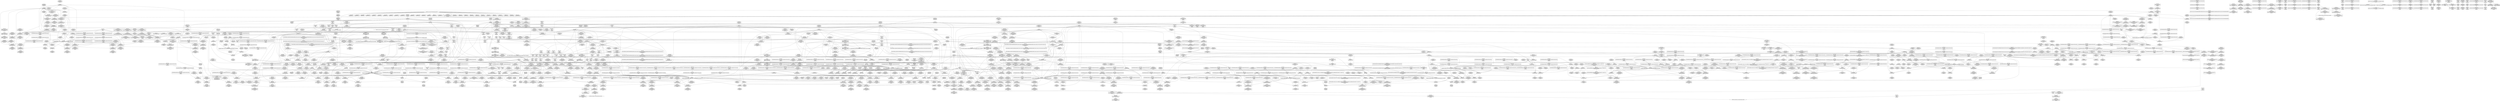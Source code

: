 digraph {
	CE0x4de6980 [shape=record,shape=Mrecord,label="{CE0x4de6980|i64_2|*Constant*}"]
	CE0x4df60e0 [shape=record,shape=Mrecord,label="{CE0x4df60e0|i32_0|*Constant*}"]
	CE0x4e2da70 [shape=record,shape=Mrecord,label="{CE0x4e2da70|cred_sid:_tmp4|*LoadInst*|security/selinux/hooks.c,196}"]
	CE0x4dcc530 [shape=record,shape=Mrecord,label="{CE0x4dcc530|VOIDTB_TE:_CE_48,52_}"]
	CE0x4e37ee0 [shape=record,shape=Mrecord,label="{CE0x4e37ee0|__rcu_read_unlock:_do.body|*SummSource*}"]
	CE0x4df1d10 [shape=record,shape=Mrecord,label="{CE0x4df1d10|task_sid:_tmp25|security/selinux/hooks.c,208|*SummSink*}"]
	CE0x4e74610 [shape=record,shape=Mrecord,label="{CE0x4e74610|cred_sid:_tmp6|security/selinux/hooks.c,197|*SummSink*}"]
	CE0x4f05db0 [shape=record,shape=Mrecord,label="{CE0x4f05db0|i64*_getelementptr_inbounds_(_4_x_i64_,_4_x_i64_*___llvm_gcov_ctr135,_i64_0,_i64_3)|*Constant*|*SummSink*}"]
	CE0x4e43660 [shape=record,shape=Mrecord,label="{CE0x4e43660|__rcu_read_lock:_tmp7|include/linux/rcupdate.h,240}"]
	CE0x4e8f210 [shape=record,shape=Mrecord,label="{CE0x4e8f210|__rcu_read_lock:_tmp3|*SummSource*}"]
	CE0x4e8bdb0 [shape=record,shape=Mrecord,label="{CE0x4e8bdb0|i64*_getelementptr_inbounds_(_4_x_i64_,_4_x_i64_*___llvm_gcov_ctr130,_i64_0,_i64_2)|*Constant*}"]
	CE0x4e1bf10 [shape=record,shape=Mrecord,label="{CE0x4e1bf10|rcu_read_lock:_tmp5|include/linux/rcupdate.h,882}"]
	CE0x4de9e80 [shape=record,shape=Mrecord,label="{CE0x4de9e80|selinux_capget:_permitted|Function::selinux_capget&Arg::permitted::}"]
	CE0x4e476f0 [shape=record,shape=Mrecord,label="{CE0x4e476f0|task_sid:_do.end|*SummSource*}"]
	CE0x4de1de0 [shape=record,shape=Mrecord,label="{CE0x4de1de0|task_sid:_tobool4|security/selinux/hooks.c,208}"]
	CE0x4f04eb0 [shape=record,shape=Mrecord,label="{CE0x4f04eb0|__preempt_count_add:_tmp2}"]
	CE0x4e32490 [shape=record,shape=Mrecord,label="{CE0x4e32490|i8*_getelementptr_inbounds_(_41_x_i8_,_41_x_i8_*_.str44,_i32_0,_i32_0)|*Constant*}"]
	CE0x4e2e760 [shape=record,shape=Mrecord,label="{CE0x4e2e760|i64*_getelementptr_inbounds_(_11_x_i64_,_11_x_i64_*___llvm_gcov_ctr127,_i64_0,_i64_1)|*Constant*|*SummSource*}"]
	CE0x4ed31e0 [shape=record,shape=Mrecord,label="{CE0x4ed31e0|rcu_lock_release:_tmp2}"]
	CE0x4f113b0 [shape=record,shape=Mrecord,label="{CE0x4f113b0|__preempt_count_sub:_tmp1}"]
	CE0x4e02060 [shape=record,shape=Mrecord,label="{CE0x4e02060|current_has_perm:_call|security/selinux/hooks.c,1542|*SummSink*}"]
	CE0x4df3de0 [shape=record,shape=Mrecord,label="{CE0x4df3de0|current_sid:_tobool1|security/selinux/hooks.c,218|*SummSource*}"]
	CE0x4ed69f0 [shape=record,shape=Mrecord,label="{CE0x4ed69f0|__rcu_read_unlock:_tmp1|*SummSource*}"]
	CE0x4e19660 [shape=record,shape=Mrecord,label="{CE0x4e19660|current_sid:_if.then|*SummSource*}"]
	CE0x4dfbcc0 [shape=record,shape=Mrecord,label="{CE0x4dfbcc0|task_sid:_task|Function::task_sid&Arg::task::}"]
	CE0x4e19870 [shape=record,shape=Mrecord,label="{CE0x4e19870|current_sid:_do.end}"]
	CE0x4dd4690 [shape=record,shape=Mrecord,label="{CE0x4dd4690|i64*_getelementptr_inbounds_(_2_x_i64_,_2_x_i64_*___llvm_gcov_ctr136,_i64_0,_i64_0)|*Constant*}"]
	CE0x4de9280 [shape=record,shape=Mrecord,label="{CE0x4de9280|task_sid:_do.end|*SummSink*}"]
	CE0x4e7cd50 [shape=record,shape=Mrecord,label="{CE0x4e7cd50|rcu_lock_acquire:_tmp3|*SummSink*}"]
	CE0x4e30b80 [shape=record,shape=Mrecord,label="{CE0x4e30b80|task_sid:_tmp1|*SummSink*}"]
	CE0x4dfbd30 [shape=record,shape=Mrecord,label="{CE0x4dfbd30|task_sid:_task|Function::task_sid&Arg::task::|*SummSource*}"]
	"CONST[source:0(mediator),value:2(dynamic)][purpose:{subject}]"
	CE0x4e6a500 [shape=record,shape=Mrecord,label="{CE0x4e6a500|rcu_read_lock:_tmp11|include/linux/rcupdate.h,882|*SummSource*}"]
	CE0x4e1d360 [shape=record,shape=Mrecord,label="{CE0x4e1d360|cred_sid:_security|security/selinux/hooks.c,196}"]
	CE0x4de71e0 [shape=record,shape=Mrecord,label="{CE0x4de71e0|current_sid:_tmp8|security/selinux/hooks.c,218}"]
	"CONST[source:1(input),value:2(dynamic)][purpose:{object}]"
	CE0x4de0eb0 [shape=record,shape=Mrecord,label="{CE0x4de0eb0|current_sid:_tmp3|*SummSource*}"]
	CE0x4e38330 [shape=record,shape=Mrecord,label="{CE0x4e38330|GLOBAL:_cred_sid|*Constant*|*SummSink*}"]
	CE0x4e4bdc0 [shape=record,shape=Mrecord,label="{CE0x4e4bdc0|i64*_getelementptr_inbounds_(_11_x_i64_,_11_x_i64_*___llvm_gcov_ctr132,_i64_0,_i64_9)|*Constant*|*SummSink*}"]
	CE0x4e90cb0 [shape=record,shape=Mrecord,label="{CE0x4e90cb0|i64_5|*Constant*}"]
	CE0x4e7c590 [shape=record,shape=Mrecord,label="{CE0x4e7c590|__preempt_count_add:_val|Function::__preempt_count_add&Arg::val::}"]
	CE0x4e6f590 [shape=record,shape=Mrecord,label="{CE0x4e6f590|rcu_read_lock:_tmp10|include/linux/rcupdate.h,882|*SummSource*}"]
	CE0x4e15a10 [shape=record,shape=Mrecord,label="{CE0x4e15a10|current_sid:_tmp24|security/selinux/hooks.c,220}"]
	CE0x4dd8a10 [shape=record,shape=Mrecord,label="{CE0x4dd8a10|get_current:_tmp1|*SummSink*}"]
	CE0x4ebfe80 [shape=record,shape=Mrecord,label="{CE0x4ebfe80|i64*_getelementptr_inbounds_(_4_x_i64_,_4_x_i64_*___llvm_gcov_ctr133,_i64_0,_i64_3)|*Constant*|*SummSink*}"]
	CE0x4deae30 [shape=record,shape=Mrecord,label="{CE0x4deae30|_ret_i32_%tmp24,_!dbg_!27742|security/selinux/hooks.c,220}"]
	CE0x4dd4ec0 [shape=record,shape=Mrecord,label="{CE0x4dd4ec0|_call_void_mcount()_#3|*SummSink*}"]
	CE0x4dd0c80 [shape=record,shape=Mrecord,label="{CE0x4dd0c80|VOIDTB_TE:_CE_88,89_}"]
	CE0x4e77410 [shape=record,shape=Mrecord,label="{CE0x4e77410|rcu_read_unlock:_tmp2|*SummSink*}"]
	CE0x4e30f80 [shape=record,shape=Mrecord,label="{CE0x4e30f80|__rcu_read_lock:_tmp|*SummSink*}"]
	CE0x4e50180 [shape=record,shape=Mrecord,label="{CE0x4e50180|rcu_lock_release:_map|Function::rcu_lock_release&Arg::map::|*SummSource*}"]
	CE0x4e44c40 [shape=record,shape=Mrecord,label="{CE0x4e44c40|task_sid:_land.lhs.true2|*SummSink*}"]
	CE0x4e86e50 [shape=record,shape=Mrecord,label="{CE0x4e86e50|rcu_read_lock:_tmp15|include/linux/rcupdate.h,882}"]
	CE0x4df2460 [shape=record,shape=Mrecord,label="{CE0x4df2460|i64_4|*Constant*|*SummSink*}"]
	CE0x4e385f0 [shape=record,shape=Mrecord,label="{CE0x4e385f0|cred_sid:_entry|*SummSink*}"]
	CE0x4deaed0 [shape=record,shape=Mrecord,label="{CE0x4deaed0|_ret_i32_%tmp24,_!dbg_!27742|security/selinux/hooks.c,220|*SummSource*}"]
	CE0x4edcae0 [shape=record,shape=Mrecord,label="{CE0x4edcae0|rcu_lock_release:_indirectgoto}"]
	CE0x4e70af0 [shape=record,shape=Mrecord,label="{CE0x4e70af0|rcu_read_lock:_tmp21|include/linux/rcupdate.h,884}"]
	CE0x4de6130 [shape=record,shape=Mrecord,label="{CE0x4de6130|avc_has_perm:_tsid|Function::avc_has_perm&Arg::tsid::}"]
	CE0x4ed4dc0 [shape=record,shape=Mrecord,label="{CE0x4ed4dc0|i64*_getelementptr_inbounds_(_4_x_i64_,_4_x_i64_*___llvm_gcov_ctr129,_i64_0,_i64_3)|*Constant*}"]
	CE0x4df5f30 [shape=record,shape=Mrecord,label="{CE0x4df5f30|_ret_void,_!dbg_!27717|include/linux/rcupdate.h,419|*SummSource*}"]
	CE0x4e1d770 [shape=record,shape=Mrecord,label="{CE0x4e1d770|rcu_read_unlock:_tmp14|include/linux/rcupdate.h,933|*SummSource*}"]
	CE0x4e40250 [shape=record,shape=Mrecord,label="{CE0x4e40250|i64_2|*Constant*}"]
	CE0x4e3e5a0 [shape=record,shape=Mrecord,label="{CE0x4e3e5a0|task_sid:_tobool1|security/selinux/hooks.c,208|*SummSource*}"]
	CE0x4de18e0 [shape=record,shape=Mrecord,label="{CE0x4de18e0|task_sid:_call3|security/selinux/hooks.c,208|*SummSource*}"]
	CE0x4dcee90 [shape=record,shape=Mrecord,label="{CE0x4dcee90|VOIDTB_TE:_CE_112,120_}"]
	CE0x4e8a110 [shape=record,shape=Mrecord,label="{CE0x4e8a110|rcu_read_lock:_tmp17|include/linux/rcupdate.h,882|*SummSink*}"]
	CE0x4e43900 [shape=record,shape=Mrecord,label="{CE0x4e43900|GLOBAL:___rcu_read_lock|*Constant*|*SummSource*}"]
	CE0x4e2fd60 [shape=record,shape=Mrecord,label="{CE0x4e2fd60|i64*_getelementptr_inbounds_(_2_x_i64_,_2_x_i64_*___llvm_gcov_ctr98,_i64_0,_i64_1)|*Constant*|*SummSink*}"]
	CE0x4e13370 [shape=record,shape=Mrecord,label="{CE0x4e13370|COLLAPSED:_CMRE:_elem_0::|security/selinux/hooks.c,218}"]
	CE0x4e00c40 [shape=record,shape=Mrecord,label="{CE0x4e00c40|i8*_getelementptr_inbounds_(_25_x_i8_,_25_x_i8_*_.str3,_i32_0,_i32_0)|*Constant*|*SummSink*}"]
	CE0x4e14400 [shape=record,shape=Mrecord,label="{CE0x4e14400|i32_1|*Constant*|*SummSource*}"]
	CE0x47152e0 [shape=record,shape=Mrecord,label="{CE0x47152e0|i64*_getelementptr_inbounds_(_6_x_i64_,_6_x_i64_*___llvm_gcov_ctr139,_i64_0,_i64_5)|*Constant*|*SummSource*}"]
	CE0x4e330d0 [shape=record,shape=Mrecord,label="{CE0x4e330d0|task_sid:_tmp20|security/selinux/hooks.c,208}"]
	CE0x4dd2b10 [shape=record,shape=Mrecord,label="{CE0x4dd2b10|avc_has_perm:_auditdata|Function::avc_has_perm&Arg::auditdata::|*SummSink*}"]
	CE0x4e77710 [shape=record,shape=Mrecord,label="{CE0x4e77710|rcu_read_unlock:_call|include/linux/rcupdate.h,933}"]
	CE0x4dddfe0 [shape=record,shape=Mrecord,label="{CE0x4dddfe0|current_sid:_land.lhs.true2|*SummSource*}"]
	CE0x4e4fcc0 [shape=record,shape=Mrecord,label="{CE0x4e4fcc0|rcu_lock_release:_entry}"]
	CE0x4e815a0 [shape=record,shape=Mrecord,label="{CE0x4e815a0|_call_void_mcount()_#3}"]
	CE0x4edbff0 [shape=record,shape=Mrecord,label="{CE0x4edbff0|_call_void_lock_release(%struct.lockdep_map*_%map,_i32_1,_i64_ptrtoint_(i8*_blockaddress(_rcu_lock_release,_%__here)_to_i64))_#10,_!dbg_!27716|include/linux/rcupdate.h,423|*SummSink*}"]
	CE0x4df3700 [shape=record,shape=Mrecord,label="{CE0x4df3700|current_has_perm:_bb|*SummSource*}"]
	CE0x4e45650 [shape=record,shape=Mrecord,label="{CE0x4e45650|task_sid:_tmp6|security/selinux/hooks.c,208}"]
	CE0x4e85db0 [shape=record,shape=Mrecord,label="{CE0x4e85db0|_call_void_mcount()_#3|*SummSource*}"]
	CE0x4e74e90 [shape=record,shape=Mrecord,label="{CE0x4e74e90|rcu_lock_acquire:_bb}"]
	CE0x4e195c0 [shape=record,shape=Mrecord,label="{CE0x4e195c0|current_sid:_if.then}"]
	CE0x4e936c0 [shape=record,shape=Mrecord,label="{CE0x4e936c0|GLOBAL:_rcu_read_unlock.__warned|Global_var:rcu_read_unlock.__warned}"]
	CE0x4e799e0 [shape=record,shape=Mrecord,label="{CE0x4e799e0|i64*_getelementptr_inbounds_(_4_x_i64_,_4_x_i64_*___llvm_gcov_ctr128,_i64_0,_i64_1)|*Constant*}"]
	CE0x4e2e1d0 [shape=record,shape=Mrecord,label="{CE0x4e2e1d0|i32_77|*Constant*}"]
	CE0x4dff3b0 [shape=record,shape=Mrecord,label="{CE0x4dff3b0|task_sid:_call7|security/selinux/hooks.c,208|*SummSource*}"]
	CE0x4dc5c00 [shape=record,shape=Mrecord,label="{CE0x4dc5c00|current_has_perm:_tmp|*SummSink*}"]
	CE0x4e7c720 [shape=record,shape=Mrecord,label="{CE0x4e7c720|__preempt_count_add:_val|Function::__preempt_count_add&Arg::val::|*SummSource*}"]
	CE0x4e8a5f0 [shape=record,shape=Mrecord,label="{CE0x4e8a5f0|rcu_read_lock:_tmp18|include/linux/rcupdate.h,882}"]
	CE0x4edb850 [shape=record,shape=Mrecord,label="{CE0x4edb850|_call_void_lock_release(%struct.lockdep_map*_%map,_i32_1,_i64_ptrtoint_(i8*_blockaddress(_rcu_lock_release,_%__here)_to_i64))_#10,_!dbg_!27716|include/linux/rcupdate.h,423}"]
	CE0x4e91970 [shape=record,shape=Mrecord,label="{CE0x4e91970|__preempt_count_add:_entry}"]
	CE0x4ed1890 [shape=record,shape=Mrecord,label="{CE0x4ed1890|i64*_getelementptr_inbounds_(_4_x_i64_,_4_x_i64_*___llvm_gcov_ctr133,_i64_0,_i64_2)|*Constant*}"]
	CE0x4de88f0 [shape=record,shape=Mrecord,label="{CE0x4de88f0|selinux_capget:_tmp4|security/selinux/hooks.c,1971|*SummSink*}"]
	CE0x4e47370 [shape=record,shape=Mrecord,label="{CE0x4e47370|task_sid:_land.lhs.true}"]
	CE0x4e3c7e0 [shape=record,shape=Mrecord,label="{CE0x4e3c7e0|GLOBAL:_task_sid.__warned|Global_var:task_sid.__warned|*SummSink*}"]
	CE0x4e870f0 [shape=record,shape=Mrecord,label="{CE0x4e870f0|rcu_read_lock:_tmp15|include/linux/rcupdate.h,882|*SummSink*}"]
	CE0x4e45d00 [shape=record,shape=Mrecord,label="{CE0x4e45d00|task_sid:_do.body5|*SummSource*}"]
	CE0x4dd07d0 [shape=record,shape=Mrecord,label="{CE0x4dd07d0|selinux_capget:_tobool|security/selinux/hooks.c,1971|*SummSink*}"]
	CE0x4e6c280 [shape=record,shape=Mrecord,label="{CE0x4e6c280|rcu_read_lock:_land.lhs.true2}"]
	CE0x4e7fb90 [shape=record,shape=Mrecord,label="{CE0x4e7fb90|rcu_lock_acquire:_tmp7|*SummSink*}"]
	CE0x4e42370 [shape=record,shape=Mrecord,label="{CE0x4e42370|task_sid:_tmp11|security/selinux/hooks.c,208|*SummSink*}"]
	CE0x4ed2b60 [shape=record,shape=Mrecord,label="{CE0x4ed2b60|__rcu_read_unlock:_tmp|*SummSink*}"]
	CE0x4e84ef0 [shape=record,shape=Mrecord,label="{CE0x4e84ef0|rcu_read_lock:_tmp6|include/linux/rcupdate.h,882|*SummSink*}"]
	CE0x4e3fd60 [shape=record,shape=Mrecord,label="{CE0x4e3fd60|task_sid:_tmp14|security/selinux/hooks.c,208|*SummSource*}"]
	CE0x4ed46b0 [shape=record,shape=Mrecord,label="{CE0x4ed46b0|__preempt_count_add:_tmp2|*SummSink*}"]
	CE0x4e4f3c0 [shape=record,shape=Mrecord,label="{CE0x4e4f3c0|_call_void_rcu_lock_release(%struct.lockdep_map*_rcu_lock_map)_#10,_!dbg_!27733|include/linux/rcupdate.h,935|*SummSink*}"]
	CE0x4e4c7b0 [shape=record,shape=Mrecord,label="{CE0x4e4c7b0|task_sid:_tmp10|security/selinux/hooks.c,208|*SummSink*}"]
	CE0x4e574d0 [shape=record,shape=Mrecord,label="{CE0x4e574d0|i64*_getelementptr_inbounds_(_4_x_i64_,_4_x_i64_*___llvm_gcov_ctr133,_i64_0,_i64_2)|*Constant*|*SummSink*}"]
	CE0x4e74f00 [shape=record,shape=Mrecord,label="{CE0x4e74f00|rcu_lock_acquire:___here}"]
	CE0x4dffd70 [shape=record,shape=Mrecord,label="{CE0x4dffd70|current_sid:_tmp11|security/selinux/hooks.c,218}"]
	CE0x4e06c00 [shape=record,shape=Mrecord,label="{CE0x4e06c00|selinux_capget:_tmp6|security/selinux/hooks.c,1972}"]
	CE0x4e11b20 [shape=record,shape=Mrecord,label="{CE0x4e11b20|i32_78|*Constant*|*SummSink*}"]
	CE0x4f00490 [shape=record,shape=Mrecord,label="{CE0x4f00490|_call_void_mcount()_#3}"]
	CE0x4e81cd0 [shape=record,shape=Mrecord,label="{CE0x4e81cd0|rcu_read_unlock:_tmp2}"]
	CE0x4e81530 [shape=record,shape=Mrecord,label="{CE0x4e81530|rcu_read_unlock:_if.end}"]
	CE0x4dddee0 [shape=record,shape=Mrecord,label="{CE0x4dddee0|current_sid:_land.lhs.true2}"]
	CE0x4e71120 [shape=record,shape=Mrecord,label="{CE0x4e71120|i64*_getelementptr_inbounds_(_11_x_i64_,_11_x_i64_*___llvm_gcov_ctr127,_i64_0,_i64_10)|*Constant*|*SummSink*}"]
	CE0x4e2c680 [shape=record,shape=Mrecord,label="{CE0x4e2c680|get_current:_tmp1|*SummSource*}"]
	CE0x4ddae60 [shape=record,shape=Mrecord,label="{CE0x4ddae60|_ret_i32_%retval.0,_!dbg_!27728|security/selinux/avc.c,775}"]
	CE0x4def310 [shape=record,shape=Mrecord,label="{CE0x4def310|current_has_perm:_tmp2|*SummSink*}"]
	CE0x4e3bbf0 [shape=record,shape=Mrecord,label="{CE0x4e3bbf0|_call_void___rcu_read_lock()_#10,_!dbg_!27710|include/linux/rcupdate.h,879|*SummSource*}"]
	CE0x4e4ece0 [shape=record,shape=Mrecord,label="{CE0x4e4ece0|rcu_read_unlock:_tmp22|include/linux/rcupdate.h,935}"]
	CE0x4de6cc0 [shape=record,shape=Mrecord,label="{CE0x4de6cc0|current_sid:_do.body}"]
	CE0x4e3ab90 [shape=record,shape=Mrecord,label="{CE0x4e3ab90|rcu_read_lock:_if.end|*SummSink*}"]
	CE0x4e850a0 [shape=record,shape=Mrecord,label="{CE0x4e850a0|rcu_read_lock:_tmp7|include/linux/rcupdate.h,882}"]
	CE0x4e8e370 [shape=record,shape=Mrecord,label="{CE0x4e8e370|__rcu_read_lock:_tmp6|include/linux/rcupdate.h,240}"]
	CE0x4dec2e0 [shape=record,shape=Mrecord,label="{CE0x4dec2e0|selinux_capget:_tmp8|security/selinux/hooks.c,1974}"]
	CE0x4dea7b0 [shape=record,shape=Mrecord,label="{CE0x4dea7b0|selinux_capget:_inheritable|Function::selinux_capget&Arg::inheritable::|*SummSource*}"]
	CE0x4e8e720 [shape=record,shape=Mrecord,label="{CE0x4e8e720|rcu_read_lock:_tmp8|include/linux/rcupdate.h,882|*SummSink*}"]
	CE0x4e134f0 [shape=record,shape=Mrecord,label="{CE0x4e134f0|current_sid:_tmp22|security/selinux/hooks.c,218}"]
	CE0x4dda100 [shape=record,shape=Mrecord,label="{CE0x4dda100|avc_has_perm:_tsid|Function::avc_has_perm&Arg::tsid::|*SummSink*}"]
	CE0x4e8c010 [shape=record,shape=Mrecord,label="{CE0x4e8c010|rcu_lock_acquire:_tmp3|*SummSource*}"]
	CE0x4e3e760 [shape=record,shape=Mrecord,label="{CE0x4e3e760|task_sid:_tmp9|security/selinux/hooks.c,208|*SummSource*}"]
	CE0x4e893b0 [shape=record,shape=Mrecord,label="{CE0x4e893b0|i32_883|*Constant*|*SummSource*}"]
	CE0x4e72690 [shape=record,shape=Mrecord,label="{CE0x4e72690|cred_sid:_bb|*SummSource*}"]
	CE0x4e6ab50 [shape=record,shape=Mrecord,label="{CE0x4e6ab50|rcu_read_lock:_tmp12|include/linux/rcupdate.h,882|*SummSink*}"]
	CE0x4ddd2c0 [shape=record,shape=Mrecord,label="{CE0x4ddd2c0|GLOBAL:_task_sid|*Constant*}"]
	CE0x4e319d0 [shape=record,shape=Mrecord,label="{CE0x4e319d0|i64*_getelementptr_inbounds_(_13_x_i64_,_13_x_i64_*___llvm_gcov_ctr126,_i64_0,_i64_8)|*Constant*|*SummSink*}"]
	CE0x4e191a0 [shape=record,shape=Mrecord,label="{CE0x4e191a0|task_sid:_real_cred|security/selinux/hooks.c,208|*SummSource*}"]
	CE0x4e2cab0 [shape=record,shape=Mrecord,label="{CE0x4e2cab0|GLOBAL:_rcu_read_lock|*Constant*|*SummSource*}"]
	CE0x4e87330 [shape=record,shape=Mrecord,label="{CE0x4e87330|rcu_read_lock:_tmp16|include/linux/rcupdate.h,882}"]
	CE0x4e53d30 [shape=record,shape=Mrecord,label="{CE0x4e53d30|__rcu_read_lock:_do.body}"]
	CE0x4e10f10 [shape=record,shape=Mrecord,label="{CE0x4e10f10|GLOBAL:_get_current|*Constant*|*SummSource*}"]
	CE0x4e787d0 [shape=record,shape=Mrecord,label="{CE0x4e787d0|rcu_read_unlock:_tmp6|include/linux/rcupdate.h,933}"]
	CE0x4e875d0 [shape=record,shape=Mrecord,label="{CE0x4e875d0|rcu_read_lock:_tmp16|include/linux/rcupdate.h,882|*SummSink*}"]
	CE0x4eba8a0 [shape=record,shape=Mrecord,label="{CE0x4eba8a0|_call_void_asm_addl_$1,_%gs:$0_,_*m,ri,*m,_dirflag_,_fpsr_,_flags_(i32*___preempt_count,_i32_%sub,_i32*___preempt_count)_#3,_!dbg_!27717,_!srcloc_!27718|./arch/x86/include/asm/preempt.h,77}"]
	CE0x4e7c920 [shape=record,shape=Mrecord,label="{CE0x4e7c920|rcu_read_unlock:_tmp}"]
	CE0x4ebf310 [shape=record,shape=Mrecord,label="{CE0x4ebf310|i64_ptrtoint_(i8*_blockaddress(_rcu_lock_release,_%__here)_to_i64)|*Constant*}"]
	CE0x4e39fc0 [shape=record,shape=Mrecord,label="{CE0x4e39fc0|_ret_void,_!dbg_!27735|include/linux/rcupdate.h,938|*SummSource*}"]
	CE0x4e1af40 [shape=record,shape=Mrecord,label="{CE0x4e1af40|rcu_read_unlock:_tobool1|include/linux/rcupdate.h,933|*SummSource*}"]
	CE0x4e83f10 [shape=record,shape=Mrecord,label="{CE0x4e83f10|i64*_getelementptr_inbounds_(_11_x_i64_,_11_x_i64_*___llvm_gcov_ctr127,_i64_0,_i64_0)|*Constant*}"]
	CE0x4ed21e0 [shape=record,shape=Mrecord,label="{CE0x4ed21e0|rcu_lock_release:_indirectgoto|*SummSource*}"]
	CE0x4df1500 [shape=record,shape=Mrecord,label="{CE0x4df1500|i64*_getelementptr_inbounds_(_13_x_i64_,_13_x_i64_*___llvm_gcov_ctr126,_i64_0,_i64_11)|*Constant*|*SummSink*}"]
	CE0x4e760f0 [shape=record,shape=Mrecord,label="{CE0x4e760f0|i64*_getelementptr_inbounds_(_11_x_i64_,_11_x_i64_*___llvm_gcov_ctr132,_i64_0,_i64_1)|*Constant*|*SummSource*}"]
	CE0x4e6fab0 [shape=record,shape=Mrecord,label="{CE0x4e6fab0|i8*_getelementptr_inbounds_(_42_x_i8_,_42_x_i8_*_.str46,_i32_0,_i32_0)|*Constant*}"]
	CE0x4dd0620 [shape=record,shape=Mrecord,label="{CE0x4dd0620|i64_2|*Constant*|*SummSource*}"]
	CE0x4e16e90 [shape=record,shape=Mrecord,label="{CE0x4e16e90|COLLAPSED:_GCMRE___llvm_gcov_ctr126_internal_global_13_x_i64_zeroinitializer:_elem_0:default:}"]
	CE0x4e2b3f0 [shape=record,shape=Mrecord,label="{CE0x4e2b3f0|i64*_getelementptr_inbounds_(_4_x_i64_,_4_x_i64_*___llvm_gcov_ctr128,_i64_0,_i64_0)|*Constant*}"]
	CE0x4e8b120 [shape=record,shape=Mrecord,label="{CE0x4e8b120|i64*_getelementptr_inbounds_(_11_x_i64_,_11_x_i64_*___llvm_gcov_ctr127,_i64_0,_i64_0)|*Constant*|*SummSource*}"]
	CE0x4de0af0 [shape=record,shape=Mrecord,label="{CE0x4de0af0|GLOBAL:_rcu_lock_map|Global_var:rcu_lock_map|*SummSink*}"]
	CE0x4dc9710 [shape=record,shape=Mrecord,label="{CE0x4dc9710|i32_8192|*Constant*|*SummSource*}"]
	CE0x4e306b0 [shape=record,shape=Mrecord,label="{CE0x4e306b0|get_current:_tmp4|./arch/x86/include/asm/current.h,14|*SummSource*}"]
	CE0x4dd9a70 [shape=record,shape=Mrecord,label="{CE0x4dd9a70|current_has_perm:_tsk|Function::current_has_perm&Arg::tsk::}"]
	CE0x4ddaed0 [shape=record,shape=Mrecord,label="{CE0x4ddaed0|%struct.common_audit_data*_null|*Constant*|*SummSource*}"]
	CE0x4e50a10 [shape=record,shape=Mrecord,label="{CE0x4e50a10|_call_void___rcu_read_unlock()_#10,_!dbg_!27734|include/linux/rcupdate.h,937|*SummSink*}"]
	CE0x4e17bb0 [shape=record,shape=Mrecord,label="{CE0x4e17bb0|current_sid:_if.end|*SummSource*}"]
	CE0x4df15e0 [shape=record,shape=Mrecord,label="{CE0x4df15e0|task_sid:_tmp26|security/selinux/hooks.c,208|*SummSource*}"]
	CE0x4e010d0 [shape=record,shape=Mrecord,label="{CE0x4e010d0|i32_218|*Constant*}"]
	CE0x4eef8c0 [shape=record,shape=Mrecord,label="{CE0x4eef8c0|__preempt_count_sub:_bb|*SummSink*}"]
	CE0x4e82160 [shape=record,shape=Mrecord,label="{CE0x4e82160|i64*_getelementptr_inbounds_(_4_x_i64_,_4_x_i64_*___llvm_gcov_ctr130,_i64_0,_i64_2)|*Constant*|*SummSource*}"]
	CE0x4e1e800 [shape=record,shape=Mrecord,label="{CE0x4e1e800|rcu_read_lock:_call3|include/linux/rcupdate.h,882}"]
	CE0x4ec3130 [shape=record,shape=Mrecord,label="{CE0x4ec3130|i64*_getelementptr_inbounds_(_4_x_i64_,_4_x_i64_*___llvm_gcov_ctr134,_i64_0,_i64_2)|*Constant*}"]
	CE0x4dcbf40 [shape=record,shape=Mrecord,label="{CE0x4dcbf40|selinux_capget:_tmp1}"]
	CE0x4e89530 [shape=record,shape=Mrecord,label="{CE0x4e89530|i32_883|*Constant*|*SummSink*}"]
	CE0x4e742b0 [shape=record,shape=Mrecord,label="{CE0x4e742b0|rcu_read_unlock:_do.end}"]
	CE0x4de9cf0 [shape=record,shape=Mrecord,label="{CE0x4de9cf0|VOIDTB_TE:_CE:_elem_0:default:}"]
	CE0x4dc6010 [shape=record,shape=Mrecord,label="{CE0x4dc6010|VOIDTB_TE:_CE_24,28_}"]
	CE0x4e420e0 [shape=record,shape=Mrecord,label="{CE0x4e420e0|task_sid:_tmp11|security/selinux/hooks.c,208}"]
	CE0x4e53860 [shape=record,shape=Mrecord,label="{CE0x4e53860|rcu_lock_release:_tmp}"]
	CE0x4e179b0 [shape=record,shape=Mrecord,label="{CE0x4e179b0|current_sid:_land.lhs.true|*SummSink*}"]
	CE0x4dd5fb0 [shape=record,shape=Mrecord,label="{CE0x4dd5fb0|i64*_getelementptr_inbounds_(_2_x_i64_,_2_x_i64_*___llvm_gcov_ctr136,_i64_0,_i64_0)|*Constant*|*SummSource*}"]
	CE0x4dffab0 [shape=record,shape=Mrecord,label="{CE0x4dffab0|current_sid:_tmp10|security/selinux/hooks.c,218|*SummSink*}"]
	CE0x4de0510 [shape=record,shape=Mrecord,label="{CE0x4de0510|current_sid:_tmp6|security/selinux/hooks.c,218|*SummSource*}"]
	CE0x4ddd7d0 [shape=record,shape=Mrecord,label="{CE0x4ddd7d0|GLOBAL:_task_sid|*Constant*|*SummSource*}"]
	CE0x4df0b20 [shape=record,shape=Mrecord,label="{CE0x4df0b20|i32_8192|*Constant*}"]
	CE0x4e8d230 [shape=record,shape=Mrecord,label="{CE0x4e8d230|rcu_read_unlock:_tmp6|include/linux/rcupdate.h,933|*SummSource*}"]
	CE0x4e4b6d0 [shape=record,shape=Mrecord,label="{CE0x4e4b6d0|i8*_getelementptr_inbounds_(_44_x_i8_,_44_x_i8_*_.str47,_i32_0,_i32_0)|*Constant*|*SummSource*}"]
	CE0x4e6b9e0 [shape=record,shape=Mrecord,label="{CE0x4e6b9e0|rcu_lock_acquire:_map|Function::rcu_lock_acquire&Arg::map::|*SummSource*}"]
	CE0x4dcefc0 [shape=record,shape=Mrecord,label="{CE0x4dcefc0|VOIDTB_TE:_CE_128,136_}"]
	CE0x4ef3270 [shape=record,shape=Mrecord,label="{CE0x4ef3270|__preempt_count_sub:_tmp7|./arch/x86/include/asm/preempt.h,78|*SummSink*}"]
	CE0x4de0750 [shape=record,shape=Mrecord,label="{CE0x4de0750|current_sid:_tmp7|security/selinux/hooks.c,218}"]
	CE0x4df0e30 [shape=record,shape=Mrecord,label="{CE0x4df0e30|current_sid:_tmp2|*SummSink*}"]
	CE0x4de2830 [shape=record,shape=Mrecord,label="{CE0x4de2830|current_sid:_tobool|security/selinux/hooks.c,218|*SummSink*}"]
	CE0x4e6c110 [shape=record,shape=Mrecord,label="{CE0x4e6c110|rcu_lock_acquire:_bb|*SummSource*}"]
	CE0x4e44600 [shape=record,shape=Mrecord,label="{CE0x4e44600|i64*_getelementptr_inbounds_(_13_x_i64_,_13_x_i64_*___llvm_gcov_ctr126,_i64_0,_i64_0)|*Constant*|*SummSource*}"]
	CE0x4dce1e0 [shape=record,shape=Mrecord,label="{CE0x4dce1e0|selinux_capget:_tmp1|*SummSource*}"]
	CE0x4e30e20 [shape=record,shape=Mrecord,label="{CE0x4e30e20|get_current:_tmp2}"]
	CE0x4ddaa80 [shape=record,shape=Mrecord,label="{CE0x4ddaa80|avc_has_perm:_requested|Function::avc_has_perm&Arg::requested::}"]
	CE0x4dfb330 [shape=record,shape=Mrecord,label="{CE0x4dfb330|i32_218|*Constant*|*SummSource*}"]
	CE0x454e060 [shape=record,shape=Mrecord,label="{CE0x454e060|i64_0|*Constant*}"]
	CE0x4e46b50 [shape=record,shape=Mrecord,label="{CE0x4e46b50|GLOBAL:___llvm_gcov_ctr126|Global_var:__llvm_gcov_ctr126|*SummSink*}"]
	CE0x4ddd760 [shape=record,shape=Mrecord,label="{CE0x4ddd760|task_sid:_entry}"]
	CE0x4deceb0 [shape=record,shape=Mrecord,label="{CE0x4deceb0|current_has_perm:_tmp1}"]
	CE0x4df65c0 [shape=record,shape=Mrecord,label="{CE0x4df65c0|GLOBAL:___llvm_gcov_ctr125|Global_var:__llvm_gcov_ctr125}"]
	CE0x4e3ca10 [shape=record,shape=Mrecord,label="{CE0x4e3ca10|cred_sid:_tmp1|*SummSink*}"]
	CE0x4e19990 [shape=record,shape=Mrecord,label="{CE0x4e19990|i64_1|*Constant*}"]
	CE0x4e61560 [shape=record,shape=Mrecord,label="{CE0x4e61560|GLOBAL:___preempt_count_sub|*Constant*|*SummSink*}"]
	CE0x4e125b0 [shape=record,shape=Mrecord,label="{CE0x4e125b0|current_sid:_tmp21|security/selinux/hooks.c,218|*SummSink*}"]
	CE0x4e2be00 [shape=record,shape=Mrecord,label="{CE0x4e2be00|GLOBAL:_current_task|Global_var:current_task}"]
	CE0x4e753e0 [shape=record,shape=Mrecord,label="{CE0x4e753e0|rcu_read_unlock:_tmp13|include/linux/rcupdate.h,933}"]
	CE0x4e4f220 [shape=record,shape=Mrecord,label="{CE0x4e4f220|GLOBAL:_rcu_lock_release|*Constant*}"]
	CE0x4dfc3e0 [shape=record,shape=Mrecord,label="{CE0x4dfc3e0|__rcu_read_unlock:_do.end|*SummSource*}"]
	CE0x4ebac20 [shape=record,shape=Mrecord,label="{CE0x4ebac20|_call_void_asm_addl_$1,_%gs:$0_,_*m,ri,*m,_dirflag_,_fpsr_,_flags_(i32*___preempt_count,_i32_%sub,_i32*___preempt_count)_#3,_!dbg_!27717,_!srcloc_!27718|./arch/x86/include/asm/preempt.h,77|*SummSink*}"]
	CE0x4dd9fb0 [shape=record,shape=Mrecord,label="{CE0x4dd9fb0|avc_has_perm:_tsid|Function::avc_has_perm&Arg::tsid::|*SummSource*}"]
	CE0x4e6fb70 [shape=record,shape=Mrecord,label="{CE0x4e6fb70|i8*_getelementptr_inbounds_(_42_x_i8_,_42_x_i8_*_.str46,_i32_0,_i32_0)|*Constant*|*SummSource*}"]
	CE0x4e707b0 [shape=record,shape=Mrecord,label="{CE0x4e707b0|rcu_read_lock:_tmp20|include/linux/rcupdate.h,882|*SummSink*}"]
	CE0x4dd6410 [shape=record,shape=Mrecord,label="{CE0x4dd6410|current_has_perm:_bb}"]
	CE0x4e72000 [shape=record,shape=Mrecord,label="{CE0x4e72000|i64*_getelementptr_inbounds_(_11_x_i64_,_11_x_i64_*___llvm_gcov_ctr127,_i64_0,_i64_9)|*Constant*}"]
	CE0x4e721d0 [shape=record,shape=Mrecord,label="{CE0x4e721d0|i64*_getelementptr_inbounds_(_11_x_i64_,_11_x_i64_*___llvm_gcov_ctr127,_i64_0,_i64_9)|*Constant*|*SummSink*}"]
	CE0x4e17730 [shape=record,shape=Mrecord,label="{CE0x4e17730|get_current:_tmp3|*SummSink*}"]
	CE0x4e4cf10 [shape=record,shape=Mrecord,label="{CE0x4e4cf10|i64*_getelementptr_inbounds_(_11_x_i64_,_11_x_i64_*___llvm_gcov_ctr127,_i64_0,_i64_0)|*Constant*|*SummSink*}"]
	CE0x4e87ee0 [shape=record,shape=Mrecord,label="{CE0x4e87ee0|_call_void_lockdep_rcu_suspicious(i8*_getelementptr_inbounds_(_25_x_i8_,_25_x_i8_*_.str45,_i32_0,_i32_0),_i32_883,_i8*_getelementptr_inbounds_(_42_x_i8_,_42_x_i8_*_.str46,_i32_0,_i32_0))_#10,_!dbg_!27728|include/linux/rcupdate.h,882}"]
	CE0x4e3f690 [shape=record,shape=Mrecord,label="{CE0x4e3f690|__rcu_read_lock:_entry|*SummSink*}"]
	CE0x4e51f80 [shape=record,shape=Mrecord,label="{CE0x4e51f80|__rcu_read_lock:_bb}"]
	CE0x4e79080 [shape=record,shape=Mrecord,label="{CE0x4e79080|_call_void_asm_sideeffect_,_memory_,_dirflag_,_fpsr_,_flags_()_#3,_!dbg_!27714,_!srcloc_!27715|include/linux/rcupdate.h,239}"]
	CE0x4e35d60 [shape=record,shape=Mrecord,label="{CE0x4e35d60|task_sid:_tmp23|security/selinux/hooks.c,208|*SummSink*}"]
	CE0x4e71520 [shape=record,shape=Mrecord,label="{CE0x4e71520|rcu_read_lock:_tmp22|include/linux/rcupdate.h,884}"]
	CE0x4e73030 [shape=record,shape=Mrecord,label="{CE0x4e73030|cred_sid:_sid|security/selinux/hooks.c,197|*SummSink*}"]
	CE0x4df2560 [shape=record,shape=Mrecord,label="{CE0x4df2560|i64*_getelementptr_inbounds_(_11_x_i64_,_11_x_i64_*___llvm_gcov_ctr125,_i64_0,_i64_6)|*Constant*}"]
	CE0x4dcd840 [shape=record,shape=Mrecord,label="{CE0x4dcd840|selinux_capget:_tobool|security/selinux/hooks.c,1971}"]
	CE0x4ec23b0 [shape=record,shape=Mrecord,label="{CE0x4ec23b0|__rcu_read_unlock:_tmp5|include/linux/rcupdate.h,244|*SummSource*}"]
	CE0x4e7f830 [shape=record,shape=Mrecord,label="{CE0x4e7f830|i64*_getelementptr_inbounds_(_4_x_i64_,_4_x_i64_*___llvm_gcov_ctr133,_i64_0,_i64_0)|*Constant*|*SummSink*}"]
	CE0x4e505c0 [shape=record,shape=Mrecord,label="{CE0x4e505c0|_ret_void,_!dbg_!27717|include/linux/rcupdate.h,424}"]
	CE0x4ed2bd0 [shape=record,shape=Mrecord,label="{CE0x4ed2bd0|__rcu_read_lock:_do.body|*SummSink*}"]
	CE0x4e594e0 [shape=record,shape=Mrecord,label="{CE0x4e594e0|_call_void_asm_addl_$1,_%gs:$0_,_*m,ri,*m,_dirflag_,_fpsr_,_flags_(i32*___preempt_count,_i32_%val,_i32*___preempt_count)_#3,_!dbg_!27714,_!srcloc_!27717|./arch/x86/include/asm/preempt.h,72|*SummSource*}"]
	CE0x4defa00 [shape=record,shape=Mrecord,label="{CE0x4defa00|task_sid:_real_cred|security/selinux/hooks.c,208}"]
	CE0x4e58720 [shape=record,shape=Mrecord,label="{CE0x4e58720|__rcu_read_lock:_tmp1}"]
	CE0x4dd1920 [shape=record,shape=Mrecord,label="{CE0x4dd1920|i64*_getelementptr_inbounds_(_6_x_i64_,_6_x_i64_*___llvm_gcov_ctr139,_i64_0,_i64_5)|*Constant*|*SummSink*}"]
	CE0x4e46e80 [shape=record,shape=Mrecord,label="{CE0x4e46e80|task_sid:_tmp7|security/selinux/hooks.c,208}"]
	CE0x4e635e0 [shape=record,shape=Mrecord,label="{CE0x4e635e0|__preempt_count_add:_tmp6|./arch/x86/include/asm/preempt.h,73|*SummSink*}"]
	CE0x4e8fc80 [shape=record,shape=Mrecord,label="{CE0x4e8fc80|rcu_read_lock:_tmp1}"]
	CE0x4e72070 [shape=record,shape=Mrecord,label="{CE0x4e72070|i64*_getelementptr_inbounds_(_11_x_i64_,_11_x_i64_*___llvm_gcov_ctr127,_i64_0,_i64_9)|*Constant*|*SummSource*}"]
	CE0x4ebb910 [shape=record,shape=Mrecord,label="{CE0x4ebb910|_call_void_lock_acquire(%struct.lockdep_map*_%map,_i32_0,_i32_0,_i32_2,_i32_0,_%struct.lockdep_map*_null,_i64_ptrtoint_(i8*_blockaddress(_rcu_lock_acquire,_%__here)_to_i64))_#10,_!dbg_!27716|include/linux/rcupdate.h,418}"]
	CE0x4ebcb50 [shape=record,shape=Mrecord,label="{CE0x4ebcb50|_ret_void,_!dbg_!27720|./arch/x86/include/asm/preempt.h,78|*SummSource*}"]
	CE0x4e11cf0 [shape=record,shape=Mrecord,label="{CE0x4e11cf0|current_sid:_cred|security/selinux/hooks.c,218}"]
	CE0x4715680 [shape=record,shape=Mrecord,label="{CE0x4715680|selinux_capget:_tmp10|security/selinux/hooks.c,1975|*SummSource*}"]
	CE0x4dedb00 [shape=record,shape=Mrecord,label="{CE0x4dedb00|i64*_getelementptr_inbounds_(_6_x_i64_,_6_x_i64_*___llvm_gcov_ctr139,_i64_0,_i64_4)|*Constant*|*SummSink*}"]
	CE0x4e37a00 [shape=record,shape=Mrecord,label="{CE0x4e37a00|void_(i32*,_i32,_i32*)*_asm_addl_$1,_%gs:$0_,_*m,ri,*m,_dirflag_,_fpsr_,_flags_}"]
	CE0x4de7830 [shape=record,shape=Mrecord,label="{CE0x4de7830|current_sid:_tmp8|security/selinux/hooks.c,218|*SummSink*}"]
	CE0x4dd0bd0 [shape=record,shape=Mrecord,label="{CE0x4dd0bd0|i64_1|*Constant*|*SummSink*}"]
	CE0x4e34910 [shape=record,shape=Mrecord,label="{CE0x4e34910|_call_void_lockdep_rcu_suspicious(i8*_getelementptr_inbounds_(_25_x_i8_,_25_x_i8_*_.str3,_i32_0,_i32_0),_i32_208,_i8*_getelementptr_inbounds_(_41_x_i8_,_41_x_i8_*_.str44,_i32_0,_i32_0))_#10,_!dbg_!27732|security/selinux/hooks.c,208}"]
	CE0x4e18090 [shape=record,shape=Mrecord,label="{CE0x4e18090|current_sid:_tmp14|security/selinux/hooks.c,218|*SummSink*}"]
	CE0x4f05630 [shape=record,shape=Mrecord,label="{CE0x4f05630|i64*_getelementptr_inbounds_(_4_x_i64_,_4_x_i64_*___llvm_gcov_ctr135,_i64_0,_i64_0)|*Constant*|*SummSink*}"]
	CE0x4f13000 [shape=record,shape=Mrecord,label="{CE0x4f13000|__preempt_count_sub:_tmp1|*SummSink*}"]
	CE0x4dc71b0 [shape=record,shape=Mrecord,label="{CE0x4dc71b0|selinux_capget:_tmp|*SummSink*}"]
	CE0x4f05890 [shape=record,shape=Mrecord,label="{CE0x4f05890|__preempt_count_sub:_do.body|*SummSource*}"]
	CE0x4e8b460 [shape=record,shape=Mrecord,label="{CE0x4e8b460|rcu_read_lock:_tmp}"]
	CE0x4e6bce0 [shape=record,shape=Mrecord,label="{CE0x4e6bce0|GLOBAL:_rcu_lock_map|Global_var:rcu_lock_map}"]
	CE0x4e8baa0 [shape=record,shape=Mrecord,label="{CE0x4e8baa0|rcu_read_lock:_tobool|include/linux/rcupdate.h,882|*SummSink*}"]
	CE0x4e3c190 [shape=record,shape=Mrecord,label="{CE0x4e3c190|_call_void_mcount()_#3}"]
	CE0x4e1dbf0 [shape=record,shape=Mrecord,label="{CE0x4e1dbf0|rcu_read_unlock:_tmp15|include/linux/rcupdate.h,933}"]
	CE0x4e78dc0 [shape=record,shape=Mrecord,label="{CE0x4e78dc0|rcu_read_unlock:_tmp3|*SummSource*}"]
	CE0x4e7c100 [shape=record,shape=Mrecord,label="{CE0x4e7c100|rcu_read_unlock:_tobool|include/linux/rcupdate.h,933}"]
	CE0x4e39550 [shape=record,shape=Mrecord,label="{CE0x4e39550|GLOBAL:_rcu_read_unlock|*Constant*|*SummSink*}"]
	CE0x4e90c40 [shape=record,shape=Mrecord,label="{CE0x4e90c40|rcu_read_lock:_tmp9|include/linux/rcupdate.h,882|*SummSource*}"]
	CE0x4ec15a0 [shape=record,shape=Mrecord,label="{CE0x4ec15a0|COLLAPSED:_GCMRE___llvm_gcov_ctr130_internal_global_4_x_i64_zeroinitializer:_elem_0:default:}"]
	CE0x4ddde70 [shape=record,shape=Mrecord,label="{CE0x4ddde70|i64*_getelementptr_inbounds_(_11_x_i64_,_11_x_i64_*___llvm_gcov_ctr125,_i64_0,_i64_0)|*Constant*|*SummSink*}"]
	CE0x4e44250 [shape=record,shape=Mrecord,label="{CE0x4e44250|cred_sid:_tmp|*SummSink*}"]
	CE0x4e01730 [shape=record,shape=Mrecord,label="{CE0x4e01730|i8*_getelementptr_inbounds_(_45_x_i8_,_45_x_i8_*_.str12,_i32_0,_i32_0)|*Constant*|*SummSink*}"]
	CE0x4e81f10 [shape=record,shape=Mrecord,label="{CE0x4e81f10|i64*_getelementptr_inbounds_(_4_x_i64_,_4_x_i64_*___llvm_gcov_ctr130,_i64_0,_i64_2)|*Constant*|*SummSink*}"]
	CE0x4dd44c0 [shape=record,shape=Mrecord,label="{CE0x4dd44c0|task_sid:_do.end6}"]
	CE0x4e70150 [shape=record,shape=Mrecord,label="{CE0x4e70150|rcu_read_lock:_tmp19|include/linux/rcupdate.h,882|*SummSource*}"]
	CE0x4e8e3e0 [shape=record,shape=Mrecord,label="{CE0x4e8e3e0|__rcu_read_lock:_tmp6|include/linux/rcupdate.h,240|*SummSource*}"]
	CE0x4ddc710 [shape=record,shape=Mrecord,label="{CE0x4ddc710|current_sid:_tmp|*SummSink*}"]
	CE0x4dfe680 [shape=record,shape=Mrecord,label="{CE0x4dfe680|i64*_getelementptr_inbounds_(_13_x_i64_,_13_x_i64_*___llvm_gcov_ctr126,_i64_0,_i64_12)|*Constant*|*SummSource*}"]
	CE0x4e8d3a0 [shape=record,shape=Mrecord,label="{CE0x4e8d3a0|rcu_read_unlock:_tmp6|include/linux/rcupdate.h,933|*SummSink*}"]
	CE0x4df9bd0 [shape=record,shape=Mrecord,label="{CE0x4df9bd0|current_has_perm:_call2|security/selinux/hooks.c,1544|*SummSource*}"]
	CE0x4e75a80 [shape=record,shape=Mrecord,label="{CE0x4e75a80|__preempt_count_add:_tmp4|./arch/x86/include/asm/preempt.h,72|*SummSink*}"]
	CE0x4e79860 [shape=record,shape=Mrecord,label="{CE0x4e79860|__rcu_read_lock:_tmp1|*SummSink*}"]
	CE0x4e40bf0 [shape=record,shape=Mrecord,label="{CE0x4e40bf0|rcu_read_lock:_tmp3|*SummSource*}"]
	CE0x4e30170 [shape=record,shape=Mrecord,label="{CE0x4e30170|_ret_void,_!dbg_!27735|include/linux/rcupdate.h,884}"]
	CE0x4e71070 [shape=record,shape=Mrecord,label="{CE0x4e71070|i64*_getelementptr_inbounds_(_11_x_i64_,_11_x_i64_*___llvm_gcov_ctr127,_i64_0,_i64_10)|*Constant*|*SummSource*}"]
	CE0x4e7ae10 [shape=record,shape=Mrecord,label="{CE0x4e7ae10|i64*_getelementptr_inbounds_(_4_x_i64_,_4_x_i64_*___llvm_gcov_ctr130,_i64_0,_i64_1)|*Constant*}"]
	CE0x4e58060 [shape=record,shape=Mrecord,label="{CE0x4e58060|%struct.lockdep_map*_null|*Constant*|*SummSink*}"]
	CE0x4e39940 [shape=record,shape=Mrecord,label="{CE0x4e39940|rcu_read_unlock:_entry|*SummSink*}"]
	CE0x4e5fdc0 [shape=record,shape=Mrecord,label="{CE0x4e5fdc0|__preempt_count_sub:_tmp2|*SummSource*}"]
	CE0x4e170c0 [shape=record,shape=Mrecord,label="{CE0x4e170c0|i64_1|*Constant*}"]
	CE0x4e5a120 [shape=record,shape=Mrecord,label="{CE0x4e5a120|__preempt_count_add:_tmp5|./arch/x86/include/asm/preempt.h,72}"]
	CE0x4e13660 [shape=record,shape=Mrecord,label="{CE0x4e13660|current_sid:_tmp22|security/selinux/hooks.c,218|*SummSource*}"]
	CE0x4e2e9a0 [shape=record,shape=Mrecord,label="{CE0x4e2e9a0|task_sid:_tmp12|security/selinux/hooks.c,208|*SummSource*}"]
	CE0x4e62500 [shape=record,shape=Mrecord,label="{CE0x4e62500|__preempt_count_add:_do.body|*SummSink*}"]
	CE0x4df9720 [shape=record,shape=Mrecord,label="{CE0x4df9720|_ret_i32_%call7,_!dbg_!27749|security/selinux/hooks.c,210|*SummSink*}"]
	CE0x4ebaa60 [shape=record,shape=Mrecord,label="{CE0x4ebaa60|_call_void_asm_addl_$1,_%gs:$0_,_*m,ri,*m,_dirflag_,_fpsr_,_flags_(i32*___preempt_count,_i32_%sub,_i32*___preempt_count)_#3,_!dbg_!27717,_!srcloc_!27718|./arch/x86/include/asm/preempt.h,77|*SummSource*}"]
	CE0x4e552c0 [shape=record,shape=Mrecord,label="{CE0x4e552c0|__rcu_read_unlock:_tmp}"]
	CE0x4efad70 [shape=record,shape=Mrecord,label="{CE0x4efad70|__preempt_count_add:_tmp1|*SummSource*}"]
	CE0x4e805c0 [shape=record,shape=Mrecord,label="{CE0x4e805c0|rcu_read_unlock:_tmp15|include/linux/rcupdate.h,933|*SummSink*}"]
	CE0x4dd3a50 [shape=record,shape=Mrecord,label="{CE0x4dd3a50|i64*_getelementptr_inbounds_(_6_x_i64_,_6_x_i64_*___llvm_gcov_ctr139,_i64_0,_i64_0)|*Constant*}"]
	CE0x4ed2fc0 [shape=record,shape=Mrecord,label="{CE0x4ed2fc0|i64*_getelementptr_inbounds_(_4_x_i64_,_4_x_i64_*___llvm_gcov_ctr128,_i64_0,_i64_0)|*Constant*|*SummSource*}"]
	CE0x4e6c430 [shape=record,shape=Mrecord,label="{CE0x4e6c430|rcu_read_lock:_land.lhs.true2|*SummSink*}"]
	CE0x4e88400 [shape=record,shape=Mrecord,label="{CE0x4e88400|_call_void_lockdep_rcu_suspicious(i8*_getelementptr_inbounds_(_25_x_i8_,_25_x_i8_*_.str45,_i32_0,_i32_0),_i32_883,_i8*_getelementptr_inbounds_(_42_x_i8_,_42_x_i8_*_.str46,_i32_0,_i32_0))_#10,_!dbg_!27728|include/linux/rcupdate.h,882|*SummSink*}"]
	CE0x4ebcc60 [shape=record,shape=Mrecord,label="{CE0x4ebcc60|__preempt_count_sub:_val|Function::__preempt_count_sub&Arg::val::}"]
	CE0x4e12300 [shape=record,shape=Mrecord,label="{CE0x4e12300|COLLAPSED:_GCMRE_current_task_external_global_%struct.task_struct*:_elem_0::|security/selinux/hooks.c,218}"]
	CE0x4ebc850 [shape=record,shape=Mrecord,label="{CE0x4ebc850|__rcu_read_unlock:_tmp1|*SummSink*}"]
	CE0x4ded400 [shape=record,shape=Mrecord,label="{CE0x4ded400|i64*_getelementptr_inbounds_(_6_x_i64_,_6_x_i64_*___llvm_gcov_ctr139,_i64_0,_i64_0)|*Constant*|*SummSource*}"]
	CE0x4e54b80 [shape=record,shape=Mrecord,label="{CE0x4e54b80|__rcu_read_unlock:_tmp2}"]
	CE0x4ec1af0 [shape=record,shape=Mrecord,label="{CE0x4ec1af0|__rcu_read_lock:_bb|*SummSink*}"]
	CE0x4dd6290 [shape=record,shape=Mrecord,label="{CE0x4dd6290|COLLAPSED:_GCMRE___llvm_gcov_ctr136_internal_global_2_x_i64_zeroinitializer:_elem_0:default:}"]
	CE0x4ebd080 [shape=record,shape=Mrecord,label="{CE0x4ebd080|__rcu_read_unlock:_tmp2|*SummSink*}"]
	CE0x4e6a8b0 [shape=record,shape=Mrecord,label="{CE0x4e6a8b0|rcu_read_lock:_tmp12|include/linux/rcupdate.h,882}"]
	CE0x4ebcd70 [shape=record,shape=Mrecord,label="{CE0x4ebcd70|__preempt_count_sub:_val|Function::__preempt_count_sub&Arg::val::|*SummSource*}"]
	CE0x4e62be0 [shape=record,shape=Mrecord,label="{CE0x4e62be0|__preempt_count_add:_tmp7|./arch/x86/include/asm/preempt.h,73|*SummSource*}"]
	CE0x4df1570 [shape=record,shape=Mrecord,label="{CE0x4df1570|task_sid:_tmp24|security/selinux/hooks.c,208|*SummSink*}"]
	CE0x4e71190 [shape=record,shape=Mrecord,label="{CE0x4e71190|rcu_read_lock:_tmp21|include/linux/rcupdate.h,884|*SummSink*}"]
	CE0x4e615d0 [shape=record,shape=Mrecord,label="{CE0x4e615d0|GLOBAL:___preempt_count_sub|*Constant*|*SummSource*}"]
	CE0x4e8f1a0 [shape=record,shape=Mrecord,label="{CE0x4e8f1a0|__rcu_read_lock:_tmp3}"]
	CE0x4e7dfd0 [shape=record,shape=Mrecord,label="{CE0x4e7dfd0|i64*_getelementptr_inbounds_(_11_x_i64_,_11_x_i64_*___llvm_gcov_ctr132,_i64_0,_i64_0)|*Constant*}"]
	CE0x4e78f10 [shape=record,shape=Mrecord,label="{CE0x4e78f10|rcu_read_unlock:_tmp3|*SummSink*}"]
	CE0x454e0d0 [shape=record,shape=Mrecord,label="{CE0x454e0d0|GLOBAL:___llvm_gcov_ctr139|Global_var:__llvm_gcov_ctr139|*SummSink*}"]
	CE0x4e091a0 [shape=record,shape=Mrecord,label="{CE0x4e091a0|selinux_capget:_tmp6|security/selinux/hooks.c,1972|*SummSink*}"]
	CE0x4e88fd0 [shape=record,shape=Mrecord,label="{CE0x4e88fd0|i8*_getelementptr_inbounds_(_25_x_i8_,_25_x_i8_*_.str45,_i32_0,_i32_0)|*Constant*|*SummSink*}"]
	CE0x4e1e200 [shape=record,shape=Mrecord,label="{CE0x4e1e200|rcu_read_unlock:_tmp1}"]
	CE0x4e853b0 [shape=record,shape=Mrecord,label="{CE0x4e853b0|rcu_read_lock:_do.body}"]
	CE0x4e16e20 [shape=record,shape=Mrecord,label="{CE0x4e16e20|task_sid:_tmp}"]
	CE0x4e002e0 [shape=record,shape=Mrecord,label="{CE0x4e002e0|_call_void_lockdep_rcu_suspicious(i8*_getelementptr_inbounds_(_25_x_i8_,_25_x_i8_*_.str3,_i32_0,_i32_0),_i32_218,_i8*_getelementptr_inbounds_(_45_x_i8_,_45_x_i8_*_.str12,_i32_0,_i32_0))_#10,_!dbg_!27727|security/selinux/hooks.c,218|*SummSource*}"]
	CE0x4ed32c0 [shape=record,shape=Mrecord,label="{CE0x4ed32c0|rcu_lock_release:_tmp2|*SummSink*}"]
	CE0x4f01070 [shape=record,shape=Mrecord,label="{CE0x4f01070|COLLAPSED:_GCMRE___llvm_gcov_ctr129_internal_global_4_x_i64_zeroinitializer:_elem_0:default:}"]
	CE0x4dd77a0 [shape=record,shape=Mrecord,label="{CE0x4dd77a0|i32_0|*Constant*}"]
	CE0x4e39eb0 [shape=record,shape=Mrecord,label="{CE0x4e39eb0|_ret_void,_!dbg_!27735|include/linux/rcupdate.h,938}"]
	CE0x4e72bd0 [shape=record,shape=Mrecord,label="{CE0x4e72bd0|cred_sid:_tmp5|security/selinux/hooks.c,196|*SummSource*}"]
	CE0x4e880a0 [shape=record,shape=Mrecord,label="{CE0x4e880a0|_call_void_lockdep_rcu_suspicious(i8*_getelementptr_inbounds_(_25_x_i8_,_25_x_i8_*_.str45,_i32_0,_i32_0),_i32_883,_i8*_getelementptr_inbounds_(_42_x_i8_,_42_x_i8_*_.str46,_i32_0,_i32_0))_#10,_!dbg_!27728|include/linux/rcupdate.h,882|*SummSource*}"]
	CE0x4e3d560 [shape=record,shape=Mrecord,label="{CE0x4e3d560|task_sid:_tmp8|security/selinux/hooks.c,208|*SummSink*}"]
	CE0x4e803f0 [shape=record,shape=Mrecord,label="{CE0x4e803f0|__preempt_count_sub:_sub|./arch/x86/include/asm/preempt.h,77|*SummSink*}"]
	CE0x4ec0980 [shape=record,shape=Mrecord,label="{CE0x4ec0980|i8*_undef|*Constant*}"]
	CE0x4de1a10 [shape=record,shape=Mrecord,label="{CE0x4de1a10|task_sid:_call3|security/selinux/hooks.c,208|*SummSink*}"]
	CE0x4f066a0 [shape=record,shape=Mrecord,label="{CE0x4f066a0|i64*_getelementptr_inbounds_(_4_x_i64_,_4_x_i64_*___llvm_gcov_ctr129,_i64_0,_i64_1)|*Constant*}"]
	CE0x4e87aa0 [shape=record,shape=Mrecord,label="{CE0x4e87aa0|i64*_getelementptr_inbounds_(_11_x_i64_,_11_x_i64_*___llvm_gcov_ctr127,_i64_0,_i64_8)|*Constant*|*SummSource*}"]
	CE0x4e954c0 [shape=record,shape=Mrecord,label="{CE0x4e954c0|i64*_getelementptr_inbounds_(_11_x_i64_,_11_x_i64_*___llvm_gcov_ctr132,_i64_0,_i64_8)|*Constant*|*SummSink*}"]
	CE0x4e86b40 [shape=record,shape=Mrecord,label="{CE0x4e86b40|rcu_read_lock:_tmp14|include/linux/rcupdate.h,882|*SummSink*}"]
	CE0x4dec9a0 [shape=record,shape=Mrecord,label="{CE0x4dec9a0|i64*_getelementptr_inbounds_(_6_x_i64_,_6_x_i64_*___llvm_gcov_ctr139,_i64_0,_i64_5)|*Constant*}"]
	CE0x4df8420 [shape=record,shape=Mrecord,label="{CE0x4df8420|_call_void_rcu_read_lock()_#10,_!dbg_!27712|security/selinux/hooks.c,207|*SummSink*}"]
	CE0x4e72ed0 [shape=record,shape=Mrecord,label="{CE0x4e72ed0|cred_sid:_sid|security/selinux/hooks.c,197|*SummSource*}"]
	CE0x4ed37f0 [shape=record,shape=Mrecord,label="{CE0x4ed37f0|rcu_lock_acquire:_tmp1}"]
	CE0x4e794b0 [shape=record,shape=Mrecord,label="{CE0x4e794b0|rcu_read_unlock:_do.end|*SummSource*}"]
	CE0x4de1250 [shape=record,shape=Mrecord,label="{CE0x4de1250|get_current:_tmp|*SummSink*}"]
	CE0x4e43eb0 [shape=record,shape=Mrecord,label="{CE0x4e43eb0|task_sid:_tmp5|security/selinux/hooks.c,208|*SummSource*}"]
	CE0x4dc62e0 [shape=record,shape=Mrecord,label="{CE0x4dc62e0|VOIDTB_TE:_CE_64,72_}"]
	CE0x4dd6220 [shape=record,shape=Mrecord,label="{CE0x4dd6220|current_has_perm:_tmp}"]
	CE0x4e1e5a0 [shape=record,shape=Mrecord,label="{CE0x4e1e5a0|i64*_getelementptr_inbounds_(_2_x_i64_,_2_x_i64_*___llvm_gcov_ctr98,_i64_0,_i64_1)|*Constant*}"]
	CE0x4f00b30 [shape=record,shape=Mrecord,label="{CE0x4f00b30|__preempt_count_sub:_sub|./arch/x86/include/asm/preempt.h,77}"]
	CE0x4dda2a0 [shape=record,shape=Mrecord,label="{CE0x4dda2a0|i16_2|*Constant*}"]
	CE0x4f06310 [shape=record,shape=Mrecord,label="{CE0x4f06310|i64*_getelementptr_inbounds_(_4_x_i64_,_4_x_i64_*___llvm_gcov_ctr129,_i64_0,_i64_3)|*Constant*|*SummSink*}"]
	CE0x4e45280 [shape=record,shape=Mrecord,label="{CE0x4e45280|i64*_getelementptr_inbounds_(_2_x_i64_,_2_x_i64_*___llvm_gcov_ctr98,_i64_0,_i64_0)|*Constant*|*SummSource*}"]
	CE0x4e1eaa0 [shape=record,shape=Mrecord,label="{CE0x4e1eaa0|rcu_read_lock:_call3|include/linux/rcupdate.h,882|*SummSink*}"]
	CE0x4e39df0 [shape=record,shape=Mrecord,label="{CE0x4e39df0|get_current:_bb}"]
	CE0x4e75d00 [shape=record,shape=Mrecord,label="{CE0x4e75d00|__preempt_count_add:_tmp5|./arch/x86/include/asm/preempt.h,72|*SummSink*}"]
	CE0x4e4e800 [shape=record,shape=Mrecord,label="{CE0x4e4e800|rcu_read_unlock:_tmp22|include/linux/rcupdate.h,935|*SummSink*}"]
	CE0x4df7290 [shape=record,shape=Mrecord,label="{CE0x4df7290|task_sid:_tmp15|security/selinux/hooks.c,208|*SummSource*}"]
	CE0x4ded160 [shape=record,shape=Mrecord,label="{CE0x4ded160|current_has_perm:_tmp1|*SummSink*}"]
	CE0x4e2f620 [shape=record,shape=Mrecord,label="{CE0x4e2f620|GLOBAL:_current_task|Global_var:current_task|*SummSource*}"]
	CE0x4e62070 [shape=record,shape=Mrecord,label="{CE0x4e62070|__preempt_count_add:_do.body}"]
	CE0x4e7cfd0 [shape=record,shape=Mrecord,label="{CE0x4e7cfd0|_call_void_mcount()_#3}"]
	CE0x4e80a40 [shape=record,shape=Mrecord,label="{CE0x4e80a40|rcu_read_unlock:_tmp16|include/linux/rcupdate.h,933|*SummSink*}"]
	CE0x4dc6a90 [shape=record,shape=Mrecord,label="{CE0x4dc6a90|VOIDTB_TE:_CE_80,88_}"]
	CE0x4efa5f0 [shape=record,shape=Mrecord,label="{CE0x4efa5f0|_call_void_mcount()_#3|*SummSink*}"]
	CE0x4e40560 [shape=record,shape=Mrecord,label="{CE0x4e40560|rcu_read_lock:_tmp4|include/linux/rcupdate.h,882|*SummSource*}"]
	CE0x4dc6bf0 [shape=record,shape=Mrecord,label="{CE0x4dc6bf0|selinux_capget:_return|*SummSource*}"]
	CE0x4e44a00 [shape=record,shape=Mrecord,label="{CE0x4e44a00|GLOBAL:___rcu_read_lock|*Constant*}"]
	CE0x4df44e0 [shape=record,shape=Mrecord,label="{CE0x4df44e0|i64_5|*Constant*|*SummSink*}"]
	CE0x4e1bb00 [shape=record,shape=Mrecord,label="{CE0x4e1bb00|GLOBAL:___llvm_gcov_ctr132|Global_var:__llvm_gcov_ctr132}"]
	CE0x4dfef40 [shape=record,shape=Mrecord,label="{CE0x4dfef40|task_sid:_tmp27|security/selinux/hooks.c,208|*SummSink*}"]
	CE0x4dd4db0 [shape=record,shape=Mrecord,label="{CE0x4dd4db0|_call_void_mcount()_#3|*SummSource*}"]
	CE0x4df5460 [shape=record,shape=Mrecord,label="{CE0x4df5460|i64_2|*Constant*}"]
	CE0x4f05090 [shape=record,shape=Mrecord,label="{CE0x4f05090|_call_void_mcount()_#3|*SummSource*}"]
	CE0x4e95900 [shape=record,shape=Mrecord,label="{CE0x4e95900|rcu_read_unlock:_tmp17|include/linux/rcupdate.h,933}"]
	CE0x4e57d70 [shape=record,shape=Mrecord,label="{CE0x4e57d70|%struct.lockdep_map*_null|*Constant*}"]
	CE0x4e63500 [shape=record,shape=Mrecord,label="{CE0x4e63500|__preempt_count_add:_tmp6|./arch/x86/include/asm/preempt.h,73}"]
	CE0x4efc840 [shape=record,shape=Mrecord,label="{CE0x4efc840|__preempt_count_sub:_tmp7|./arch/x86/include/asm/preempt.h,78|*SummSource*}"]
	CE0x4ed36f0 [shape=record,shape=Mrecord,label="{CE0x4ed36f0|rcu_lock_acquire:_tmp|*SummSink*}"]
	CE0x4ed0530 [shape=record,shape=Mrecord,label="{CE0x4ed0530|i64*_getelementptr_inbounds_(_4_x_i64_,_4_x_i64_*___llvm_gcov_ctr134,_i64_0,_i64_1)|*Constant*|*SummSink*}"]
	CE0x4e89340 [shape=record,shape=Mrecord,label="{CE0x4e89340|i32_883|*Constant*}"]
	CE0x4e6b380 [shape=record,shape=Mrecord,label="{CE0x4e6b380|rcu_lock_acquire:_tmp4|include/linux/rcupdate.h,418}"]
	CE0x4e4e9a0 [shape=record,shape=Mrecord,label="{CE0x4e4e9a0|_call_void_rcu_lock_release(%struct.lockdep_map*_rcu_lock_map)_#10,_!dbg_!27733|include/linux/rcupdate.h,935}"]
	CE0x4e1f030 [shape=record,shape=Mrecord,label="{CE0x4e1f030|i64_6|*Constant*}"]
	CE0x4e61890 [shape=record,shape=Mrecord,label="{CE0x4e61890|__preempt_count_sub:_entry|*SummSource*}"]
	CE0x4e16f00 [shape=record,shape=Mrecord,label="{CE0x4e16f00|task_sid:_tmp|*SummSource*}"]
	CE0x4e54030 [shape=record,shape=Mrecord,label="{CE0x4e54030|_ret_void,_!dbg_!27720|./arch/x86/include/asm/preempt.h,78|*SummSink*}"]
	CE0x4e77c30 [shape=record,shape=Mrecord,label="{CE0x4e77c30|rcu_read_unlock:_bb|*SummSink*}"]
	CE0x4e95c00 [shape=record,shape=Mrecord,label="{CE0x4e95c00|rcu_read_unlock:_tmp17|include/linux/rcupdate.h,933|*SummSink*}"]
	CE0x4ddeaf0 [shape=record,shape=Mrecord,label="{CE0x4ddeaf0|current_sid:_tmp12|security/selinux/hooks.c,218|*SummSink*}"]
	CE0x4dd41a0 [shape=record,shape=Mrecord,label="{CE0x4dd41a0|task_sid:_if.end}"]
	CE0x4e741e0 [shape=record,shape=Mrecord,label="{CE0x4e741e0|rcu_read_unlock:_if.end|*SummSink*}"]
	CE0x4df2f90 [shape=record,shape=Mrecord,label="{CE0x4df2f90|current_sid:_tmp14|security/selinux/hooks.c,218}"]
	CE0x4f12ca0 [shape=record,shape=Mrecord,label="{CE0x4f12ca0|i64*_getelementptr_inbounds_(_4_x_i64_,_4_x_i64_*___llvm_gcov_ctr129,_i64_0,_i64_0)|*Constant*}"]
	CE0x4df5310 [shape=record,shape=Mrecord,label="{CE0x4df5310|i64_3|*Constant*|*SummSource*}"]
	CE0x4ebbe30 [shape=record,shape=Mrecord,label="{CE0x4ebbe30|rcu_lock_acquire:_bb|*SummSink*}"]
	CE0x6928980 [shape=record,shape=Mrecord,label="{CE0x6928980|selinux_capget:_tmp5|security/selinux/hooks.c,1971}"]
	CE0x4e4a530 [shape=record,shape=Mrecord,label="{CE0x4e4a530|_call_void_lockdep_rcu_suspicious(i8*_getelementptr_inbounds_(_25_x_i8_,_25_x_i8_*_.str45,_i32_0,_i32_0),_i32_934,_i8*_getelementptr_inbounds_(_44_x_i8_,_44_x_i8_*_.str47,_i32_0,_i32_0))_#10,_!dbg_!27726|include/linux/rcupdate.h,933|*SummSink*}"]
	CE0x4e6ee60 [shape=record,shape=Mrecord,label="{CE0x4e6ee60|i64*_getelementptr_inbounds_(_11_x_i64_,_11_x_i64_*___llvm_gcov_ctr127,_i64_0,_i64_8)|*Constant*|*SummSink*}"]
	CE0x4e38dc0 [shape=record,shape=Mrecord,label="{CE0x4e38dc0|_ret_i32_%tmp6,_!dbg_!27716|security/selinux/hooks.c,197|*SummSink*}"]
	CE0x4df9d30 [shape=record,shape=Mrecord,label="{CE0x4df9d30|avc_has_perm:_entry|*SummSource*}"]
	CE0x4df22b0 [shape=record,shape=Mrecord,label="{CE0x4df22b0|i64*_getelementptr_inbounds_(_13_x_i64_,_13_x_i64_*___llvm_gcov_ctr126,_i64_0,_i64_12)|*Constant*}"]
	CE0x4e1e4f0 [shape=record,shape=Mrecord,label="{CE0x4e1e4f0|rcu_read_unlock:_tmp1|*SummSink*}"]
	CE0x4e4cbd0 [shape=record,shape=Mrecord,label="{CE0x4e4cbd0|cred_sid:_tmp2}"]
	CE0x4e78040 [shape=record,shape=Mrecord,label="{CE0x4e78040|__preempt_count_add:_entry|*SummSource*}"]
	CE0x4df2c90 [shape=record,shape=Mrecord,label="{CE0x4df2c90|current_sid:_tmp13|security/selinux/hooks.c,218|*SummSink*}"]
	CE0x4e38510 [shape=record,shape=Mrecord,label="{CE0x4e38510|cred_sid:_entry|*SummSource*}"]
	CE0x4dd4240 [shape=record,shape=Mrecord,label="{CE0x4dd4240|task_sid:_if.end|*SummSource*}"]
	CE0x4e8b580 [shape=record,shape=Mrecord,label="{CE0x4e8b580|GLOBAL:___llvm_gcov_ctr132|Global_var:__llvm_gcov_ctr132|*SummSink*}"]
	CE0x4ec0590 [shape=record,shape=Mrecord,label="{CE0x4ec0590|rcu_lock_release:_tmp7}"]
	CE0x4e8c420 [shape=record,shape=Mrecord,label="{CE0x4e8c420|rcu_read_unlock:_land.lhs.true2|*SummSource*}"]
	CE0x4dd9c80 [shape=record,shape=Mrecord,label="{CE0x4dd9c80|current_has_perm:_perms|Function::current_has_perm&Arg::perms::|*SummSource*}"]
	CE0x4e1f980 [shape=record,shape=Mrecord,label="{CE0x4e1f980|current_sid:_tmp17|security/selinux/hooks.c,218|*SummSink*}"]
	CE0x4e4fb40 [shape=record,shape=Mrecord,label="{CE0x4e4fb40|GLOBAL:_rcu_lock_release|*Constant*|*SummSource*}"]
	CE0x4e46be0 [shape=record,shape=Mrecord,label="{CE0x4e46be0|task_sid:_tmp8|security/selinux/hooks.c,208}"]
	CE0x4e87970 [shape=record,shape=Mrecord,label="{CE0x4e87970|i64*_getelementptr_inbounds_(_11_x_i64_,_11_x_i64_*___llvm_gcov_ctr127,_i64_0,_i64_8)|*Constant*}"]
	CE0x4e33f80 [shape=record,shape=Mrecord,label="{CE0x4e33f80|task_sid:_tmp18|security/selinux/hooks.c,208|*SummSource*}"]
	CE0x4edc470 [shape=record,shape=Mrecord,label="{CE0x4edc470|GLOBAL:_lock_release|*Constant*|*SummSource*}"]
	CE0x4ed1610 [shape=record,shape=Mrecord,label="{CE0x4ed1610|rcu_lock_release:_bb|*SummSource*}"]
	CE0x4f06770 [shape=record,shape=Mrecord,label="{CE0x4f06770|i64*_getelementptr_inbounds_(_4_x_i64_,_4_x_i64_*___llvm_gcov_ctr129,_i64_0,_i64_1)|*Constant*|*SummSource*}"]
	CE0x4df5650 [shape=record,shape=Mrecord,label="{CE0x4df5650|current_sid:_tmp4|security/selinux/hooks.c,218|*SummSink*}"]
	CE0x4ec0e40 [shape=record,shape=Mrecord,label="{CE0x4ec0e40|rcu_lock_acquire:_tmp5|include/linux/rcupdate.h,418}"]
	CE0x4e398d0 [shape=record,shape=Mrecord,label="{CE0x4e398d0|rcu_read_unlock:_entry}"]
	CE0x4e02220 [shape=record,shape=Mrecord,label="{CE0x4e02220|GLOBAL:_current_sid|*Constant*|*SummSource*}"]
	CE0x4e78d50 [shape=record,shape=Mrecord,label="{CE0x4e78d50|rcu_read_unlock:_tmp3}"]
	CE0x4e8abd0 [shape=record,shape=Mrecord,label="{CE0x4e8abd0|i8_1|*Constant*}"]
	CE0x4e1dd20 [shape=record,shape=Mrecord,label="{CE0x4e1dd20|rcu_read_unlock:_tmp15|include/linux/rcupdate.h,933|*SummSource*}"]
	CE0x4e3fc60 [shape=record,shape=Mrecord,label="{CE0x4e3fc60|task_sid:_tmp14|security/selinux/hooks.c,208}"]
	CE0x4e6ba50 [shape=record,shape=Mrecord,label="{CE0x4e6ba50|rcu_lock_acquire:_entry|*SummSink*}"]
	CE0x4de5e70 [shape=record,shape=Mrecord,label="{CE0x4de5e70|avc_has_perm:_ssid|Function::avc_has_perm&Arg::ssid::|*SummSource*}"]
	CE0x4e3f310 [shape=record,shape=Mrecord,label="{CE0x4e3f310|task_sid:_tmp5|security/selinux/hooks.c,208}"]
	CE0x4ebc440 [shape=record,shape=Mrecord,label="{CE0x4ebc440|_call_void_mcount()_#3}"]
	CE0x4e00f40 [shape=record,shape=Mrecord,label="{CE0x4e00f40|GLOBAL:_lockdep_rcu_suspicious|*Constant*|*SummSink*}"]
	CE0x4e91bf0 [shape=record,shape=Mrecord,label="{CE0x4e91bf0|rcu_read_unlock:_land.lhs.true2|*SummSink*}"]
	CE0x4ebae50 [shape=record,shape=Mrecord,label="{CE0x4ebae50|GLOBAL:___preempt_count_sub|*Constant*}"]
	CE0x4e1e190 [shape=record,shape=Mrecord,label="{CE0x4e1e190|i64*_getelementptr_inbounds_(_11_x_i64_,_11_x_i64_*___llvm_gcov_ctr132,_i64_0,_i64_1)|*Constant*|*SummSink*}"]
	CE0x4ddb7e0 [shape=record,shape=Mrecord,label="{CE0x4ddb7e0|current_has_perm:_tsk|Function::current_has_perm&Arg::tsk::|*SummSink*}"]
	CE0x4e83880 [shape=record,shape=Mrecord,label="{CE0x4e83880|_ret_void,_!dbg_!27719|./arch/x86/include/asm/preempt.h,73|*SummSink*}"]
	CE0x4e32050 [shape=record,shape=Mrecord,label="{CE0x4e32050|i32_208|*Constant*|*SummSink*}"]
	CE0x4e1fe30 [shape=record,shape=Mrecord,label="{CE0x4e1fe30|current_sid:_tmp18|security/selinux/hooks.c,218}"]
	CE0x4e92580 [shape=record,shape=Mrecord,label="{CE0x4e92580|rcu_read_unlock:_tmp7|include/linux/rcupdate.h,933|*SummSource*}"]
	CE0x4e3ed50 [shape=record,shape=Mrecord,label="{CE0x4e3ed50|rcu_read_lock:_tmp2|*SummSink*}"]
	CE0x4df78d0 [shape=record,shape=Mrecord,label="{CE0x4df78d0|task_sid:_tmp16|security/selinux/hooks.c,208|*SummSink*}"]
	CE0x4e74070 [shape=record,shape=Mrecord,label="{CE0x4e74070|cred_sid:_tmp6|security/selinux/hooks.c,197|*SummSource*}"]
	CE0x4e44350 [shape=record,shape=Mrecord,label="{CE0x4e44350|task_sid:_do.end6|*SummSource*}"]
	CE0x4e43d80 [shape=record,shape=Mrecord,label="{CE0x4e43d80|GLOBAL:___llvm_gcov_ctr126|Global_var:__llvm_gcov_ctr126}"]
	CE0x4dd2300 [shape=record,shape=Mrecord,label="{CE0x4dd2300|current_sid:_tmp|*SummSource*}"]
	CE0x4e73400 [shape=record,shape=Mrecord,label="{CE0x4e73400|4:_i32,_:_CRE_4,8_|*MultipleSource*|security/selinux/hooks.c,196|security/selinux/hooks.c,197|*LoadInst*|security/selinux/hooks.c,196}"]
	CE0x4e31f80 [shape=record,shape=Mrecord,label="{CE0x4e31f80|i32_208|*Constant*|*SummSource*}"]
	CE0x4e41990 [shape=record,shape=Mrecord,label="{CE0x4e41990|_ret_void,_!dbg_!27717|include/linux/rcupdate.h,240}"]
	CE0x4de6610 [shape=record,shape=Mrecord,label="{CE0x4de6610|current_has_perm:_tmp3}"]
	CE0x4e3f380 [shape=record,shape=Mrecord,label="{CE0x4e3f380|task_sid:_tobool|security/selinux/hooks.c,208|*SummSink*}"]
	CE0x4e44d20 [shape=record,shape=Mrecord,label="{CE0x4e44d20|task_sid:_do.body}"]
	CE0x4dc5ce0 [shape=record,shape=Mrecord,label="{CE0x4dc5ce0|i64_1|*Constant*}"]
	CE0x4de5f30 [shape=record,shape=Mrecord,label="{CE0x4de5f30|avc_has_perm:_ssid|Function::avc_has_perm&Arg::ssid::|*SummSink*}"]
	CE0x4ec1d10 [shape=record,shape=Mrecord,label="{CE0x4ec1d10|GLOBAL:_lock_acquire|*Constant*}"]
	CE0x4e78190 [shape=record,shape=Mrecord,label="{CE0x4e78190|__preempt_count_add:_entry|*SummSink*}"]
	CE0x4dea5f0 [shape=record,shape=Mrecord,label="{CE0x4dea5f0|selinux_capget:_inheritable|Function::selinux_capget&Arg::inheritable::}"]
	CE0x4e464b0 [shape=record,shape=Mrecord,label="{CE0x4e464b0|0:_i8,_:_GCMR_task_sid.__warned_internal_global_i8_0,_section_.data.unlikely_,_align_1:_elem_0:default:}"]
	CE0x4dcc710 [shape=record,shape=Mrecord,label="{CE0x4dcc710|selinux_capget:_if.then|*SummSink*}"]
	CE0x4dfe290 [shape=record,shape=Mrecord,label="{CE0x4dfe290|i64*_getelementptr_inbounds_(_13_x_i64_,_13_x_i64_*___llvm_gcov_ctr126,_i64_0,_i64_11)|*Constant*}"]
	CE0x4ed1b40 [shape=record,shape=Mrecord,label="{CE0x4ed1b40|i64*_getelementptr_inbounds_(_4_x_i64_,_4_x_i64_*___llvm_gcov_ctr133,_i64_0,_i64_2)|*Constant*|*SummSource*}"]
	CE0x4e30ff0 [shape=record,shape=Mrecord,label="{CE0x4e30ff0|i64*_getelementptr_inbounds_(_4_x_i64_,_4_x_i64_*___llvm_gcov_ctr128,_i64_0,_i64_1)|*Constant*|*SummSink*}"]
	CE0x4e588d0 [shape=record,shape=Mrecord,label="{CE0x4e588d0|rcu_lock_release:_tmp1|*SummSink*}"]
	CE0x4dd2990 [shape=record,shape=Mrecord,label="{CE0x4dd2990|%struct.common_audit_data*_null|*Constant*|*SummSink*}"]
	CE0x4dd7a50 [shape=record,shape=Mrecord,label="{CE0x4dd7a50|current_sid:_tobool|security/selinux/hooks.c,218}"]
	CE0x4ed3970 [shape=record,shape=Mrecord,label="{CE0x4ed3970|i64*_getelementptr_inbounds_(_4_x_i64_,_4_x_i64_*___llvm_gcov_ctr130,_i64_0,_i64_3)|*Constant*}"]
	CE0x4e7a1d0 [shape=record,shape=Mrecord,label="{CE0x4e7a1d0|_call_void_mcount()_#3}"]
	CE0x4dfeb30 [shape=record,shape=Mrecord,label="{CE0x4dfeb30|task_sid:_tmp27|security/selinux/hooks.c,208|*SummSource*}"]
	CE0x4e2e540 [shape=record,shape=Mrecord,label="{CE0x4e2e540|rcu_read_lock:_tmp1|*SummSink*}"]
	CE0x4e590e0 [shape=record,shape=Mrecord,label="{CE0x4e590e0|rcu_lock_release:___here|*SummSource*}"]
	CE0x4e00b70 [shape=record,shape=Mrecord,label="{CE0x4e00b70|i8*_getelementptr_inbounds_(_25_x_i8_,_25_x_i8_*_.str3,_i32_0,_i32_0)|*Constant*|*SummSource*}"]
	CE0x4e112b0 [shape=record,shape=Mrecord,label="{CE0x4e112b0|get_current:_entry|*SummSource*}"]
	CE0x4e47f10 [shape=record,shape=Mrecord,label="{CE0x4e47f10|task_sid:_tmp6|security/selinux/hooks.c,208|*SummSink*}"]
	CE0x4de0e40 [shape=record,shape=Mrecord,label="{CE0x4de0e40|current_sid:_tmp3}"]
	CE0x4eef990 [shape=record,shape=Mrecord,label="{CE0x4eef990|i64*_getelementptr_inbounds_(_4_x_i64_,_4_x_i64_*___llvm_gcov_ctr135,_i64_0,_i64_0)|*Constant*}"]
	CE0x4e16a80 [shape=record,shape=Mrecord,label="{CE0x4e16a80|current_sid:_bb|*SummSource*}"]
	CE0x4e4cea0 [shape=record,shape=Mrecord,label="{CE0x4e4cea0|rcu_read_lock:_bb|*SummSink*}"]
	CE0x4e50290 [shape=record,shape=Mrecord,label="{CE0x4e50290|rcu_lock_release:_map|Function::rcu_lock_release&Arg::map::|*SummSink*}"]
	CE0x4dd2d50 [shape=record,shape=Mrecord,label="{CE0x4dd2d50|avc_has_perm:_auditdata|Function::avc_has_perm&Arg::auditdata::|*SummSource*}"]
	CE0x4dcda50 [shape=record,shape=Mrecord,label="{CE0x4dcda50|selinux_capget:_tmp2|security/selinux/hooks.c,1971}"]
	CE0x4ed0430 [shape=record,shape=Mrecord,label="{CE0x4ed0430|__rcu_read_lock:_do.body|*SummSource*}"]
	CE0x4dda9a0 [shape=record,shape=Mrecord,label="{CE0x4dda9a0|%struct.common_audit_data*_null|*Constant*}"]
	CE0x4f00d80 [shape=record,shape=Mrecord,label="{CE0x4f00d80|__preempt_count_add:_bb}"]
	CE0x4e87460 [shape=record,shape=Mrecord,label="{CE0x4e87460|rcu_read_lock:_tmp16|include/linux/rcupdate.h,882|*SummSource*}"]
	CE0x4de63e0 [shape=record,shape=Mrecord,label="{CE0x4de63e0|_ret_i32_%call2,_!dbg_!27718|security/selinux/hooks.c,1544|*SummSource*}"]
	CE0x4ebfcf0 [shape=record,shape=Mrecord,label="{CE0x4ebfcf0|i64*_getelementptr_inbounds_(_4_x_i64_,_4_x_i64_*___llvm_gcov_ctr133,_i64_0,_i64_3)|*Constant*|*SummSource*}"]
	CE0x4edb7e0 [shape=record,shape=Mrecord,label="{CE0x4edb7e0|rcu_lock_release:_tmp5|include/linux/rcupdate.h,423|*SummSink*}"]
	CE0x4e11d60 [shape=record,shape=Mrecord,label="{CE0x4e11d60|i32_22|*Constant*|*SummSource*}"]
	CE0x4e46820 [shape=record,shape=Mrecord,label="{CE0x4e46820|i64*_getelementptr_inbounds_(_4_x_i64_,_4_x_i64_*___llvm_gcov_ctr128,_i64_0,_i64_2)|*Constant*|*SummSource*}"]
	CE0x4ebb8a0 [shape=record,shape=Mrecord,label="{CE0x4ebb8a0|rcu_lock_acquire:_tmp5|include/linux/rcupdate.h,418|*SummSink*}"]
	CE0x4dd12a0 [shape=record,shape=Mrecord,label="{CE0x4dd12a0|selinux_capget:_call1|security/selinux/hooks.c,1974}"]
	CE0x4e917e0 [shape=record,shape=Mrecord,label="{CE0x4e917e0|GLOBAL:___preempt_count_add|*Constant*|*SummSink*}"]
	CE0x4e59bf0 [shape=record,shape=Mrecord,label="{CE0x4e59bf0|i64*_getelementptr_inbounds_(_4_x_i64_,_4_x_i64_*___llvm_gcov_ctr133,_i64_0,_i64_0)|*Constant*|*SummSource*}"]
	CE0x4e7b240 [shape=record,shape=Mrecord,label="{CE0x4e7b240|rcu_read_unlock:_tobool|include/linux/rcupdate.h,933|*SummSource*}"]
	CE0x4efbf30 [shape=record,shape=Mrecord,label="{CE0x4efbf30|i64*_getelementptr_inbounds_(_4_x_i64_,_4_x_i64_*___llvm_gcov_ctr129,_i64_0,_i64_1)|*Constant*|*SummSink*}"]
	CE0x4e12fa0 [shape=record,shape=Mrecord,label="{CE0x4e12fa0|current_sid:_security|security/selinux/hooks.c,218|*SummSink*}"]
	CE0x4e2dc70 [shape=record,shape=Mrecord,label="{CE0x4e2dc70|cred_sid:_tmp4|*LoadInst*|security/selinux/hooks.c,196|*SummSource*}"]
	CE0x4de9080 [shape=record,shape=Mrecord,label="{CE0x4de9080|VOIDTB_TE:_CE_168,176_}"]
	CE0x4e77480 [shape=record,shape=Mrecord,label="{CE0x4e77480|rcu_read_unlock:_tmp2|*SummSource*}"]
	CE0x4e3f490 [shape=record,shape=Mrecord,label="{CE0x4e3f490|GLOBAL:___llvm_gcov_ctr126|Global_var:__llvm_gcov_ctr126|*SummSource*}"]
	CE0x4e4dca0 [shape=record,shape=Mrecord,label="{CE0x4e4dca0|rcu_read_unlock:_tmp20|include/linux/rcupdate.h,933|*SummSink*}"]
	CE0x4dff980 [shape=record,shape=Mrecord,label="{CE0x4dff980|current_sid:_tmp10|security/selinux/hooks.c,218|*SummSource*}"]
	CE0x4e43820 [shape=record,shape=Mrecord,label="{CE0x4e43820|GLOBAL:___rcu_read_lock|*Constant*|*SummSink*}"]
	CE0x4dc60f0 [shape=record,shape=Mrecord,label="{CE0x4dc60f0|VOIDTB_TE:_CE_20,24_}"]
	CE0x4e4e680 [shape=record,shape=Mrecord,label="{CE0x4e4e680|rcu_read_unlock:_tmp21|include/linux/rcupdate.h,935|*SummSink*}"]
	CE0x4df3880 [shape=record,shape=Mrecord,label="{CE0x4df3880|_ret_i32_%retval.0,_!dbg_!27725|security/selinux/hooks.c,1975|*SummSource*}"]
	CE0x4e7b460 [shape=record,shape=Mrecord,label="{CE0x4e7b460|rcu_read_unlock:_call|include/linux/rcupdate.h,933|*SummSource*}"]
	CE0x4e3faa0 [shape=record,shape=Mrecord,label="{CE0x4e3faa0|i64_6|*Constant*|*SummSource*}"]
	CE0x4dc5640 [shape=record,shape=Mrecord,label="{CE0x4dc5640|GLOBAL:_current_sid.__warned|Global_var:current_sid.__warned}"]
	CE0x4de08d0 [shape=record,shape=Mrecord,label="{CE0x4de08d0|current_sid:_tmp7|security/selinux/hooks.c,218|*SummSource*}"]
	CE0x4df9490 [shape=record,shape=Mrecord,label="{CE0x4df9490|_ret_i32_%call7,_!dbg_!27749|security/selinux/hooks.c,210}"]
	CE0x4e541f0 [shape=record,shape=Mrecord,label="{CE0x4e541f0|i64*_getelementptr_inbounds_(_4_x_i64_,_4_x_i64_*___llvm_gcov_ctr134,_i64_0,_i64_3)|*Constant*}"]
	CE0x4e846d0 [shape=record,shape=Mrecord,label="{CE0x4e846d0|rcu_read_lock:_tobool|include/linux/rcupdate.h,882}"]
	CE0x4e469a0 [shape=record,shape=Mrecord,label="{CE0x4e469a0|i64*_getelementptr_inbounds_(_4_x_i64_,_4_x_i64_*___llvm_gcov_ctr128,_i64_0,_i64_2)|*Constant*|*SummSink*}"]
	CE0x4e58a10 [shape=record,shape=Mrecord,label="{CE0x4e58a10|i64*_getelementptr_inbounds_(_4_x_i64_,_4_x_i64_*___llvm_gcov_ctr133,_i64_0,_i64_1)|*Constant*}"]
	CE0x4e07f60 [shape=record,shape=Mrecord,label="{CE0x4e07f60|GLOBAL:___llvm_gcov_ctr139|Global_var:__llvm_gcov_ctr139|*SummSource*}"]
	CE0x4dd8ea0 [shape=record,shape=Mrecord,label="{CE0x4dd8ea0|i64*_getelementptr_inbounds_(_11_x_i64_,_11_x_i64_*___llvm_gcov_ctr125,_i64_0,_i64_0)|*Constant*|*SummSource*}"]
	CE0x4e85220 [shape=record,shape=Mrecord,label="{CE0x4e85220|rcu_read_lock:_tmp7|include/linux/rcupdate.h,882|*SummSource*}"]
	CE0x4e41c80 [shape=record,shape=Mrecord,label="{CE0x4e41c80|cred_sid:_tmp3|*SummSink*}"]
	CE0x4df86b0 [shape=record,shape=Mrecord,label="{CE0x4df86b0|current_sid:_tmp15|security/selinux/hooks.c,218|*SummSource*}"]
	CE0x4e376c0 [shape=record,shape=Mrecord,label="{CE0x4e376c0|__preempt_count_sub:_tmp5|./arch/x86/include/asm/preempt.h,77|*SummSource*}"]
	CE0x4715510 [shape=record,shape=Mrecord,label="{CE0x4715510|selinux_capget:_tmp10|security/selinux/hooks.c,1975|*SummSink*}"]
	CE0x4de20e0 [shape=record,shape=Mrecord,label="{CE0x4de20e0|current_sid:_tmp14|security/selinux/hooks.c,218|*SummSource*}"]
	CE0x4e12e70 [shape=record,shape=Mrecord,label="{CE0x4e12e70|current_sid:_security|security/selinux/hooks.c,218}"]
	CE0x4e95e50 [shape=record,shape=Mrecord,label="{CE0x4e95e50|i32_934|*Constant*}"]
	CE0x4e931a0 [shape=record,shape=Mrecord,label="{CE0x4e931a0|rcu_lock_acquire:_tmp1|*SummSink*}"]
	CE0x4e71200 [shape=record,shape=Mrecord,label="{CE0x4e71200|rcu_read_lock:_tmp22|include/linux/rcupdate.h,884|*SummSink*}"]
	CE0x4e1d200 [shape=record,shape=Mrecord,label="{CE0x4e1d200|_call_void_rcu_lock_acquire(%struct.lockdep_map*_rcu_lock_map)_#10,_!dbg_!27711|include/linux/rcupdate.h,881|*SummSource*}"]
	CE0x4e17ae0 [shape=record,shape=Mrecord,label="{CE0x4e17ae0|current_sid:_if.end}"]
	CE0x4e4d570 [shape=record,shape=Mrecord,label="{CE0x4e4d570|rcu_read_unlock:_tmp19|include/linux/rcupdate.h,933|*SummSource*}"]
	CE0x4df43a0 [shape=record,shape=Mrecord,label="{CE0x4df43a0|i64_5|*Constant*}"]
	CE0x4ddda70 [shape=record,shape=Mrecord,label="{CE0x4ddda70|current_has_perm:_call2|security/selinux/hooks.c,1544|*SummSink*}"]
	CE0x4e724f0 [shape=record,shape=Mrecord,label="{CE0x4e724f0|i64*_getelementptr_inbounds_(_2_x_i64_,_2_x_i64_*___llvm_gcov_ctr131,_i64_0,_i64_0)|*Constant*|*SummSink*}"]
	CE0x4e4b1a0 [shape=record,shape=Mrecord,label="{CE0x4e4b1a0|i32_934|*Constant*|*SummSink*}"]
	CE0x6bd0a40 [shape=record,shape=Mrecord,label="{CE0x6bd0a40|selinux_capget:_tmp3|security/selinux/hooks.c,1971}"]
	CE0x4e355c0 [shape=record,shape=Mrecord,label="{CE0x4e355c0|task_sid:_tmp22|security/selinux/hooks.c,208|*SummSink*}"]
	CE0x4e021b0 [shape=record,shape=Mrecord,label="{CE0x4e021b0|current_sid:_entry}"]
	CE0x4e3d6a0 [shape=record,shape=Mrecord,label="{CE0x4e3d6a0|GLOBAL:_task_sid.__warned|Global_var:task_sid.__warned}"]
	CE0x4e7e0a0 [shape=record,shape=Mrecord,label="{CE0x4e7e0a0|i64*_getelementptr_inbounds_(_11_x_i64_,_11_x_i64_*___llvm_gcov_ctr132,_i64_0,_i64_0)|*Constant*|*SummSource*}"]
	CE0x4e582b0 [shape=record,shape=Mrecord,label="{CE0x4e582b0|i64_ptrtoint_(i8*_blockaddress(_rcu_lock_acquire,_%__here)_to_i64)|*Constant*}"]
	CE0x4e91850 [shape=record,shape=Mrecord,label="{CE0x4e91850|GLOBAL:___preempt_count_add|*Constant*|*SummSource*}"]
	CE0x4e35630 [shape=record,shape=Mrecord,label="{CE0x4e35630|task_sid:_tmp24|security/selinux/hooks.c,208|*SummSource*}"]
	CE0x4dfba90 [shape=record,shape=Mrecord,label="{CE0x4dfba90|task_sid:_entry|*SummSink*}"]
	CE0x4e8d850 [shape=record,shape=Mrecord,label="{CE0x4e8d850|rcu_read_lock:_call|include/linux/rcupdate.h,882}"]
	CE0x4e33af0 [shape=record,shape=Mrecord,label="{CE0x4e33af0|task_sid:_tmp22|security/selinux/hooks.c,208}"]
	CE0x4e425c0 [shape=record,shape=Mrecord,label="{CE0x4e425c0|task_sid:_tmp12|security/selinux/hooks.c,208}"]
	CE0x4e57740 [shape=record,shape=Mrecord,label="{CE0x4e57740|rcu_lock_release:_tmp4|include/linux/rcupdate.h,423}"]
	CE0x4e4fde0 [shape=record,shape=Mrecord,label="{CE0x4e4fde0|_ret_void,_!dbg_!27717|include/linux/rcupdate.h,424|*SummSink*}"]
	CE0x4def2a0 [shape=record,shape=Mrecord,label="{CE0x4def2a0|current_has_perm:_tmp2|*SummSource*}"]
	CE0x4ed3860 [shape=record,shape=Mrecord,label="{CE0x4ed3860|rcu_lock_acquire:_tmp1|*SummSource*}"]
	CE0x4e2f810 [shape=record,shape=Mrecord,label="{CE0x4e2f810|GLOBAL:_current_task|Global_var:current_task|*SummSink*}"]
	CE0x4e059f0 [shape=record,shape=Mrecord,label="{CE0x4e059f0|selinux_capget:_tmp5|security/selinux/hooks.c,1971|*SummSink*}"]
	CE0x4e53940 [shape=record,shape=Mrecord,label="{CE0x4e53940|rcu_lock_release:_tmp|*SummSource*}"]
	CE0x4e69590 [shape=record,shape=Mrecord,label="{CE0x4e69590|__preempt_count_add:_tmp|*SummSource*}"]
	CE0x4e43330 [shape=record,shape=Mrecord,label="{CE0x4e43330|__rcu_read_lock:_tmp7|include/linux/rcupdate.h,240|*SummSink*}"]
	CE0x4e51710 [shape=record,shape=Mrecord,label="{CE0x4e51710|_ret_void,_!dbg_!27717|include/linux/rcupdate.h,245}"]
	CE0x4e95970 [shape=record,shape=Mrecord,label="{CE0x4e95970|rcu_read_unlock:_tmp17|include/linux/rcupdate.h,933|*SummSource*}"]
	CE0x4e31260 [shape=record,shape=Mrecord,label="{CE0x4e31260|_ret_void,_!dbg_!27735|include/linux/rcupdate.h,884|*SummSink*}"]
	CE0x4e34590 [shape=record,shape=Mrecord,label="{CE0x4e34590|task_sid:_tmp19|security/selinux/hooks.c,208|*SummSource*}"]
	CE0x4e4af20 [shape=record,shape=Mrecord,label="{CE0x4e4af20|i32_934|*Constant*|*SummSource*}"]
	CE0x4df7130 [shape=record,shape=Mrecord,label="{CE0x4df7130|_call_void_mcount()_#3|*SummSource*}"]
	CE0x4df73c0 [shape=record,shape=Mrecord,label="{CE0x4df73c0|task_sid:_tmp15|security/selinux/hooks.c,208|*SummSink*}"]
	CE0x4e38b30 [shape=record,shape=Mrecord,label="{CE0x4e38b30|_ret_i32_%tmp6,_!dbg_!27716|security/selinux/hooks.c,197}"]
	CE0x4de8fe0 [shape=record,shape=Mrecord,label="{CE0x4de8fe0|VOIDTB_TE:_CE_152,160_}"]
	CE0x4e4f290 [shape=record,shape=Mrecord,label="{CE0x4e4f290|_call_void_rcu_lock_release(%struct.lockdep_map*_rcu_lock_map)_#10,_!dbg_!27733|include/linux/rcupdate.h,935|*SummSource*}"]
	CE0x4e357b0 [shape=record,shape=Mrecord,label="{CE0x4e357b0|task_sid:_tmp23|security/selinux/hooks.c,208}"]
	CE0x4e11f80 [shape=record,shape=Mrecord,label="{CE0x4e11f80|current_sid:_cred|security/selinux/hooks.c,218|*SummSink*}"]
	CE0x4de5dd0 [shape=record,shape=Mrecord,label="{CE0x4de5dd0|avc_has_perm:_ssid|Function::avc_has_perm&Arg::ssid::}"]
	CE0x4df4db0 [shape=record,shape=Mrecord,label="{CE0x4df4db0|task_sid:_do.body|*SummSink*}"]
	CE0x4df9230 [shape=record,shape=Mrecord,label="{CE0x4df9230|i8_1|*Constant*|*SummSource*}"]
	CE0x4e6f090 [shape=record,shape=Mrecord,label="{CE0x4e6f090|rcu_read_lock:_tmp9|include/linux/rcupdate.h,882|*SummSink*}"]
	CE0x4e95ec0 [shape=record,shape=Mrecord,label="{CE0x4e95ec0|rcu_read_unlock:_tmp18|include/linux/rcupdate.h,933}"]
	CE0x4e15130 [shape=record,shape=Mrecord,label="{CE0x4e15130|0:_i8,_:_GCMR_rcu_read_lock.__warned_internal_global_i8_0,_section_.data.unlikely_,_align_1:_elem_0:default:}"]
	CE0x4e38200 [shape=record,shape=Mrecord,label="{CE0x4e38200|GLOBAL:_cred_sid|*Constant*|*SummSource*}"]
	CE0x4df5ac0 [shape=record,shape=Mrecord,label="{CE0x4df5ac0|GLOBAL:_rcu_read_lock|*Constant*}"]
	CE0x4df1010 [shape=record,shape=Mrecord,label="{CE0x4df1010|GLOBAL:_cap_capget|*Constant*}"]
	CE0x4e01450 [shape=record,shape=Mrecord,label="{CE0x4e01450|i32_218|*Constant*|*SummSink*}"]
	CE0x4e74870 [shape=record,shape=Mrecord,label="{CE0x4e74870|rcu_read_unlock:_land.lhs.true|*SummSource*}"]
	CE0x4e782b0 [shape=record,shape=Mrecord,label="{CE0x4e782b0|i32_1|*Constant*}"]
	CE0x4e909f0 [shape=record,shape=Mrecord,label="{CE0x4e909f0|rcu_read_lock:_tobool1|include/linux/rcupdate.h,882|*SummSource*}"]
	CE0x4e57b80 [shape=record,shape=Mrecord,label="{CE0x4e57b80|i32_2|*Constant*|*SummSink*}"]
	CE0x4ed3250 [shape=record,shape=Mrecord,label="{CE0x4ed3250|rcu_lock_release:_tmp2|*SummSource*}"]
	CE0x4e85870 [shape=record,shape=Mrecord,label="{CE0x4e85870|cred_sid:_tmp3}"]
	CE0x4f00f40 [shape=record,shape=Mrecord,label="{CE0x4f00f40|__preempt_count_add:_tmp|*SummSink*}"]
	CE0x4e3ccc0 [shape=record,shape=Mrecord,label="{CE0x4e3ccc0|task_sid:_tmp4|*LoadInst*|security/selinux/hooks.c,208|*SummSink*}"]
	CE0x4dea9b0 [shape=record,shape=Mrecord,label="{CE0x4dea9b0|current_has_perm:_call1|security/selinux/hooks.c,1543|*SummSink*}"]
	CE0x4e1f300 [shape=record,shape=Mrecord,label="{CE0x4e1f300|rcu_read_lock:_tmp13|include/linux/rcupdate.h,882|*SummSource*}"]
	CE0x4f07020 [shape=record,shape=Mrecord,label="{CE0x4f07020|__preempt_count_add:_tmp3|*SummSource*}"]
	CE0x4e72cc0 [shape=record,shape=Mrecord,label="{CE0x4e72cc0|cred_sid:_tmp5|security/selinux/hooks.c,196|*SummSink*}"]
	CE0x4e3f250 [shape=record,shape=Mrecord,label="{CE0x4e3f250|task_sid:_call|security/selinux/hooks.c,208|*SummSink*}"]
	CE0x4e1b230 [shape=record,shape=Mrecord,label="{CE0x4e1b230|rcu_read_unlock:_tmp9|include/linux/rcupdate.h,933|*SummSource*}"]
	CE0x4de7610 [shape=record,shape=Mrecord,label="{CE0x4de7610|current_sid:_tmp8|security/selinux/hooks.c,218|*SummSource*}"]
	CE0x4715580 [shape=record,shape=Mrecord,label="{CE0x4715580|selinux_capget:_tmp10|security/selinux/hooks.c,1975}"]
	CE0x4e45c30 [shape=record,shape=Mrecord,label="{CE0x4e45c30|task_sid:_do.body5}"]
	CE0x4dcaf90 [shape=record,shape=Mrecord,label="{CE0x4dcaf90|selinux_capget:_return|*SummSink*}"]
	CE0x4e17050 [shape=record,shape=Mrecord,label="{CE0x4e17050|current_sid:_tmp2}"]
	CE0x4e62210 [shape=record,shape=Mrecord,label="{CE0x4e62210|__preempt_count_add:_do.end|*SummSink*}"]
	CE0x4e07ef0 [shape=record,shape=Mrecord,label="{CE0x4e07ef0|selinux_capget:_tmp2|security/selinux/hooks.c,1971|*SummSink*}"]
	CE0x4ebacb0 [shape=record,shape=Mrecord,label="{CE0x4ebacb0|rcu_lock_acquire:_indirectgoto|*SummSource*}"]
	CE0x4e51440 [shape=record,shape=Mrecord,label="{CE0x4e51440|__rcu_read_unlock:_entry|*SummSink*}"]
	CE0x4e44410 [shape=record,shape=Mrecord,label="{CE0x4e44410|task_sid:_do.end6|*SummSink*}"]
	CE0x4df2bb0 [shape=record,shape=Mrecord,label="{CE0x4df2bb0|current_sid:_tmp13|security/selinux/hooks.c,218}"]
	CE0x4ebf470 [shape=record,shape=Mrecord,label="{CE0x4ebf470|i64_ptrtoint_(i8*_blockaddress(_rcu_lock_release,_%__here)_to_i64)|*Constant*|*SummSource*}"]
	CE0x4e74cf0 [shape=record,shape=Mrecord,label="{CE0x4e74cf0|rcu_read_unlock:_tmp8|include/linux/rcupdate.h,933|*SummSink*}"]
	CE0x4f01230 [shape=record,shape=Mrecord,label="{CE0x4f01230|i64*_getelementptr_inbounds_(_4_x_i64_,_4_x_i64_*___llvm_gcov_ctr129,_i64_0,_i64_2)|*Constant*|*SummSink*}"]
	CE0x4e86760 [shape=record,shape=Mrecord,label="{CE0x4e86760|rcu_read_unlock:_tmp12|include/linux/rcupdate.h,933|*SummSink*}"]
	CE0x4e83bf0 [shape=record,shape=Mrecord,label="{CE0x4e83bf0|rcu_read_lock:_if.then}"]
	CE0x4e3c710 [shape=record,shape=Mrecord,label="{CE0x4e3c710|GLOBAL:_task_sid.__warned|Global_var:task_sid.__warned|*SummSource*}"]
	CE0x4e77f00 [shape=record,shape=Mrecord,label="{CE0x4e77f00|rcu_read_unlock:_if.then|*SummSink*}"]
	CE0x4e88a30 [shape=record,shape=Mrecord,label="{CE0x4e88a30|i8*_getelementptr_inbounds_(_25_x_i8_,_25_x_i8_*_.str45,_i32_0,_i32_0)|*Constant*}"]
	CE0x4e473e0 [shape=record,shape=Mrecord,label="{CE0x4e473e0|task_sid:_land.lhs.true|*SummSource*}"]
	CE0x4ddb0c0 [shape=record,shape=Mrecord,label="{CE0x4ddb0c0|GLOBAL:_cap_capget|*Constant*|*SummSource*}"]
	CE0x4efaa80 [shape=record,shape=Mrecord,label="{CE0x4efaa80|__rcu_read_unlock:_bb|*SummSink*}"]
	CE0x4e40af0 [shape=record,shape=Mrecord,label="{CE0x4e40af0|rcu_read_lock:_tmp3}"]
	CE0x4e0fad0 [shape=record,shape=Mrecord,label="{CE0x4e0fad0|i64*_getelementptr_inbounds_(_11_x_i64_,_11_x_i64_*___llvm_gcov_ctr125,_i64_0,_i64_10)|*Constant*|*SummSource*}"]
	CE0x4e0fde0 [shape=record,shape=Mrecord,label="{CE0x4e0fde0|current_sid:_tmp20|security/selinux/hooks.c,218}"]
	CE0x4dd0de0 [shape=record,shape=Mrecord,label="{CE0x4dd0de0|GLOBAL:_current_has_perm|*Constant*}"]
	CE0x4debdd0 [shape=record,shape=Mrecord,label="{CE0x4debdd0|current_has_perm:_entry}"]
	CE0x4dc6ef0 [shape=record,shape=Mrecord,label="{CE0x4dc6ef0|i64_1|*Constant*}"]
	CE0x4f12eb0 [shape=record,shape=Mrecord,label="{CE0x4f12eb0|i64*_getelementptr_inbounds_(_4_x_i64_,_4_x_i64_*___llvm_gcov_ctr129,_i64_0,_i64_0)|*Constant*|*SummSource*}"]
	CE0x4ed4000 [shape=record,shape=Mrecord,label="{CE0x4ed4000|__rcu_read_lock:_tmp2}"]
	CE0x4ef2c30 [shape=record,shape=Mrecord,label="{CE0x4ef2c30|__preempt_count_sub:_tmp4|./arch/x86/include/asm/preempt.h,77}"]
	CE0x4e18790 [shape=record,shape=Mrecord,label="{CE0x4e18790|i64*_getelementptr_inbounds_(_11_x_i64_,_11_x_i64_*___llvm_gcov_ctr125,_i64_0,_i64_8)|*Constant*}"]
	CE0x4def470 [shape=record,shape=Mrecord,label="{CE0x4def470|GLOBAL:_current_sid|*Constant*}"]
	CE0x4e474d0 [shape=record,shape=Mrecord,label="{CE0x4e474d0|task_sid:_land.lhs.true|*SummSink*}"]
	CE0x4ddb3c0 [shape=record,shape=Mrecord,label="{CE0x4ddb3c0|selinux_capget:_tmp11|security/selinux/hooks.c,1975}"]
	CE0x4e3fb80 [shape=record,shape=Mrecord,label="{CE0x4e3fb80|i64_6|*Constant*|*SummSink*}"]
	CE0x4e45540 [shape=record,shape=Mrecord,label="{CE0x4e45540|task_sid:_tmp5|security/selinux/hooks.c,208|*SummSink*}"]
	CE0x4ed47c0 [shape=record,shape=Mrecord,label="{CE0x4ed47c0|i64*_getelementptr_inbounds_(_4_x_i64_,_4_x_i64_*___llvm_gcov_ctr129,_i64_0,_i64_2)|*Constant*}"]
	CE0x4e8dac0 [shape=record,shape=Mrecord,label="{CE0x4e8dac0|__rcu_read_lock:_tmp4|include/linux/rcupdate.h,239|*SummSource*}"]
	"CONST[source:0(mediator),value:0(static)][purpose:{operation}]"
	CE0x4e387c0 [shape=record,shape=Mrecord,label="{CE0x4e387c0|cred_sid:_cred|Function::cred_sid&Arg::cred::}"]
	CE0x4ed16d0 [shape=record,shape=Mrecord,label="{CE0x4ed16d0|rcu_lock_release:_bb|*SummSink*}"]
	CE0x4e01dd0 [shape=record,shape=Mrecord,label="{CE0x4e01dd0|current_sid:_tmp17|security/selinux/hooks.c,218}"]
	CE0x4e70330 [shape=record,shape=Mrecord,label="{CE0x4e70330|rcu_read_lock:_tmp21|include/linux/rcupdate.h,884|*SummSource*}"]
	CE0x4ebf1e0 [shape=record,shape=Mrecord,label="{CE0x4ebf1e0|i32_1|*Constant*}"]
	CE0x4dd9000 [shape=record,shape=Mrecord,label="{CE0x4dd9000|selinux_capget:_tmp3|security/selinux/hooks.c,1971|*SummSource*}"]
	CE0x4ec00c0 [shape=record,shape=Mrecord,label="{CE0x4ec00c0|rcu_lock_release:_tmp6|*SummSource*}"]
	CE0x4e865f0 [shape=record,shape=Mrecord,label="{CE0x4e865f0|rcu_read_unlock:_tmp12|include/linux/rcupdate.h,933|*SummSource*}"]
	CE0x4e8f050 [shape=record,shape=Mrecord,label="{CE0x4e8f050|i64*_getelementptr_inbounds_(_4_x_i64_,_4_x_i64_*___llvm_gcov_ctr128,_i64_0,_i64_2)|*Constant*}"]
	CE0x4e550f0 [shape=record,shape=Mrecord,label="{CE0x4e550f0|i64*_getelementptr_inbounds_(_4_x_i64_,_4_x_i64_*___llvm_gcov_ctr134,_i64_0,_i64_2)|*Constant*|*SummSink*}"]
	CE0x4e79590 [shape=record,shape=Mrecord,label="{CE0x4e79590|rcu_read_unlock:_do.end|*SummSink*}"]
	CE0x4e3adb0 [shape=record,shape=Mrecord,label="{CE0x4e3adb0|rcu_read_lock:_entry|*SummSink*}"]
	CE0x4dd71c0 [shape=record,shape=Mrecord,label="{CE0x4dd71c0|i64_0|*Constant*|*SummSink*}"]
	CE0x4e1ada0 [shape=record,shape=Mrecord,label="{CE0x4e1ada0|GLOBAL:_rcu_lock_acquire|*Constant*|*SummSink*}"]
	CE0x4e51ea0 [shape=record,shape=Mrecord,label="{CE0x4e51ea0|__rcu_read_lock:_do.end|*SummSink*}"]
	CE0x4e00ed0 [shape=record,shape=Mrecord,label="{CE0x4e00ed0|GLOBAL:_lockdep_rcu_suspicious|*Constant*|*SummSource*}"]
	CE0x4e35550 [shape=record,shape=Mrecord,label="{CE0x4e35550|i64*_getelementptr_inbounds_(_13_x_i64_,_13_x_i64_*___llvm_gcov_ctr126,_i64_0,_i64_10)|*Constant*|*SummSink*}"]
	CE0x4e414a0 [shape=record,shape=Mrecord,label="{CE0x4e414a0|task_sid:_tmp10|security/selinux/hooks.c,208}"]
	CE0x4e65c10 [shape=record,shape=Mrecord,label="{CE0x4e65c10|__preempt_count_sub:_tmp6|./arch/x86/include/asm/preempt.h,78|*SummSource*}"]
	CE0x4e630f0 [shape=record,shape=Mrecord,label="{CE0x4e630f0|i64*_getelementptr_inbounds_(_4_x_i64_,_4_x_i64_*___llvm_gcov_ctr135,_i64_0,_i64_3)|*Constant*}"]
	CE0x4df5170 [shape=record,shape=Mrecord,label="{CE0x4df5170|i64*_getelementptr_inbounds_(_11_x_i64_,_11_x_i64_*___llvm_gcov_ctr125,_i64_0,_i64_6)|*Constant*|*SummSink*}"]
	CE0x4e44b70 [shape=record,shape=Mrecord,label="{CE0x4e44b70|task_sid:_land.lhs.true2|*SummSource*}"]
	CE0x4efa800 [shape=record,shape=Mrecord,label="{CE0x4efa800|__rcu_read_unlock:_bb}"]
	CE0x4df82b0 [shape=record,shape=Mrecord,label="{CE0x4df82b0|_call_void_rcu_read_lock()_#10,_!dbg_!27712|security/selinux/hooks.c,207}"]
	CE0x4e43970 [shape=record,shape=Mrecord,label="{CE0x4e43970|__rcu_read_lock:_entry|*SummSource*}"]
	CE0x4e391d0 [shape=record,shape=Mrecord,label="{CE0x4e391d0|_call_void_rcu_read_unlock()_#10,_!dbg_!27748|security/selinux/hooks.c,209|*SummSource*}"]
	CE0x4de5870 [shape=record,shape=Mrecord,label="{CE0x4de5870|avc_has_perm:_entry|*SummSink*}"]
	CE0x4e34ba0 [shape=record,shape=Mrecord,label="{CE0x4e34ba0|_call_void_lockdep_rcu_suspicious(i8*_getelementptr_inbounds_(_25_x_i8_,_25_x_i8_*_.str3,_i32_0,_i32_0),_i32_208,_i8*_getelementptr_inbounds_(_41_x_i8_,_41_x_i8_*_.str44,_i32_0,_i32_0))_#10,_!dbg_!27732|security/selinux/hooks.c,208|*SummSink*}"]
	"CONST[source:0(mediator),value:2(dynamic)][purpose:{object}]"
	CE0x4e01a00 [shape=record,shape=Mrecord,label="{CE0x4e01a00|i64*_getelementptr_inbounds_(_11_x_i64_,_11_x_i64_*___llvm_gcov_ctr125,_i64_0,_i64_9)|*Constant*}"]
	CE0x4dfbff0 [shape=record,shape=Mrecord,label="{CE0x4dfbff0|task_sid:_tmp24|security/selinux/hooks.c,208}"]
	CE0x4e3f620 [shape=record,shape=Mrecord,label="{CE0x4e3f620|__rcu_read_lock:_entry}"]
	CE0x4e169e0 [shape=record,shape=Mrecord,label="{CE0x4e169e0|current_sid:_bb}"]
	CE0x4e504d0 [shape=record,shape=Mrecord,label="{CE0x4e504d0|GLOBAL:___rcu_read_unlock|*Constant*}"]
	CE0x4dda640 [shape=record,shape=Mrecord,label="{CE0x4dda640|avc_has_perm:_tclass|Function::avc_has_perm&Arg::tclass::}"]
	CE0x4ddb050 [shape=record,shape=Mrecord,label="{CE0x4ddb050|VOIDTB_TE:_CE_0,4_}"]
	CE0x4e85a80 [shape=record,shape=Mrecord,label="{CE0x4e85a80|rcu_read_lock:_do.end|*SummSource*}"]
	CE0x4e47080 [shape=record,shape=Mrecord,label="{CE0x4e47080|128:_i8*,_:_CRE_128,136_|*MultipleSource*|Function::cred_sid&Arg::cred::|*LoadInst*|security/selinux/hooks.c,208|security/selinux/hooks.c,196}"]
	CE0x4de03e0 [shape=record,shape=Mrecord,label="{CE0x4de03e0|current_sid:_tmp6|security/selinux/hooks.c,218}"]
	CE0x4ef81d0 [shape=record,shape=Mrecord,label="{CE0x4ef81d0|__preempt_count_sub:_tmp3|*SummSource*}"]
	CE0x4e7f5c0 [shape=record,shape=Mrecord,label="{CE0x4e7f5c0|rcu_lock_acquire:_tmp6|*SummSource*}"]
	CE0x4e3fa30 [shape=record,shape=Mrecord,label="{CE0x4e3fa30|i64_6|*Constant*}"]
	CE0x4df8940 [shape=record,shape=Mrecord,label="{CE0x4df8940|i8*_getelementptr_inbounds_(_25_x_i8_,_25_x_i8_*_.str3,_i32_0,_i32_0)|*Constant*}"]
	CE0x4e14260 [shape=record,shape=Mrecord,label="{CE0x4e14260|i32_1|*Constant*}"]
	CE0x4e325b0 [shape=record,shape=Mrecord,label="{CE0x4e325b0|i8*_getelementptr_inbounds_(_41_x_i8_,_41_x_i8_*_.str44,_i32_0,_i32_0)|*Constant*|*SummSink*}"]
	CE0x4e3a400 [shape=record,shape=Mrecord,label="{CE0x4e3a400|task_sid:_tmp|*SummSink*}"]
	CE0x4e54ed0 [shape=record,shape=Mrecord,label="{CE0x4e54ed0|GLOBAL:___preempt_count|Global_var:__preempt_count|*SummSink*}"]
	CE0x4e463d0 [shape=record,shape=Mrecord,label="{CE0x4e463d0|task_sid:_tmp7|security/selinux/hooks.c,208|*SummSink*}"]
	CE0x4e92d70 [shape=record,shape=Mrecord,label="{CE0x4e92d70|rcu_read_unlock:_tobool1|include/linux/rcupdate.h,933}"]
	CE0x4e8e450 [shape=record,shape=Mrecord,label="{CE0x4e8e450|__rcu_read_lock:_tmp6|include/linux/rcupdate.h,240|*SummSink*}"]
	CE0x4f00970 [shape=record,shape=Mrecord,label="{CE0x4f00970|i32_0|*Constant*}"]
	CE0x4e887e0 [shape=record,shape=Mrecord,label="{CE0x4e887e0|GLOBAL:_lockdep_rcu_suspicious|*Constant*}"]
	CE0x4ed45a0 [shape=record,shape=Mrecord,label="{CE0x4ed45a0|COLLAPSED:_GCMRE___llvm_gcov_ctr134_internal_global_4_x_i64_zeroinitializer:_elem_0:default:}"]
	CE0x4e701c0 [shape=record,shape=Mrecord,label="{CE0x4e701c0|rcu_read_lock:_tmp19|include/linux/rcupdate.h,882|*SummSink*}"]
	CE0x4e7d7b0 [shape=record,shape=Mrecord,label="{CE0x4e7d7b0|_call_void_asm_sideeffect_,_memory_,_dirflag_,_fpsr_,_flags_()_#3,_!dbg_!27711,_!srcloc_!27714|include/linux/rcupdate.h,244|*SummSink*}"]
	CE0x4ec2240 [shape=record,shape=Mrecord,label="{CE0x4ec2240|__rcu_read_unlock:_tmp5|include/linux/rcupdate.h,244}"]
	CE0x4de8e10 [shape=record,shape=Mrecord,label="{CE0x4de8e10|VOIDTB_TE:_CE_136,144_}"]
	CE0x4e12f30 [shape=record,shape=Mrecord,label="{CE0x4e12f30|current_sid:_security|security/selinux/hooks.c,218|*SummSource*}"]
	CE0x4e592b0 [shape=record,shape=Mrecord,label="{CE0x4e592b0|void_(i32*,_i32,_i32*)*_asm_addl_$1,_%gs:$0_,_*m,ri,*m,_dirflag_,_fpsr_,_flags_}"]
	CE0x4efe250 [shape=record,shape=Mrecord,label="{CE0x4efe250|i64*_getelementptr_inbounds_(_4_x_i64_,_4_x_i64_*___llvm_gcov_ctr129,_i64_0,_i64_0)|*Constant*|*SummSink*}"]
	CE0x4df1140 [shape=record,shape=Mrecord,label="{CE0x4df1140|selinux_capget:_call1|security/selinux/hooks.c,1974|*SummSource*}"]
	CE0x4e53a20 [shape=record,shape=Mrecord,label="{CE0x4e53a20|__rcu_read_lock:_tmp3|*SummSink*}"]
	CE0x4e91dc0 [shape=record,shape=Mrecord,label="{CE0x4e91dc0|rcu_read_unlock:_bb}"]
	CE0x4df4580 [shape=record,shape=Mrecord,label="{CE0x4df4580|current_sid:_tmp9|security/selinux/hooks.c,218}"]
	CE0x4dcb470 [shape=record,shape=Mrecord,label="{CE0x4dcb470|selinux_capget:_if.end}"]
	CE0x4de67f0 [shape=record,shape=Mrecord,label="{CE0x4de67f0|current_has_perm:_tmp3|*SummSink*}"]
	CE0x4ec0b90 [shape=record,shape=Mrecord,label="{CE0x4ec0b90|__rcu_read_unlock:_do.end}"]
	CE0x4efc490 [shape=record,shape=Mrecord,label="{CE0x4efc490|__preempt_count_sub:_tmp5|./arch/x86/include/asm/preempt.h,77}"]
	CE0x4e20810 [shape=record,shape=Mrecord,label="{CE0x4e20810|_call_void_lockdep_rcu_suspicious(i8*_getelementptr_inbounds_(_25_x_i8_,_25_x_i8_*_.str3,_i32_0,_i32_0),_i32_218,_i8*_getelementptr_inbounds_(_45_x_i8_,_45_x_i8_*_.str12,_i32_0,_i32_0))_#10,_!dbg_!27727|security/selinux/hooks.c,218}"]
	"CONST[source:2(external),value:2(dynamic)][purpose:{subject}]"
	CE0x4dcd000 [shape=record,shape=Mrecord,label="{CE0x4dcd000|selinux_capget:_tmp1|*SummSink*}"]
	CE0x4dc5c70 [shape=record,shape=Mrecord,label="{CE0x4dc5c70|i64*_getelementptr_inbounds_(_2_x_i64_,_2_x_i64_*___llvm_gcov_ctr136,_i64_0,_i64_1)|*Constant*|*SummSink*}"]
	CE0x6bd0ab0 [shape=record,shape=Mrecord,label="{CE0x6bd0ab0|i64_0|*Constant*|*SummSource*}"]
	CE0x4e13a50 [shape=record,shape=Mrecord,label="{CE0x4e13a50|current_sid:_tmp23|security/selinux/hooks.c,218}"]
	CE0x4e2ede0 [shape=record,shape=Mrecord,label="{CE0x4e2ede0|task_sid:_tmp13|security/selinux/hooks.c,208|*SummSource*}"]
	CE0x4dd8c60 [shape=record,shape=Mrecord,label="{CE0x4dd8c60|current_sid:_do.end|*SummSink*}"]
	CE0x4e4e220 [shape=record,shape=Mrecord,label="{CE0x4e4e220|rcu_read_unlock:_tmp21|include/linux/rcupdate.h,935}"]
	CE0x4f12af0 [shape=record,shape=Mrecord,label="{CE0x4f12af0|i64*_getelementptr_inbounds_(_4_x_i64_,_4_x_i64_*___llvm_gcov_ctr135,_i64_0,_i64_2)|*Constant*|*SummSink*}"]
	CE0x4e4ccb0 [shape=record,shape=Mrecord,label="{CE0x4e4ccb0|cred_sid:_tmp2|*SummSink*}"]
	CE0x4e6a670 [shape=record,shape=Mrecord,label="{CE0x4e6a670|rcu_read_lock:_tmp11|include/linux/rcupdate.h,882|*SummSink*}"]
	CE0x4e477c0 [shape=record,shape=Mrecord,label="{CE0x4e477c0|i64*_getelementptr_inbounds_(_2_x_i64_,_2_x_i64_*___llvm_gcov_ctr131,_i64_0,_i64_1)|*Constant*}"]
	CE0x4edc160 [shape=record,shape=Mrecord,label="{CE0x4edc160|i64*_getelementptr_inbounds_(_4_x_i64_,_4_x_i64_*___llvm_gcov_ctr133,_i64_0,_i64_3)|*Constant*}"]
	CE0x4dce810 [shape=record,shape=Mrecord,label="{CE0x4dce810|current_has_perm:_entry|*SummSource*}"]
	CE0x4e78880 [shape=record,shape=Mrecord,label="{CE0x4e78880|i64*_getelementptr_inbounds_(_4_x_i64_,_4_x_i64_*___llvm_gcov_ctr128,_i64_0,_i64_3)|*Constant*}"]
	CE0x4e2f9c0 [shape=record,shape=Mrecord,label="{CE0x4e2f9c0|_call_void_mcount()_#3|*SummSink*}"]
	CE0x4e3fe70 [shape=record,shape=Mrecord,label="{CE0x4e3fe70|task_sid:_tmp14|security/selinux/hooks.c,208|*SummSink*}"]
	CE0x4ebc610 [shape=record,shape=Mrecord,label="{CE0x4ebc610|_call_void_mcount()_#3|*SummSink*}"]
	CE0x4e51d20 [shape=record,shape=Mrecord,label="{CE0x4e51d20|__rcu_read_lock:_do.end|*SummSource*}"]
	CE0x4e38f20 [shape=record,shape=Mrecord,label="{CE0x4e38f20|GLOBAL:_rcu_read_unlock|*Constant*}"]
	CE0x4de7430 [shape=record,shape=Mrecord,label="{CE0x4de7430|0:_i8,_:_GCMR_current_sid.__warned_internal_global_i8_0,_section_.data.unlikely_,_align_1:_elem_0:default:}"]
	CE0x4e83690 [shape=record,shape=Mrecord,label="{CE0x4e83690|_ret_void,_!dbg_!27719|./arch/x86/include/asm/preempt.h,73|*SummSource*}"]
	CE0x4ed22a0 [shape=record,shape=Mrecord,label="{CE0x4ed22a0|rcu_lock_release:_indirectgoto|*SummSink*}"]
	CE0x4e58fe0 [shape=record,shape=Mrecord,label="{CE0x4e58fe0|rcu_lock_release:___here}"]
	CE0x4e8cef0 [shape=record,shape=Mrecord,label="{CE0x4e8cef0|GLOBAL:___llvm_gcov_ctr127|Global_var:__llvm_gcov_ctr127|*SummSink*}"]
	CE0x4dec3c0 [shape=record,shape=Mrecord,label="{CE0x4dec3c0|selinux_capget:_tmp8|security/selinux/hooks.c,1974|*SummSource*}"]
	CE0x4e32bf0 [shape=record,shape=Mrecord,label="{CE0x4e32bf0|i64*_getelementptr_inbounds_(_13_x_i64_,_13_x_i64_*___llvm_gcov_ctr126,_i64_0,_i64_9)|*Constant*|*SummSink*}"]
	CE0x4e65c80 [shape=record,shape=Mrecord,label="{CE0x4e65c80|__preempt_count_sub:_tmp6|./arch/x86/include/asm/preempt.h,78|*SummSink*}"]
	CE0x4e33f10 [shape=record,shape=Mrecord,label="{CE0x4e33f10|task_sid:_tmp18|security/selinux/hooks.c,208}"]
	CE0x4e1a420 [shape=record,shape=Mrecord,label="{CE0x4e1a420|task_sid:_tmp2}"]
	CE0x4df7be0 [shape=record,shape=Mrecord,label="{CE0x4df7be0|task_sid:_tmp17|security/selinux/hooks.c,208|*SummSource*}"]
	CE0x4ed05a0 [shape=record,shape=Mrecord,label="{CE0x4ed05a0|__rcu_read_unlock:_tmp1}"]
	CE0x4df6870 [shape=record,shape=Mrecord,label="{CE0x4df6870|GLOBAL:___llvm_gcov_ctr125|Global_var:__llvm_gcov_ctr125|*SummSink*}"]
	CE0x4e6f460 [shape=record,shape=Mrecord,label="{CE0x4e6f460|rcu_read_lock:_tmp10|include/linux/rcupdate.h,882}"]
	CE0x4e86f80 [shape=record,shape=Mrecord,label="{CE0x4e86f80|rcu_read_lock:_tmp15|include/linux/rcupdate.h,882|*SummSource*}"]
	CE0x4dd8890 [shape=record,shape=Mrecord,label="{CE0x4dd8890|i32_0|*Constant*|*SummSink*}"]
	CE0x4ed5ed0 [shape=record,shape=Mrecord,label="{CE0x4ed5ed0|__rcu_read_unlock:_tmp6|include/linux/rcupdate.h,245|*SummSink*}"]
	CE0x4e1c080 [shape=record,shape=Mrecord,label="{CE0x4e1c080|rcu_read_lock:_tmp5|include/linux/rcupdate.h,882|*SummSource*}"]
	CE0x4e1f3d0 [shape=record,shape=Mrecord,label="{CE0x4e1f3d0|rcu_read_lock:_tmp13|include/linux/rcupdate.h,882|*SummSink*}"]
	CE0x4e1d5b0 [shape=record,shape=Mrecord,label="{CE0x4e1d5b0|cred_sid:_security|security/selinux/hooks.c,196|*SummSource*}"]
	CE0x4e651b0 [shape=record,shape=Mrecord,label="{CE0x4e651b0|__preempt_count_sub:_tmp|*SummSource*}"]
	CE0x4e63570 [shape=record,shape=Mrecord,label="{CE0x4e63570|__preempt_count_add:_tmp6|./arch/x86/include/asm/preempt.h,73|*SummSource*}"]
	CE0x4decf70 [shape=record,shape=Mrecord,label="{CE0x4decf70|current_has_perm:_tmp1|*SummSource*}"]
	CE0x4e39ac0 [shape=record,shape=Mrecord,label="{CE0x4e39ac0|_ret_void,_!dbg_!27735|include/linux/rcupdate.h,938|*SummSink*}"]
	CE0x4de93f0 [shape=record,shape=Mrecord,label="{CE0x4de93f0|task_sid:_if.then}"]
	CE0x4e090c0 [shape=record,shape=Mrecord,label="{CE0x4e090c0|selinux_capget:_tmp6|security/selinux/hooks.c,1972|*SummSource*}"]
	CE0x4e83070 [shape=record,shape=Mrecord,label="{CE0x4e83070|rcu_read_unlock:_call3|include/linux/rcupdate.h,933}"]
	CE0x4e185b0 [shape=record,shape=Mrecord,label="{CE0x4e185b0|i1_true|*Constant*|*SummSink*}"]
	CE0x4e76080 [shape=record,shape=Mrecord,label="{CE0x4e76080|i64*_getelementptr_inbounds_(_11_x_i64_,_11_x_i64_*___llvm_gcov_ctr132,_i64_0,_i64_1)|*Constant*}"]
	CE0x4dfa3e0 [shape=record,shape=Mrecord,label="{CE0x4dfa3e0|current_sid:_sid|security/selinux/hooks.c,220|*SummSink*}"]
	CE0x4e14630 [shape=record,shape=Mrecord,label="{CE0x4e14630|current_sid:_sid|security/selinux/hooks.c,220|*SummSource*}"]
	CE0x4e7f1f0 [shape=record,shape=Mrecord,label="{CE0x4e7f1f0|i64*_getelementptr_inbounds_(_4_x_i64_,_4_x_i64_*___llvm_gcov_ctr130,_i64_0,_i64_3)|*Constant*|*SummSource*}"]
	CE0x4e30250 [shape=record,shape=Mrecord,label="{CE0x4e30250|_ret_void,_!dbg_!27735|include/linux/rcupdate.h,884|*SummSource*}"]
	CE0x4e856b0 [shape=record,shape=Mrecord,label="{CE0x4e856b0|i32_22|*Constant*}"]
	CE0x4e192b0 [shape=record,shape=Mrecord,label="{CE0x4e192b0|task_sid:_real_cred|security/selinux/hooks.c,208|*SummSink*}"]
	CE0x4ed5900 [shape=record,shape=Mrecord,label="{CE0x4ed5900|__rcu_read_unlock:_tmp6|include/linux/rcupdate.h,245|*SummSource*}"]
	CE0x4dc6080 [shape=record,shape=Mrecord,label="{CE0x4dc6080|VOIDTB_TE:_CE_16,20_}"]
	CE0x4dd5ef0 [shape=record,shape=Mrecord,label="{CE0x4dd5ef0|VOIDTB_TE:_CE:_elem_0:default:}"]
	CE0x4e75030 [shape=record,shape=Mrecord,label="{CE0x4e75030|rcu_lock_acquire:___here|*SummSource*}"]
	CE0x4e3c890 [shape=record,shape=Mrecord,label="{CE0x4e3c890|cred_sid:_tmp1|*SummSource*}"]
	CE0x4e46440 [shape=record,shape=Mrecord,label="{CE0x4e46440|task_sid:_tmp7|security/selinux/hooks.c,208|*SummSource*}"]
	CE0x4dc6e40 [shape=record,shape=Mrecord,label="{CE0x4dc6e40|_call_void_mcount()_#3|*SummSource*}"]
	CE0x4dcc630 [shape=record,shape=Mrecord,label="{CE0x4dcc630|selinux_capget:_target|Function::selinux_capget&Arg::target::|*SummSource*}"]
	CE0x4e39790 [shape=record,shape=Mrecord,label="{CE0x4e39790|rcu_read_unlock:_entry|*SummSource*}"]
	CE0x4e41aa0 [shape=record,shape=Mrecord,label="{CE0x4e41aa0|_ret_void,_!dbg_!27717|include/linux/rcupdate.h,240|*SummSource*}"]
	CE0x4e137a0 [shape=record,shape=Mrecord,label="{CE0x4e137a0|current_sid:_tmp22|security/selinux/hooks.c,218|*SummSink*}"]
	CE0x4e7fd90 [shape=record,shape=Mrecord,label="{CE0x4e7fd90|rcu_read_unlock:_tmp10|include/linux/rcupdate.h,933|*SummSink*}"]
	CE0x4f11340 [shape=record,shape=Mrecord,label="{CE0x4f11340|i64_1|*Constant*}"]
	CE0x4dce9d0 [shape=record,shape=Mrecord,label="{CE0x4dce9d0|selinux_capget:_tmp7|security/selinux/hooks.c,1972|*SummSink*}"]
	CE0x4e10780 [shape=record,shape=Mrecord,label="{CE0x4e10780|current_sid:_call4|security/selinux/hooks.c,218}"]
	CE0x4dc6270 [shape=record,shape=Mrecord,label="{CE0x4dc6270|VOIDTB_TE:_CE_56,64_}"]
	CE0x4de90f0 [shape=record,shape=Mrecord,label="{CE0x4de90f0|VOIDTB_TE:_CE_160,168_}"]
	CE0x4def8d0 [shape=record,shape=Mrecord,label="{CE0x4def8d0|i32_77|*Constant*|*SummSink*}"]
	CE0x4e19e90 [shape=record,shape=Mrecord,label="{CE0x4e19e90|get_current:_tmp1}"]
	CE0x4e78500 [shape=record,shape=Mrecord,label="{CE0x4e78500|rcu_read_unlock:_tmp5|include/linux/rcupdate.h,933|*SummSink*}"]
	CE0x4e17130 [shape=record,shape=Mrecord,label="{CE0x4e17130|current_sid:_tmp1}"]
	CE0x4e32500 [shape=record,shape=Mrecord,label="{CE0x4e32500|i8*_getelementptr_inbounds_(_41_x_i8_,_41_x_i8_*_.str44,_i32_0,_i32_0)|*Constant*|*SummSource*}"]
	CE0x4e380a0 [shape=record,shape=Mrecord,label="{CE0x4e380a0|GLOBAL:_cred_sid|*Constant*}"]
	CE0x4e45f20 [shape=record,shape=Mrecord,label="{CE0x4e45f20|rcu_read_lock:_tobool|include/linux/rcupdate.h,882|*SummSource*}"]
	CE0x4e1e930 [shape=record,shape=Mrecord,label="{CE0x4e1e930|rcu_read_lock:_call3|include/linux/rcupdate.h,882|*SummSource*}"]
	CE0x4e4c680 [shape=record,shape=Mrecord,label="{CE0x4e4c680|task_sid:_tmp10|security/selinux/hooks.c,208|*SummSource*}"]
	CE0x4e7f310 [shape=record,shape=Mrecord,label="{CE0x4e7f310|rcu_lock_acquire:_tmp6}"]
	CE0x4e2d1e0 [shape=record,shape=Mrecord,label="{CE0x4e2d1e0|task_sid:_tobool4|security/selinux/hooks.c,208|*SummSource*}"]
	CE0x4dd5b90 [shape=record,shape=Mrecord,label="{CE0x4dd5b90|selinux_capget:_inheritable|Function::selinux_capget&Arg::inheritable::|*SummSink*}"]
	CE0x4e8a720 [shape=record,shape=Mrecord,label="{CE0x4e8a720|rcu_read_lock:_tmp18|include/linux/rcupdate.h,882|*SummSource*}"]
	CE0x4dccb30 [shape=record,shape=Mrecord,label="{CE0x4dccb30|VOIDTB_TE:_CE_4,8_}"]
	CE0x4e40190 [shape=record,shape=Mrecord,label="{CE0x4e40190|task_sid:_tmp15|security/selinux/hooks.c,208}"]
	CE0x4e85480 [shape=record,shape=Mrecord,label="{CE0x4e85480|rcu_read_lock:_do.body|*SummSource*}"]
	CE0x4eef760 [shape=record,shape=Mrecord,label="{CE0x4eef760|__preempt_count_sub:_bb}"]
	CE0x4dcea40 [shape=record,shape=Mrecord,label="{CE0x4dcea40|selinux_capget:_tmp7|security/selinux/hooks.c,1972}"]
	CE0x4f05a50 [shape=record,shape=Mrecord,label="{CE0x4f05a50|__preempt_count_sub:_do.body|*SummSink*}"]
	CE0x69289f0 [shape=record,shape=Mrecord,label="{CE0x69289f0|i64*_getelementptr_inbounds_(_6_x_i64_,_6_x_i64_*___llvm_gcov_ctr139,_i64_0,_i64_3)|*Constant*}"]
	CE0x4dd9e60 [shape=record,shape=Mrecord,label="{CE0x4dd9e60|selinux_capget:_target|Function::selinux_capget&Arg::target::|*SummSink*}"]
	CE0x4e2ef10 [shape=record,shape=Mrecord,label="{CE0x4e2ef10|task_sid:_tmp13|security/selinux/hooks.c,208|*SummSink*}"]
	CE0x4e01680 [shape=record,shape=Mrecord,label="{CE0x4e01680|i8*_getelementptr_inbounds_(_45_x_i8_,_45_x_i8_*_.str12,_i32_0,_i32_0)|*Constant*|*SummSource*}"]
	CE0x4e38830 [shape=record,shape=Mrecord,label="{CE0x4e38830|cred_sid:_cred|Function::cred_sid&Arg::cred::|*SummSource*}"]
	CE0x4e3ece0 [shape=record,shape=Mrecord,label="{CE0x4e3ece0|rcu_read_lock:_tmp2|*SummSource*}"]
	CE0x4e1f910 [shape=record,shape=Mrecord,label="{CE0x4e1f910|current_sid:_tmp17|security/selinux/hooks.c,218|*SummSource*}"]
	CE0x4ec1eb0 [shape=record,shape=Mrecord,label="{CE0x4ec1eb0|_call_void_lock_acquire(%struct.lockdep_map*_%map,_i32_0,_i32_0,_i32_2,_i32_0,_%struct.lockdep_map*_null,_i64_ptrtoint_(i8*_blockaddress(_rcu_lock_acquire,_%__here)_to_i64))_#10,_!dbg_!27716|include/linux/rcupdate.h,418|*SummSink*}"]
	CE0x4ec2050 [shape=record,shape=Mrecord,label="{CE0x4ec2050|__rcu_read_unlock:_tmp5|include/linux/rcupdate.h,244|*SummSink*}"]
	CE0x4e33610 [shape=record,shape=Mrecord,label="{CE0x4e33610|task_sid:_tmp21|security/selinux/hooks.c,208}"]
	CE0x4e911a0 [shape=record,shape=Mrecord,label="{CE0x4e911a0|rcu_lock_acquire:_tmp2|*SummSink*}"]
	CE0x4e61660 [shape=record,shape=Mrecord,label="{CE0x4e61660|__preempt_count_sub:_entry}"]
	CE0x4df54d0 [shape=record,shape=Mrecord,label="{CE0x4df54d0|current_sid:_tmp4|security/selinux/hooks.c,218}"]
	CE0x4df6ac0 [shape=record,shape=Mrecord,label="{CE0x4df6ac0|current_sid:_tmp5|security/selinux/hooks.c,218}"]
	CE0x4e1c1e0 [shape=record,shape=Mrecord,label="{CE0x4e1c1e0|rcu_read_lock:_tmp5|include/linux/rcupdate.h,882|*SummSink*}"]
	CE0x4e95ff0 [shape=record,shape=Mrecord,label="{CE0x4e95ff0|rcu_read_unlock:_tmp18|include/linux/rcupdate.h,933|*SummSource*}"]
	CE0x4e2dea0 [shape=record,shape=Mrecord,label="{CE0x4e2dea0|cred_sid:_tmp4|*LoadInst*|security/selinux/hooks.c,196|*SummSink*}"]
	CE0x4dee340 [shape=record,shape=Mrecord,label="{CE0x4dee340|i64*_getelementptr_inbounds_(_11_x_i64_,_11_x_i64_*___llvm_gcov_ctr125,_i64_0,_i64_1)|*Constant*|*SummSink*}"]
	CE0x4e09210 [shape=record,shape=Mrecord,label="{CE0x4e09210|i64*_getelementptr_inbounds_(_6_x_i64_,_6_x_i64_*___llvm_gcov_ctr139,_i64_0,_i64_3)|*Constant*|*SummSource*}"]
	CE0x4e17620 [shape=record,shape=Mrecord,label="{CE0x4e17620|get_current:_tmp3}"]
	CE0x4df0ea0 [shape=record,shape=Mrecord,label="{CE0x4df0ea0|current_sid:_call|security/selinux/hooks.c,218}"]
	CE0x4e14560 [shape=record,shape=Mrecord,label="{CE0x4e14560|current_sid:_sid|security/selinux/hooks.c,220}"]
	CE0x4e1a490 [shape=record,shape=Mrecord,label="{CE0x4e1a490|task_sid:_tmp2|*SummSource*}"]
	CE0x4dda3d0 [shape=record,shape=Mrecord,label="{CE0x4dda3d0|i16_2|*Constant*|*SummSource*}"]
	CE0x4dfabf0 [shape=record,shape=Mrecord,label="{CE0x4dfabf0|get_current:_tmp2|*SummSource*}"]
	CE0x4dd5080 [shape=record,shape=Mrecord,label="{CE0x4dd5080|_call_void_mcount()_#3|*SummSource*}"]
	CE0x4e5fe30 [shape=record,shape=Mrecord,label="{CE0x4e5fe30|__preempt_count_sub:_tmp2|*SummSink*}"]
	CE0x4e7d6a0 [shape=record,shape=Mrecord,label="{CE0x4e7d6a0|_call_void_lockdep_rcu_suspicious(i8*_getelementptr_inbounds_(_25_x_i8_,_25_x_i8_*_.str45,_i32_0,_i32_0),_i32_934,_i8*_getelementptr_inbounds_(_44_x_i8_,_44_x_i8_*_.str47,_i32_0,_i32_0))_#10,_!dbg_!27726|include/linux/rcupdate.h,933}"]
	CE0x4deac50 [shape=record,shape=Mrecord,label="{CE0x4deac50|current_sid:_entry|*SummSink*}"]
	CE0x4dd8940 [shape=record,shape=Mrecord,label="{CE0x4dd8940|i64*_getelementptr_inbounds_(_6_x_i64_,_6_x_i64_*___llvm_gcov_ctr139,_i64_0,_i64_0)|*Constant*|*SummSink*}"]
	CE0x4de55f0 [shape=record,shape=Mrecord,label="{CE0x4de55f0|avc_has_perm:_entry}"]
	CE0x4e35200 [shape=record,shape=Mrecord,label="{CE0x4e35200|i64*_getelementptr_inbounds_(_13_x_i64_,_13_x_i64_*___llvm_gcov_ctr126,_i64_0,_i64_10)|*Constant*}"]
	CE0x4dc58f0 [shape=record,shape=Mrecord,label="{CE0x4dc58f0|GLOBAL:_current_sid.__warned|Global_var:current_sid.__warned|*SummSink*}"]
	CE0x4e42f70 [shape=record,shape=Mrecord,label="{CE0x4e42f70|rcu_read_lock:_tmp|*SummSource*}"]
	CE0x4e50730 [shape=record,shape=Mrecord,label="{CE0x4e50730|_ret_void,_!dbg_!27717|include/linux/rcupdate.h,424|*SummSource*}"]
	CE0x4df4780 [shape=record,shape=Mrecord,label="{CE0x4df4780|current_sid:_tmp9|security/selinux/hooks.c,218|*SummSink*}"]
	CE0x6928a60 [shape=record,shape=Mrecord,label="{CE0x6928a60|selinux_capget:_tmp5|security/selinux/hooks.c,1971|*SummSource*}"]
	CE0x4e869d0 [shape=record,shape=Mrecord,label="{CE0x4e869d0|rcu_read_lock:_tmp14|include/linux/rcupdate.h,882|*SummSource*}"]
	CE0x4ddf4f0 [shape=record,shape=Mrecord,label="{CE0x4ddf4f0|selinux_capget:_effective|Function::selinux_capget&Arg::effective::|*SummSource*}"]
	CE0x4e10470 [shape=record,shape=Mrecord,label="{CE0x4e10470|current_sid:_tmp20|security/selinux/hooks.c,218|*SummSink*}"]
	CE0x4e4cc40 [shape=record,shape=Mrecord,label="{CE0x4e4cc40|cred_sid:_tmp2|*SummSource*}"]
	CE0x4dd6300 [shape=record,shape=Mrecord,label="{CE0x4dd6300|current_has_perm:_tmp|*SummSource*}"]
	CE0x4e19730 [shape=record,shape=Mrecord,label="{CE0x4e19730|current_sid:_if.then|*SummSink*}"]
	CE0x4e814c0 [shape=record,shape=Mrecord,label="{CE0x4e814c0|i64*_getelementptr_inbounds_(_11_x_i64_,_11_x_i64_*___llvm_gcov_ctr132,_i64_0,_i64_0)|*Constant*|*SummSink*}"]
	CE0x4e1ffb0 [shape=record,shape=Mrecord,label="{CE0x4e1ffb0|current_sid:_tmp18|security/selinux/hooks.c,218|*SummSource*}"]
	CE0x4e83310 [shape=record,shape=Mrecord,label="{CE0x4e83310|rcu_read_unlock:_call3|include/linux/rcupdate.h,933|*SummSink*}"]
	CE0x4ec3300 [shape=record,shape=Mrecord,label="{CE0x4ec3300|__rcu_read_unlock:_tmp3|*SummSource*}"]
	CE0x4dcef00 [shape=record,shape=Mrecord,label="{CE0x4dcef00|VOIDTB_TE:_CE_120,128_}"]
	CE0x4e3bda0 [shape=record,shape=Mrecord,label="{CE0x4e3bda0|task_sid:_tmp4|*LoadInst*|security/selinux/hooks.c,208}"]
	CE0x4e17690 [shape=record,shape=Mrecord,label="{CE0x4e17690|get_current:_tmp3|*SummSource*}"]
	CE0x4dcc870 [shape=record,shape=Mrecord,label="{CE0x4dcc870|selinux_capget:_tmp}"]
	CE0x4e626a0 [shape=record,shape=Mrecord,label="{CE0x4e626a0|__rcu_read_unlock:_do.body}"]
	CE0x4e33280 [shape=record,shape=Mrecord,label="{CE0x4e33280|task_sid:_tmp20|security/selinux/hooks.c,208|*SummSink*}"]
	CE0x4decbd0 [shape=record,shape=Mrecord,label="{CE0x4decbd0|selinux_capget:_retval.0|*SummSource*}"]
	CE0x4e32a00 [shape=record,shape=Mrecord,label="{CE0x4e32a00|i64*_getelementptr_inbounds_(_13_x_i64_,_13_x_i64_*___llvm_gcov_ctr126,_i64_0,_i64_9)|*Constant*|*SummSource*}"]
	CE0x4e62ac0 [shape=record,shape=Mrecord,label="{CE0x4e62ac0|__preempt_count_add:_tmp7|./arch/x86/include/asm/preempt.h,73}"]
	CE0x4e7ec00 [shape=record,shape=Mrecord,label="{CE0x4e7ec00|i64_ptrtoint_(i8*_blockaddress(_rcu_lock_acquire,_%__here)_to_i64)|*Constant*|*SummSink*}"]
	CE0x4e37580 [shape=record,shape=Mrecord,label="{CE0x4e37580|__preempt_count_sub:_tmp2}"]
	CE0x4dff250 [shape=record,shape=Mrecord,label="{CE0x4dff250|task_sid:_call7|security/selinux/hooks.c,208}"]
	CE0x4dfa890 [shape=record,shape=Mrecord,label="{CE0x4dfa890|0:_i32,_4:_i32,_8:_i32,_12:_i32,_:_CMRE_4,8_|*MultipleSource*|security/selinux/hooks.c,218|security/selinux/hooks.c,218|security/selinux/hooks.c,220}"]
	CE0x4e3dde0 [shape=record,shape=Mrecord,label="{CE0x4e3dde0|task_sid:_call|security/selinux/hooks.c,208|*SummSource*}"]
	CE0x4e48100 [shape=record,shape=Mrecord,label="{CE0x4e48100|GLOBAL:_rcu_lock_acquire|*Constant*|*SummSource*}"]
	CE0x4e54d40 [shape=record,shape=Mrecord,label="{CE0x4e54d40|GLOBAL:___preempt_count|Global_var:__preempt_count|*SummSource*}"]
	CE0x4df8b10 [shape=record,shape=Mrecord,label="{CE0x4df8b10|current_sid:_tmp16|security/selinux/hooks.c,218}"]
	CE0x4df1760 [shape=record,shape=Mrecord,label="{CE0x4df1760|task_sid:_tmp25|security/selinux/hooks.c,208}"]
	CE0x4e919e0 [shape=record,shape=Mrecord,label="{CE0x4e919e0|__preempt_count_add:_val|Function::__preempt_count_add&Arg::val::|*SummSink*}"]
	CE0x4e3c260 [shape=record,shape=Mrecord,label="{CE0x4e3c260|_call_void_mcount()_#3|*SummSource*}"]
	CE0x4e96640 [shape=record,shape=Mrecord,label="{CE0x4e96640|__rcu_read_unlock:_tmp4|include/linux/rcupdate.h,244|*SummSource*}"]
	CE0x4ebc9b0 [shape=record,shape=Mrecord,label="{CE0x4ebc9b0|__preempt_count_sub:_entry|*SummSink*}"]
	CE0x4df07a0 [shape=record,shape=Mrecord,label="{CE0x4df07a0|selinux_capget:_tmp11|security/selinux/hooks.c,1975|*SummSink*}"]
	CE0x4e3a470 [shape=record,shape=Mrecord,label="{CE0x4e3a470|i64*_getelementptr_inbounds_(_13_x_i64_,_13_x_i64_*___llvm_gcov_ctr126,_i64_0,_i64_1)|*Constant*|*SummSink*}"]
	CE0x4e6b3f0 [shape=record,shape=Mrecord,label="{CE0x4e6b3f0|rcu_lock_acquire:_tmp4|include/linux/rcupdate.h,418|*SummSource*}"]
	CE0x4dd8b20 [shape=record,shape=Mrecord,label="{CE0x4dd8b20|current_sid:_do.end|*SummSource*}"]
	CE0x4df9330 [shape=record,shape=Mrecord,label="{CE0x4df9330|task_sid:_task|Function::task_sid&Arg::task::|*SummSink*}"]
	CE0x4dfe990 [shape=record,shape=Mrecord,label="{CE0x4dfe990|task_sid:_tmp27|security/selinux/hooks.c,208}"]
	CE0x4e94290 [shape=record,shape=Mrecord,label="{CE0x4e94290|__rcu_read_unlock:_tmp4|include/linux/rcupdate.h,244|*SummSink*}"]
	CE0x4e8a0a0 [shape=record,shape=Mrecord,label="{CE0x4e8a0a0|rcu_read_lock:_tmp17|include/linux/rcupdate.h,882|*SummSource*}"]
	CE0x4e8db30 [shape=record,shape=Mrecord,label="{CE0x4e8db30|__rcu_read_lock:_tmp4|include/linux/rcupdate.h,239|*SummSink*}"]
	CE0x4e7bbf0 [shape=record,shape=Mrecord,label="{CE0x4e7bbf0|0:_i8,_:_GCMR_rcu_read_unlock.__warned_internal_global_i8_0,_section_.data.unlikely_,_align_1:_elem_0:default:}"]
	CE0x4e3d270 [shape=record,shape=Mrecord,label="{CE0x4e3d270|rcu_read_lock:_tmp1|*SummSource*}"]
	CE0x4e0eac0 [shape=record,shape=Mrecord,label="{CE0x4e0eac0|__rcu_read_lock:_tmp1|*SummSource*}"]
	CE0x4e78b60 [shape=record,shape=Mrecord,label="{CE0x4e78b60|i64*_getelementptr_inbounds_(_4_x_i64_,_4_x_i64_*___llvm_gcov_ctr128,_i64_0,_i64_3)|*Constant*|*SummSource*}"]
	CE0x4df0dc0 [shape=record,shape=Mrecord,label="{CE0x4df0dc0|current_sid:_tmp2|*SummSource*}"]
	CE0x4e14af0 [shape=record,shape=Mrecord,label="{CE0x4e14af0|GLOBAL:_rcu_read_lock.__warned|Global_var:rcu_read_lock.__warned|*SummSink*}"]
	CE0x4df2c20 [shape=record,shape=Mrecord,label="{CE0x4df2c20|current_sid:_tmp13|security/selinux/hooks.c,218|*SummSource*}"]
	CE0x4e2cd70 [shape=record,shape=Mrecord,label="{CE0x4e2cd70|cred_sid:_tmp1}"]
	CE0x4e45880 [shape=record,shape=Mrecord,label="{CE0x4e45880|cred_sid:_tmp|*SummSource*}"]
	CE0x4e619a0 [shape=record,shape=Mrecord,label="{CE0x4e619a0|_call_void___preempt_count_sub(i32_1)_#10,_!dbg_!27715|include/linux/rcupdate.h,244}"]
	CE0x4ec37a0 [shape=record,shape=Mrecord,label="{CE0x4ec37a0|rcu_lock_acquire:_indirectgoto}"]
	CE0x4f11130 [shape=record,shape=Mrecord,label="{CE0x4f11130|__preempt_count_sub:_tmp|*SummSink*}"]
	CE0x4df6740 [shape=record,shape=Mrecord,label="{CE0x4df6740|GLOBAL:___llvm_gcov_ctr125|Global_var:__llvm_gcov_ctr125|*SummSource*}"]
	CE0x4e34430 [shape=record,shape=Mrecord,label="{CE0x4e34430|task_sid:_tmp19|security/selinux/hooks.c,208}"]
	CE0x4e51cb0 [shape=record,shape=Mrecord,label="{CE0x4e51cb0|__rcu_read_lock:_do.end}"]
	CE0x4e49130 [shape=record,shape=Mrecord,label="{CE0x4e49130|i64*_getelementptr_inbounds_(_2_x_i64_,_2_x_i64_*___llvm_gcov_ctr131,_i64_0,_i64_0)|*Constant*}"]
	CE0x4dce3f0 [shape=record,shape=Mrecord,label="{CE0x4dce3f0|selinux_capget:_call|security/selinux/hooks.c,1970}"]
	CE0x4e17940 [shape=record,shape=Mrecord,label="{CE0x4e17940|current_sid:_land.lhs.true|*SummSource*}"]
	CE0x4e64c10 [shape=record,shape=Mrecord,label="{CE0x4e64c10|i64*_getelementptr_inbounds_(_4_x_i64_,_4_x_i64_*___llvm_gcov_ctr135,_i64_0,_i64_2)|*Constant*}"]
	CE0x4e59930 [shape=record,shape=Mrecord,label="{CE0x4e59930|_call_void_asm_sideeffect_,_memory_,_dirflag_,_fpsr_,_flags_()_#3,_!dbg_!27711,_!srcloc_!27714|include/linux/rcupdate.h,244|*SummSource*}"]
	CE0x4dce550 [shape=record,shape=Mrecord,label="{CE0x4dce550|selinux_capget:_bb|*SummSource*}"]
	CE0x4e77d40 [shape=record,shape=Mrecord,label="{CE0x4e77d40|rcu_read_unlock:_if.then}"]
	CE0x4e76550 [shape=record,shape=Mrecord,label="{CE0x4e76550|i64*_getelementptr_inbounds_(_4_x_i64_,_4_x_i64_*___llvm_gcov_ctr128,_i64_0,_i64_3)|*Constant*|*SummSink*}"]
	CE0x4eef830 [shape=record,shape=Mrecord,label="{CE0x4eef830|__preempt_count_sub:_bb|*SummSource*}"]
	CE0x4e10d90 [shape=record,shape=Mrecord,label="{CE0x4e10d90|GLOBAL:_get_current|*Constant*}"]
	CE0x4e907f0 [shape=record,shape=Mrecord,label="{CE0x4e907f0|i64_4|*Constant*}"]
	CE0x4e83620 [shape=record,shape=Mrecord,label="{CE0x4e83620|_call_void_asm_sideeffect_,_memory_,_dirflag_,_fpsr_,_flags_()_#3,_!dbg_!27714,_!srcloc_!27715|include/linux/rcupdate.h,239|*SummSource*}"]
	CE0x4e7a240 [shape=record,shape=Mrecord,label="{CE0x4e7a240|_call_void_mcount()_#3|*SummSource*}"]
	CE0x4deda90 [shape=record,shape=Mrecord,label="{CE0x4deda90|i64*_getelementptr_inbounds_(_6_x_i64_,_6_x_i64_*___llvm_gcov_ctr139,_i64_0,_i64_4)|*Constant*}"]
	CE0x4ec03b0 [shape=record,shape=Mrecord,label="{CE0x4ec03b0|__rcu_read_unlock:_do.end|*SummSink*}"]
	CE0x4df5570 [shape=record,shape=Mrecord,label="{CE0x4df5570|current_sid:_tmp4|security/selinux/hooks.c,218|*SummSource*}"]
	CE0x4e1cfe0 [shape=record,shape=Mrecord,label="{CE0x4e1cfe0|rcu_lock_acquire:_entry|*SummSource*}"]
	CE0x4df8e00 [shape=record,shape=Mrecord,label="{CE0x4df8e00|current_sid:_tmp16|security/selinux/hooks.c,218|*SummSink*}"]
	CE0x4dd7b20 [shape=record,shape=Mrecord,label="{CE0x4dd7b20|current_sid:_tobool|security/selinux/hooks.c,218|*SummSource*}"]
	CE0x4e4d760 [shape=record,shape=Mrecord,label="{CE0x4e4d760|rcu_read_unlock:_tmp19|include/linux/rcupdate.h,933|*SummSink*}"]
	CE0x4e85d10 [shape=record,shape=Mrecord,label="{CE0x4e85d10|_call_void_mcount()_#3}"]
	CE0x4df95f0 [shape=record,shape=Mrecord,label="{CE0x4df95f0|_ret_i32_%call7,_!dbg_!27749|security/selinux/hooks.c,210|*SummSource*}"]
	CE0x4e0ff80 [shape=record,shape=Mrecord,label="{CE0x4e0ff80|current_sid:_tmp20|security/selinux/hooks.c,218|*SummSource*}"]
	CE0x4e8fc10 [shape=record,shape=Mrecord,label="{CE0x4e8fc10|i64_1|*Constant*}"]
	CE0x4e4db30 [shape=record,shape=Mrecord,label="{CE0x4e4db30|rcu_read_unlock:_tmp20|include/linux/rcupdate.h,933|*SummSource*}"]
	CE0x4dd5170 [shape=record,shape=Mrecord,label="{CE0x4dd5170|_call_void_mcount()_#3|*SummSink*}"]
	CE0x4ec3240 [shape=record,shape=Mrecord,label="{CE0x4ec3240|__rcu_read_unlock:_tmp3}"]
	CE0x4ed3550 [shape=record,shape=Mrecord,label="{CE0x4ed3550|_call_void_mcount()_#3|*SummSink*}"]
	CE0x4df70c0 [shape=record,shape=Mrecord,label="{CE0x4df70c0|_call_void_mcount()_#3}"]
	CE0x4dc53e0 [shape=record,shape=Mrecord,label="{CE0x4dc53e0|current_sid:_tmp7|security/selinux/hooks.c,218|*SummSink*}"]
	CE0x4e638f0 [shape=record,shape=Mrecord,label="{CE0x4e638f0|__preempt_count_add:_tmp7|./arch/x86/include/asm/preempt.h,73|*SummSink*}"]
	CE0x4e8b750 [shape=record,shape=Mrecord,label="{CE0x4e8b750|rcu_read_unlock:_tmp5|include/linux/rcupdate.h,933}"]
	CE0x4e7f380 [shape=record,shape=Mrecord,label="{CE0x4e7f380|i64*_getelementptr_inbounds_(_4_x_i64_,_4_x_i64_*___llvm_gcov_ctr130,_i64_0,_i64_3)|*Constant*|*SummSink*}"]
	CE0x4ebf7b0 [shape=record,shape=Mrecord,label="{CE0x4ebf7b0|i64_ptrtoint_(i8*_blockaddress(_rcu_lock_release,_%__here)_to_i64)|*Constant*|*SummSink*}"]
	CE0x4de6370 [shape=record,shape=Mrecord,label="{CE0x4de6370|current_has_perm:_perms|Function::current_has_perm&Arg::perms::|*SummSink*}"]
	CE0x4e6a380 [shape=record,shape=Mrecord,label="{CE0x4e6a380|rcu_read_lock:_tmp11|include/linux/rcupdate.h,882}"]
	CE0x4e57de0 [shape=record,shape=Mrecord,label="{CE0x4e57de0|%struct.lockdep_map*_null|*Constant*|*SummSource*}"]
	CE0x4e16b90 [shape=record,shape=Mrecord,label="{CE0x4e16b90|current_sid:_bb|*SummSink*}"]
	CE0x4e8a890 [shape=record,shape=Mrecord,label="{CE0x4e8a890|rcu_read_lock:_tmp18|include/linux/rcupdate.h,882|*SummSink*}"]
	CE0x4e3d5d0 [shape=record,shape=Mrecord,label="{CE0x4e3d5d0|task_sid:_tmp8|security/selinux/hooks.c,208|*SummSource*}"]
	CE0x4eefa80 [shape=record,shape=Mrecord,label="{CE0x4eefa80|i64*_getelementptr_inbounds_(_4_x_i64_,_4_x_i64_*___llvm_gcov_ctr135,_i64_0,_i64_0)|*Constant*|*SummSource*}"]
	CE0x4eface0 [shape=record,shape=Mrecord,label="{CE0x4eface0|i64*_getelementptr_inbounds_(_4_x_i64_,_4_x_i64_*___llvm_gcov_ctr134,_i64_0,_i64_0)|*Constant*|*SummSource*}"]
	CE0x4dd8dd0 [shape=record,shape=Mrecord,label="{CE0x4dd8dd0|i64*_getelementptr_inbounds_(_11_x_i64_,_11_x_i64_*___llvm_gcov_ctr125,_i64_0,_i64_0)|*Constant*}"]
	CE0x4e11a70 [shape=record,shape=Mrecord,label="{CE0x4e11a70|i32_78|*Constant*}"]
	CE0x4e0f8b0 [shape=record,shape=Mrecord,label="{CE0x4e0f8b0|i64*_getelementptr_inbounds_(_11_x_i64_,_11_x_i64_*___llvm_gcov_ctr125,_i64_0,_i64_10)|*Constant*}"]
	CE0x4e38900 [shape=record,shape=Mrecord,label="{CE0x4e38900|cred_sid:_cred|Function::cred_sid&Arg::cred::|*SummSink*}"]
	CE0x4edb040 [shape=record,shape=Mrecord,label="{CE0x4edb040|_call_void_mcount()_#3}"]
	CE0x4dec520 [shape=record,shape=Mrecord,label="{CE0x4dec520|selinux_capget:_tmp9|security/selinux/hooks.c,1974|*SummSink*}"]
	CE0x4e3aa70 [shape=record,shape=Mrecord,label="{CE0x4e3aa70|rcu_read_lock:_if.end|*SummSource*}"]
	CE0x4e6c320 [shape=record,shape=Mrecord,label="{CE0x4e6c320|rcu_read_lock:_land.lhs.true2|*SummSource*}"]
	CE0x4e7d710 [shape=record,shape=Mrecord,label="{CE0x4e7d710|rcu_read_unlock:_tmp11|include/linux/rcupdate.h,933}"]
	CE0x4e18c00 [shape=record,shape=Mrecord,label="{CE0x4e18c00|current_sid:_tmp15|security/selinux/hooks.c,218}"]
	CE0x4de8f10 [shape=record,shape=Mrecord,label="{CE0x4de8f10|VOIDTB_TE:_CE_144,152_}"]
	CE0x4df39f0 [shape=record,shape=Mrecord,label="{CE0x4df39f0|_ret_i32_%retval.0,_!dbg_!27725|security/selinux/hooks.c,1975|*SummSink*}"]
	CE0x4e50fa0 [shape=record,shape=Mrecord,label="{CE0x4e50fa0|_ret_void,_!dbg_!27717|include/linux/rcupdate.h,245|*SummSink*}"]
	CE0x4dcb520 [shape=record,shape=Mrecord,label="{CE0x4dcb520|VOIDTB_TE:_CE_40,44_}"]
	CE0x4efac70 [shape=record,shape=Mrecord,label="{CE0x4efac70|i64*_getelementptr_inbounds_(_4_x_i64_,_4_x_i64_*___llvm_gcov_ctr134,_i64_0,_i64_0)|*Constant*}"]
	CE0x4ece7b0 [shape=record,shape=Mrecord,label="{CE0x4ece7b0|__preempt_count_sub:_tmp}"]
	CE0x4df8c90 [shape=record,shape=Mrecord,label="{CE0x4df8c90|current_sid:_tmp16|security/selinux/hooks.c,218|*SummSource*}"]
	CE0x4e64870 [shape=record,shape=Mrecord,label="{CE0x4e64870|__preempt_count_sub:_tmp5|./arch/x86/include/asm/preempt.h,77|*SummSink*}"]
	CE0x4e312d0 [shape=record,shape=Mrecord,label="{CE0x4e312d0|rcu_read_lock:_entry}"]
	CE0x4efa2c0 [shape=record,shape=Mrecord,label="{CE0x4efa2c0|__preempt_count_add:_bb|*SummSource*}"]
	CE0x4dcdbb0 [shape=record,shape=Mrecord,label="{CE0x4dcdbb0|_call_void_mcount()_#3}"]
	CE0x4df6250 [shape=record,shape=Mrecord,label="{CE0x4df6250|_call_void_mcount()_#3|*SummSink*}"]
	CE0x4ddd900 [shape=record,shape=Mrecord,label="{CE0x4ddd900|GLOBAL:_task_sid|*Constant*|*SummSink*}"]
	CE0x4df8320 [shape=record,shape=Mrecord,label="{CE0x4df8320|_call_void_rcu_read_lock()_#10,_!dbg_!27712|security/selinux/hooks.c,207|*SummSource*}"]
	CE0x4dfe810 [shape=record,shape=Mrecord,label="{CE0x4dfe810|_call_void_rcu_read_unlock()_#10,_!dbg_!27748|security/selinux/hooks.c,209|*SummSink*}"]
	CE0x4e81700 [shape=record,shape=Mrecord,label="{CE0x4e81700|_call_void_mcount()_#3|*SummSink*}"]
	CE0x4e4f530 [shape=record,shape=Mrecord,label="{CE0x4e4f530|rcu_lock_release:_entry|*SummSource*}"]
	CE0x4e7bd10 [shape=record,shape=Mrecord,label="{CE0x4e7bd10|rcu_lock_release:_tmp|*SummSink*}"]
	CE0x4ec2920 [shape=record,shape=Mrecord,label="{CE0x4ec2920|i32_2|*Constant*|*SummSource*}"]
	CE0x4dcff60 [shape=record,shape=Mrecord,label="{CE0x4dcff60|current_has_perm:_call|security/selinux/hooks.c,1542}"]
	CE0x4e8d6d0 [shape=record,shape=Mrecord,label="{CE0x4e8d6d0|rcu_lock_acquire:_map|Function::rcu_lock_acquire&Arg::map::|*SummSink*}"]
	CE0x4ed10d0 [shape=record,shape=Mrecord,label="{CE0x4ed10d0|i8*_undef|*Constant*|*SummSource*}"]
	CE0x4e40d00 [shape=record,shape=Mrecord,label="{CE0x4e40d00|rcu_read_lock:_tmp3|*SummSink*}"]
	CE0x4e700e0 [shape=record,shape=Mrecord,label="{CE0x4e700e0|rcu_read_lock:_tmp19|include/linux/rcupdate.h,882}"]
	CE0x4e39140 [shape=record,shape=Mrecord,label="{CE0x4e39140|_call_void_rcu_read_unlock()_#10,_!dbg_!27748|security/selinux/hooks.c,209}"]
	CE0x4dcdf20 [shape=record,shape=Mrecord,label="{CE0x4dcdf20|selinux_capget:_call|security/selinux/hooks.c,1970|*SummSink*}"]
	CE0x4e8da50 [shape=record,shape=Mrecord,label="{CE0x4e8da50|__rcu_read_lock:_tmp4|include/linux/rcupdate.h,239}"]
	CE0x4f00240 [shape=record,shape=Mrecord,label="{CE0x4f00240|__preempt_count_add:_tmp3|*SummSink*}"]
	CE0x4e126a0 [shape=record,shape=Mrecord,label="{CE0x4e126a0|i32_22|*Constant*}"]
	CE0x4e83d20 [shape=record,shape=Mrecord,label="{CE0x4e83d20|rcu_read_lock:_if.then|*SummSource*}"]
	CE0x4e1a1e0 [shape=record,shape=Mrecord,label="{CE0x4e1a1e0|__rcu_read_lock:_tmp|*SummSource*}"]
	CE0x4df0fa0 [shape=record,shape=Mrecord,label="{CE0x4df0fa0|i64*_getelementptr_inbounds_(_11_x_i64_,_11_x_i64_*___llvm_gcov_ctr125,_i64_0,_i64_1)|*Constant*|*SummSource*}"]
	CE0x4df51e0 [shape=record,shape=Mrecord,label="{CE0x4df51e0|i64_3|*Constant*}"]
	CE0x4e74770 [shape=record,shape=Mrecord,label="{CE0x4e74770|rcu_read_unlock:_land.lhs.true|*SummSink*}"]
	CE0x4de66e0 [shape=record,shape=Mrecord,label="{CE0x4de66e0|current_has_perm:_tmp3|*SummSource*}"]
	CE0x4e75510 [shape=record,shape=Mrecord,label="{CE0x4e75510|rcu_read_unlock:_tmp13|include/linux/rcupdate.h,933|*SummSource*}"]
	CE0x4e33210 [shape=record,shape=Mrecord,label="{CE0x4e33210|task_sid:_tmp20|security/selinux/hooks.c,208|*SummSource*}"]
	CE0x4e46140 [shape=record,shape=Mrecord,label="{CE0x4e46140|rcu_read_lock:_tobool1|include/linux/rcupdate.h,882|*SummSink*}"]
	CE0x4dde800 [shape=record,shape=Mrecord,label="{CE0x4dde800|current_sid:_tmp12|security/selinux/hooks.c,218}"]
	CE0x4ed4d50 [shape=record,shape=Mrecord,label="{CE0x4ed4d50|i64*_getelementptr_inbounds_(_4_x_i64_,_4_x_i64_*___llvm_gcov_ctr129,_i64_0,_i64_3)|*Constant*|*SummSource*}"]
	CE0x4edc640 [shape=record,shape=Mrecord,label="{CE0x4edc640|GLOBAL:_lock_release|*Constant*|*SummSink*}"]
	CE0x4dce130 [shape=record,shape=Mrecord,label="{CE0x4dce130|COLLAPSED:_GCMRE___llvm_gcov_ctr139_internal_global_6_x_i64_zeroinitializer:_elem_0:default:}"]
	CE0x4dd0e90 [shape=record,shape=Mrecord,label="{CE0x4dd0e90|selinux_capget:_entry|*SummSource*}"]
	CE0x4e45e10 [shape=record,shape=Mrecord,label="{CE0x4e45e10|task_sid:_do.body5|*SummSink*}"]
	CE0x4f05260 [shape=record,shape=Mrecord,label="{CE0x4f05260|i64*_getelementptr_inbounds_(_4_x_i64_,_4_x_i64_*___llvm_gcov_ctr129,_i64_0,_i64_2)|*Constant*|*SummSource*}"]
	CE0x4df1900 [shape=record,shape=Mrecord,label="{CE0x4df1900|task_sid:_tmp25|security/selinux/hooks.c,208|*SummSource*}"]
	CE0x4e90530 [shape=record,shape=Mrecord,label="{CE0x4e90530|rcu_read_lock:_land.lhs.true|*SummSink*}"]
	CE0x4dd2f90 [shape=record,shape=Mrecord,label="{CE0x4dd2f90|_ret_i32_%retval.0,_!dbg_!27728|security/selinux/avc.c,775|*SummSource*}"]
	CE0x4df3d20 [shape=record,shape=Mrecord,label="{CE0x4df3d20|current_sid:_tobool1|security/selinux/hooks.c,218}"]
	CE0x4e33470 [shape=record,shape=Mrecord,label="{CE0x4e33470|task_sid:_tmp22|security/selinux/hooks.c,208|*SummSource*}"]
	CE0x4e53e50 [shape=record,shape=Mrecord,label="{CE0x4e53e50|__rcu_read_lock:_bb|*SummSource*}"]
	CE0x4e30990 [shape=record,shape=Mrecord,label="{CE0x4e30990|task_sid:_tmp1}"]
	CE0x4e2d2f0 [shape=record,shape=Mrecord,label="{CE0x4e2d2f0|task_sid:_tobool4|security/selinux/hooks.c,208|*SummSink*}"]
	CE0x4e7d280 [shape=record,shape=Mrecord,label="{CE0x4e7d280|rcu_read_unlock:_tmp10|include/linux/rcupdate.h,933}"]
	CE0x4e50870 [shape=record,shape=Mrecord,label="{CE0x4e50870|_call_void___rcu_read_unlock()_#10,_!dbg_!27734|include/linux/rcupdate.h,937}"]
	CE0x4e620e0 [shape=record,shape=Mrecord,label="{CE0x4e620e0|__preempt_count_add:_do.end|*SummSource*}"]
	CE0x4e203d0 [shape=record,shape=Mrecord,label="{CE0x4e203d0|current_sid:_tmp19|security/selinux/hooks.c,218}"]
	CE0x4e548f0 [shape=record,shape=Mrecord,label="{CE0x4e548f0|GLOBAL:___preempt_count|Global_var:__preempt_count}"]
	CE0x4e591e0 [shape=record,shape=Mrecord,label="{CE0x4e591e0|rcu_lock_release:___here|*SummSink*}"]
	CE0x4e90e30 [shape=record,shape=Mrecord,label="{CE0x4e90e30|rcu_read_lock:_tmp9|include/linux/rcupdate.h,882}"]
	CE0x4edb380 [shape=record,shape=Mrecord,label="{CE0x4edb380|void_(i32*,_i32,_i32*)*_asm_addl_$1,_%gs:$0_,_*m,ri,*m,_dirflag_,_fpsr_,_flags_|*SummSource*}"]
	CE0x4df2f20 [shape=record,shape=Mrecord,label="{CE0x4df2f20|i64*_getelementptr_inbounds_(_11_x_i64_,_11_x_i64_*___llvm_gcov_ctr125,_i64_0,_i64_8)|*Constant*|*SummSink*}"]
	CE0x4e41f20 [shape=record,shape=Mrecord,label="{CE0x4e41f20|_call_void_mcount()_#3}"]
	CE0x4e90880 [shape=record,shape=Mrecord,label="{CE0x4e90880|rcu_read_lock:_tobool1|include/linux/rcupdate.h,882}"]
	CE0x4e81610 [shape=record,shape=Mrecord,label="{CE0x4e81610|_call_void_mcount()_#3|*SummSource*}"]
	CE0x4dffea0 [shape=record,shape=Mrecord,label="{CE0x4dffea0|current_sid:_tmp11|security/selinux/hooks.c,218|*SummSource*}"]
	CE0x4e926f0 [shape=record,shape=Mrecord,label="{CE0x4e926f0|rcu_read_unlock:_tmp7|include/linux/rcupdate.h,933|*SummSink*}"]
	CE0x4ddb180 [shape=record,shape=Mrecord,label="{CE0x4ddb180|GLOBAL:_cap_capget|*Constant*|*SummSink*}"]
	CE0x4e8d080 [shape=record,shape=Mrecord,label="{CE0x4e8d080|i64_0|*Constant*}"]
	CE0x4e7d8d0 [shape=record,shape=Mrecord,label="{CE0x4e7d8d0|_call_void___preempt_count_sub(i32_1)_#10,_!dbg_!27715|include/linux/rcupdate.h,244|*SummSource*}"]
	CE0x4f014a0 [shape=record,shape=Mrecord,label="{CE0x4f014a0|__preempt_count_add:_tmp4|./arch/x86/include/asm/preempt.h,72|*SummSource*}"]
	CE0x4e461b0 [shape=record,shape=Mrecord,label="{CE0x4e461b0|i64_3|*Constant*}"]
	CE0x4e6ca00 [shape=record,shape=Mrecord,label="{CE0x4e6ca00|GLOBAL:_rcu_read_lock.__warned|Global_var:rcu_read_lock.__warned}"]
	CE0x4e747e0 [shape=record,shape=Mrecord,label="{CE0x4e747e0|rcu_read_unlock:_land.lhs.true}"]
	CE0x4dda780 [shape=record,shape=Mrecord,label="{CE0x4dda780|avc_has_perm:_tclass|Function::avc_has_perm&Arg::tclass::|*SummSink*}"]
	CE0x4e965d0 [shape=record,shape=Mrecord,label="{CE0x4e965d0|__rcu_read_unlock:_tmp4|include/linux/rcupdate.h,244}"]
	CE0x4dce760 [shape=record,shape=Mrecord,label="{CE0x4dce760|i64_1|*Constant*|*SummSource*}"]
	CE0x4dde690 [shape=record,shape=Mrecord,label="{CE0x4dde690|current_sid:_tmp11|security/selinux/hooks.c,218|*SummSink*}"]
	CE0x4e457a0 [shape=record,shape=Mrecord,label="{CE0x4e457a0|cred_sid:_tmp}"]
	CE0x4dcddc0 [shape=record,shape=Mrecord,label="{CE0x4dcddc0|selinux_capget:_bb|*SummSink*}"]
	CE0x4dde390 [shape=record,shape=Mrecord,label="{CE0x4dde390|%struct.task_struct*_(%struct.task_struct**)*_asm_movq_%gs:$_1:P_,$0_,_r,im,_dirflag_,_fpsr_,_flags_|*SummSink*}"]
	CE0x4e5a3c0 [shape=record,shape=Mrecord,label="{CE0x4e5a3c0|rcu_lock_acquire:_tmp}"]
	CE0x4edbec0 [shape=record,shape=Mrecord,label="{CE0x4edbec0|_call_void_lock_release(%struct.lockdep_map*_%map,_i32_1,_i64_ptrtoint_(i8*_blockaddress(_rcu_lock_release,_%__here)_to_i64))_#10,_!dbg_!27716|include/linux/rcupdate.h,423|*SummSource*}"]
	CE0x4e15c20 [shape=record,shape=Mrecord,label="{CE0x4e15c20|current_sid:_tmp24|security/selinux/hooks.c,220|*SummSource*}"]
	CE0x4e70d90 [shape=record,shape=Mrecord,label="{CE0x4e70d90|i64*_getelementptr_inbounds_(_11_x_i64_,_11_x_i64_*___llvm_gcov_ctr127,_i64_0,_i64_10)|*Constant*}"]
	CE0x4e598c0 [shape=record,shape=Mrecord,label="{CE0x4e598c0|_call_void___preempt_count_sub(i32_1)_#10,_!dbg_!27715|include/linux/rcupdate.h,244|*SummSink*}"]
	CE0x4dde0a0 [shape=record,shape=Mrecord,label="{CE0x4dde0a0|current_sid:_land.lhs.true2|*SummSink*}"]
	CE0x4ded360 [shape=record,shape=Mrecord,label="{CE0x4ded360|i64*_getelementptr_inbounds_(_2_x_i64_,_2_x_i64_*___llvm_gcov_ctr136,_i64_0,_i64_1)|*Constant*|*SummSource*}"]
	CE0x4e76880 [shape=record,shape=Mrecord,label="{CE0x4e76880|_call_void_mcount()_#3|*SummSink*}"]
	CE0x4e015c0 [shape=record,shape=Mrecord,label="{CE0x4e015c0|i8*_getelementptr_inbounds_(_45_x_i8_,_45_x_i8_*_.str12,_i32_0,_i32_0)|*Constant*}"]
	CE0x4ded2a0 [shape=record,shape=Mrecord,label="{CE0x4ded2a0|i64*_getelementptr_inbounds_(_2_x_i64_,_2_x_i64_*___llvm_gcov_ctr136,_i64_0,_i64_1)|*Constant*}"]
	CE0x4df8020 [shape=record,shape=Mrecord,label="{CE0x4df8020|i64*_getelementptr_inbounds_(_13_x_i64_,_13_x_i64_*___llvm_gcov_ctr126,_i64_0,_i64_8)|*Constant*}"]
	CE0x4e6f700 [shape=record,shape=Mrecord,label="{CE0x4e6f700|rcu_read_lock:_tmp10|include/linux/rcupdate.h,882|*SummSink*}"]
	CE0x4ed27a0 [shape=record,shape=Mrecord,label="{CE0x4ed27a0|rcu_lock_release:_tmp1}"]
	CE0x4ddf480 [shape=record,shape=Mrecord,label="{CE0x4ddf480|selinux_capget:_effective|Function::selinux_capget&Arg::effective::|*SummSink*}"]
	CE0x4dcb9f0 [shape=record,shape=Mrecord,label="{CE0x4dcb9f0|selinux_capget:_bb}"]
	CE0x4dda540 [shape=record,shape=Mrecord,label="{CE0x4dda540|i16_2|*Constant*|*SummSink*}"]
	CE0x4e41f90 [shape=record,shape=Mrecord,label="{CE0x4e41f90|_call_void_mcount()_#3|*SummSource*}"]
	CE0x4e1ca40 [shape=record,shape=Mrecord,label="{CE0x4e1ca40|get_current:_bb|*SummSink*}"]
	CE0x4e4e5a0 [shape=record,shape=Mrecord,label="{CE0x4e4e5a0|i64*_getelementptr_inbounds_(_11_x_i64_,_11_x_i64_*___llvm_gcov_ctr132,_i64_0,_i64_10)|*Constant*|*SummSink*}"]
	CE0x4e17570 [shape=record,shape=Mrecord,label="{CE0x4e17570|i64*_getelementptr_inbounds_(_2_x_i64_,_2_x_i64_*___llvm_gcov_ctr98,_i64_0,_i64_0)|*Constant*|*SummSink*}"]
	CE0x4ec0750 [shape=record,shape=Mrecord,label="{CE0x4ec0750|rcu_lock_release:_tmp7|*SummSink*}"]
	CE0x4e1ceb0 [shape=record,shape=Mrecord,label="{CE0x4e1ceb0|_call_void_rcu_lock_acquire(%struct.lockdep_map*_rcu_lock_map)_#10,_!dbg_!27711|include/linux/rcupdate.h,881|*SummSink*}"]
	CE0x4dc6490 [shape=record,shape=Mrecord,label="{CE0x4dc6490|selinux_capget:_tmp|*SummSource*}"]
	CE0x4ed28f0 [shape=record,shape=Mrecord,label="{CE0x4ed28f0|rcu_lock_release:_tmp1|*SummSource*}"]
	CE0x4dcde70 [shape=record,shape=Mrecord,label="{CE0x4dcde70|selinux_capget:_tmp2|security/selinux/hooks.c,1971|*SummSource*}"]
	CE0x4dee2a0 [shape=record,shape=Mrecord,label="{CE0x4dee2a0|i64*_getelementptr_inbounds_(_11_x_i64_,_11_x_i64_*___llvm_gcov_ctr125,_i64_0,_i64_1)|*Constant*}"]
	CE0x4ed4610 [shape=record,shape=Mrecord,label="{CE0x4ed4610|__rcu_read_unlock:_tmp|*SummSource*}"]
	CE0x4e77e40 [shape=record,shape=Mrecord,label="{CE0x4e77e40|rcu_read_unlock:_if.then|*SummSource*}"]
	CE0x4e691f0 [shape=record,shape=Mrecord,label="{CE0x4e691f0|__preempt_count_add:_tmp1|*SummSink*}"]
	CE0x4ded950 [shape=record,shape=Mrecord,label="{CE0x4ded950|selinux_capget:_entry}"]
	CE0x4e967a0 [shape=record,shape=Mrecord,label="{CE0x4e967a0|i64*_getelementptr_inbounds_(_4_x_i64_,_4_x_i64_*___llvm_gcov_ctr134,_i64_0,_i64_2)|*Constant*|*SummSource*}"]
	CE0x4e6c0a0 [shape=record,shape=Mrecord,label="{CE0x4e6c0a0|i64*_getelementptr_inbounds_(_4_x_i64_,_4_x_i64_*___llvm_gcov_ctr130,_i64_0,_i64_0)|*Constant*|*SummSink*}"]
	CE0x4ec0130 [shape=record,shape=Mrecord,label="{CE0x4ec0130|rcu_lock_release:_tmp6|*SummSink*}"]
	CE0x4e42f00 [shape=record,shape=Mrecord,label="{CE0x4e42f00|COLLAPSED:_GCMRE___llvm_gcov_ctr127_internal_global_11_x_i64_zeroinitializer:_elem_0:default:}"]
	CE0x4dff800 [shape=record,shape=Mrecord,label="{CE0x4dff800|current_sid:_tmp10|security/selinux/hooks.c,218}"]
	CE0x4f06f50 [shape=record,shape=Mrecord,label="{CE0x4f06f50|__preempt_count_add:_tmp3}"]
	CE0x4e93bd0 [shape=record,shape=Mrecord,label="{CE0x4e93bd0|_call_void___preempt_count_add(i32_1)_#10,_!dbg_!27711|include/linux/rcupdate.h,239}"]
	CE0x4de26a0 [shape=record,shape=Mrecord,label="{CE0x4de26a0|current_sid:_call|security/selinux/hooks.c,218|*SummSource*}"]
	CE0x4e0fbf0 [shape=record,shape=Mrecord,label="{CE0x4e0fbf0|current_sid:_tmp19|security/selinux/hooks.c,218|*SummSink*}"]
	CE0x4e70640 [shape=record,shape=Mrecord,label="{CE0x4e70640|rcu_read_lock:_tmp20|include/linux/rcupdate.h,882|*SummSource*}"]
	CE0x4dd2cb0 [shape=record,shape=Mrecord,label="{CE0x4dd2cb0|avc_has_perm:_auditdata|Function::avc_has_perm&Arg::auditdata::}"]
	CE0x4e59af0 [shape=record,shape=Mrecord,label="{CE0x4e59af0|i64*_getelementptr_inbounds_(_4_x_i64_,_4_x_i64_*___llvm_gcov_ctr133,_i64_0,_i64_0)|*Constant*}"]
	CE0x4dc9c90 [shape=record,shape=Mrecord,label="{CE0x4dc9c90|current_has_perm:_perms|Function::current_has_perm&Arg::perms::}"]
	CE0x4e75680 [shape=record,shape=Mrecord,label="{CE0x4e75680|rcu_read_unlock:_tmp13|include/linux/rcupdate.h,933|*SummSink*}"]
	CE0x4dec930 [shape=record,shape=Mrecord,label="{CE0x4dec930|selinux_capget:_permitted|Function::selinux_capget&Arg::permitted::|*SummSink*}"]
	CE0x4ed40e0 [shape=record,shape=Mrecord,label="{CE0x4ed40e0|__rcu_read_lock:_tmp2|*SummSink*}"]
	CE0x4e17870 [shape=record,shape=Mrecord,label="{CE0x4e17870|current_sid:_land.lhs.true}"]
	CE0x4de9b80 [shape=record,shape=Mrecord,label="{CE0x4de9b80|selinux_capget:_return}"]
	CE0x4e7b0f0 [shape=record,shape=Mrecord,label="{CE0x4e7b0f0|rcu_read_unlock:_call|include/linux/rcupdate.h,933|*SummSink*}"]
	CE0x4df77a0 [shape=record,shape=Mrecord,label="{CE0x4df77a0|task_sid:_tmp16|security/selinux/hooks.c,208|*SummSource*}"]
	CE0x4edb9d0 [shape=record,shape=Mrecord,label="{CE0x4edb9d0|rcu_lock_release:_tmp5|include/linux/rcupdate.h,423}"]
	CE0x4e72560 [shape=record,shape=Mrecord,label="{CE0x4e72560|cred_sid:_bb}"]
	CE0x4ebd7b0 [shape=record,shape=Mrecord,label="{CE0x4ebd7b0|i64*_getelementptr_inbounds_(_4_x_i64_,_4_x_i64_*___llvm_gcov_ctr135,_i64_0,_i64_2)|*Constant*|*SummSource*}"]
	CE0x4e3ec70 [shape=record,shape=Mrecord,label="{CE0x4e3ec70|rcu_read_lock:_tmp2}"]
	CE0x4e88cb0 [shape=record,shape=Mrecord,label="{CE0x4e88cb0|i8*_getelementptr_inbounds_(_25_x_i8_,_25_x_i8_*_.str45,_i32_0,_i32_0)|*Constant*|*SummSource*}"]
	CE0x4de0210 [shape=record,shape=Mrecord,label="{CE0x4de0210|current_sid:_tmp5|security/selinux/hooks.c,218|*SummSink*}"]
	CE0x4e1f1a0 [shape=record,shape=Mrecord,label="{CE0x4e1f1a0|rcu_read_lock:_tmp13|include/linux/rcupdate.h,882}"]
	CE0x4ed3780 [shape=record,shape=Mrecord,label="{CE0x4ed3780|i64*_getelementptr_inbounds_(_4_x_i64_,_4_x_i64_*___llvm_gcov_ctr130,_i64_0,_i64_1)|*Constant*|*SummSink*}"]
	CE0x4ebb690 [shape=record,shape=Mrecord,label="{CE0x4ebb690|rcu_lock_acquire:_tmp4|include/linux/rcupdate.h,418|*SummSink*}"]
	CE0x4dc83a0 [shape=record,shape=Mrecord,label="{CE0x4dc83a0|_ret_i32_%call2,_!dbg_!27718|security/selinux/hooks.c,1544|*SummSink*}"]
	CE0x4e86110 [shape=record,shape=Mrecord,label="{CE0x4e86110|rcu_read_unlock:_tmp11|include/linux/rcupdate.h,933|*SummSource*}"]
	CE0x4dc6fa0 [shape=record,shape=Mrecord,label="{CE0x4dc6fa0|selinux_capget:_if.end|*SummSource*}"]
	CE0x4dc7260 [shape=record,shape=Mrecord,label="{CE0x4dc7260|VOIDTB_TE:_CE_36,40_}"]
	CE0x4e116c0 [shape=record,shape=Mrecord,label="{CE0x4e116c0|_ret_%struct.task_struct*_%tmp4,_!dbg_!27714|./arch/x86/include/asm/current.h,14}"]
	CE0x4e144f0 [shape=record,shape=Mrecord,label="{CE0x4e144f0|task_sid:_land.lhs.true2}"]
	CE0x4ec27c0 [shape=record,shape=Mrecord,label="{CE0x4ec27c0|i32_2|*Constant*}"]
	CE0x4e783c0 [shape=record,shape=Mrecord,label="{CE0x4e783c0|_ret_void,_!dbg_!27719|./arch/x86/include/asm/preempt.h,73}"]
	CE0x4e3b780 [shape=record,shape=Mrecord,label="{CE0x4e3b780|task_sid:_tobool1|security/selinux/hooks.c,208}"]
	CE0x4e796c0 [shape=record,shape=Mrecord,label="{CE0x4e796c0|rcu_read_unlock:_do.body}"]
	CE0x4df8640 [shape=record,shape=Mrecord,label="{CE0x4df8640|current_sid:_tmp15|security/selinux/hooks.c,218|*SummSink*}"]
	CE0x4e19100 [shape=record,shape=Mrecord,label="{CE0x4e19100|task_sid:_tobool|security/selinux/hooks.c,208|*SummSource*}"]
	CE0x4e11620 [shape=record,shape=Mrecord,label="{CE0x4e11620|_ret_%struct.task_struct*_%tmp4,_!dbg_!27714|./arch/x86/include/asm/current.h,14|*SummSource*}"]
	CE0x4e50d80 [shape=record,shape=Mrecord,label="{CE0x4e50d80|GLOBAL:___rcu_read_unlock|*Constant*|*SummSource*}"]
	CE0x4e3ac90 [shape=record,shape=Mrecord,label="{CE0x4e3ac90|rcu_read_lock:_entry|*SummSource*}"]
	CE0x4e2ec80 [shape=record,shape=Mrecord,label="{CE0x4e2ec80|task_sid:_tmp13|security/selinux/hooks.c,208}"]
	CE0x4ed60d0 [shape=record,shape=Mrecord,label="{CE0x4ed60d0|__rcu_read_unlock:_tmp7|include/linux/rcupdate.h,245|*SummSink*}"]
	CE0x4e4bbd0 [shape=record,shape=Mrecord,label="{CE0x4e4bbd0|i64*_getelementptr_inbounds_(_11_x_i64_,_11_x_i64_*___llvm_gcov_ctr132,_i64_0,_i64_9)|*Constant*|*SummSource*}"]
	CE0x4df26e0 [shape=record,shape=Mrecord,label="{CE0x4df26e0|i64*_getelementptr_inbounds_(_11_x_i64_,_11_x_i64_*___llvm_gcov_ctr125,_i64_0,_i64_6)|*Constant*|*SummSource*}"]
	CE0x4ebc370 [shape=record,shape=Mrecord,label="{CE0x4ebc370|__rcu_read_lock:_tmp}"]
	CE0x4e858e0 [shape=record,shape=Mrecord,label="{CE0x4e858e0|cred_sid:_tmp3|*SummSource*}"]
	CE0x4e7ca00 [shape=record,shape=Mrecord,label="{CE0x4e7ca00|rcu_read_unlock:_tmp|*SummSource*}"]
	CE0x4e13cf0 [shape=record,shape=Mrecord,label="{CE0x4e13cf0|current_sid:_tmp23|security/selinux/hooks.c,218|*SummSource*}"]
	CE0x4dc6160 [shape=record,shape=Mrecord,label="{CE0x4dc6160|VOIDTB_TE:_CE_28,32_}"]
	CE0x4df5dc0 [shape=record,shape=Mrecord,label="{CE0x4df5dc0|_ret_void,_!dbg_!27717|include/linux/rcupdate.h,419}"]
	CE0x4e4d9b0 [shape=record,shape=Mrecord,label="{CE0x4e4d9b0|rcu_read_unlock:_tmp20|include/linux/rcupdate.h,933}"]
	CE0x4e1bda0 [shape=record,shape=Mrecord,label="{CE0x4e1bda0|rcu_read_unlock:_tobool1|include/linux/rcupdate.h,933|*SummSink*}"]
	CE0x4e51b40 [shape=record,shape=Mrecord,label="{CE0x4e51b40|_ret_void,_!dbg_!27717|include/linux/rcupdate.h,245|*SummSource*}"]
	CE0x4e01d60 [shape=record,shape=Mrecord,label="{CE0x4e01d60|i64*_getelementptr_inbounds_(_11_x_i64_,_11_x_i64_*___llvm_gcov_ctr125,_i64_0,_i64_9)|*Constant*|*SummSink*}"]
	CE0x4e7c3b0 [shape=record,shape=Mrecord,label="{CE0x4e7c3b0|rcu_read_unlock:_tobool|include/linux/rcupdate.h,933|*SummSink*}"]
	CE0x4e3cfe0 [shape=record,shape=Mrecord,label="{CE0x4e3cfe0|task_sid:_tobool|security/selinux/hooks.c,208}"]
	CE0x4e1a500 [shape=record,shape=Mrecord,label="{CE0x4e1a500|task_sid:_tmp2|*SummSink*}"]
	CE0x4e84c50 [shape=record,shape=Mrecord,label="{CE0x4e84c50|rcu_read_lock:_tmp6|include/linux/rcupdate.h,882}"]
	CE0x4e0fb80 [shape=record,shape=Mrecord,label="{CE0x4e0fb80|i64*_getelementptr_inbounds_(_11_x_i64_,_11_x_i64_*___llvm_gcov_ctr125,_i64_0,_i64_10)|*Constant*|*SummSink*}"]
	CE0x4e2cd00 [shape=record,shape=Mrecord,label="{CE0x4e2cd00|i64*_getelementptr_inbounds_(_2_x_i64_,_2_x_i64_*___llvm_gcov_ctr131,_i64_0,_i64_1)|*Constant*|*SummSink*}"]
	CE0x4e2afd0 [shape=record,shape=Mrecord,label="{CE0x4e2afd0|i64*_getelementptr_inbounds_(_13_x_i64_,_13_x_i64_*___llvm_gcov_ctr126,_i64_0,_i64_1)|*Constant*|*SummSource*}"]
	CE0x4decaa0 [shape=record,shape=Mrecord,label="{CE0x4decaa0|selinux_capget:_retval.0}"]
	CE0x4ebd010 [shape=record,shape=Mrecord,label="{CE0x4ebd010|__rcu_read_unlock:_tmp2|*SummSource*}"]
	CE0x4dd09c0 [shape=record,shape=Mrecord,label="{CE0x4dd09c0|VOIDTB_TE:_CE_8,16_}"]
	CE0x4dcc2b0 [shape=record,shape=Mrecord,label="{CE0x4dcc2b0|selinux_capget:_entry|*SummSink*}"]
	CE0x4e759f0 [shape=record,shape=Mrecord,label="{CE0x4e759f0|rcu_read_unlock:_tmp14|include/linux/rcupdate.h,933}"]
	CE0x4e14ee0 [shape=record,shape=Mrecord,label="{CE0x4e14ee0|rcu_read_lock:_tmp8|include/linux/rcupdate.h,882}"]
	CE0x4e182c0 [shape=record,shape=Mrecord,label="{CE0x4e182c0|i1_true|*Constant*}"]
	CE0x4dd3170 [shape=record,shape=Mrecord,label="{CE0x4dd3170|_ret_i32_%retval.0,_!dbg_!27728|security/selinux/avc.c,775|*SummSink*}"]
	CE0x4e76730 [shape=record,shape=Mrecord,label="{CE0x4e76730|rcu_read_unlock:_if.end|*SummSource*}"]
	CE0x4de6e60 [shape=record,shape=Mrecord,label="{CE0x4de6e60|current_sid:_do.body|*SummSource*}"]
	CE0x4ec2690 [shape=record,shape=Mrecord,label="{CE0x4ec2690|i32_0|*Constant*}"]
	CE0x4e3a9a0 [shape=record,shape=Mrecord,label="{CE0x4e3a9a0|rcu_read_lock:_if.end}"]
	CE0x4e3c370 [shape=record,shape=Mrecord,label="{CE0x4e3c370|_call_void_mcount()_#3|*SummSink*}"]
	CE0x4dde980 [shape=record,shape=Mrecord,label="{CE0x4dde980|current_sid:_tmp12|security/selinux/hooks.c,218|*SummSource*}"]
	CE0x4ec2480 [shape=record,shape=Mrecord,label="{CE0x4ec2480|GLOBAL:_lock_acquire|*Constant*|*SummSink*}"]
	CE0x4e1c9d0 [shape=record,shape=Mrecord,label="{CE0x4e1c9d0|get_current:_bb|*SummSource*}"]
	CE0x4df9aa0 [shape=record,shape=Mrecord,label="{CE0x4df9aa0|current_has_perm:_call2|security/selinux/hooks.c,1544}"]
	CE0x4e508e0 [shape=record,shape=Mrecord,label="{CE0x4e508e0|_call_void___rcu_read_unlock()_#10,_!dbg_!27734|include/linux/rcupdate.h,937|*SummSource*}"]
	CE0x4e2e6c0 [shape=record,shape=Mrecord,label="{CE0x4e2e6c0|i64*_getelementptr_inbounds_(_11_x_i64_,_11_x_i64_*___llvm_gcov_ctr127,_i64_0,_i64_1)|*Constant*}"]
	CE0x4e8b860 [shape=record,shape=Mrecord,label="{CE0x4e8b860|rcu_read_unlock:_tmp5|include/linux/rcupdate.h,933|*SummSource*}"]
	CE0x4e3b8f0 [shape=record,shape=Mrecord,label="{CE0x4e3b8f0|_call_void___rcu_read_lock()_#10,_!dbg_!27710|include/linux/rcupdate.h,879|*SummSink*}"]
	CE0x4e2bba0 [shape=record,shape=Mrecord,label="{CE0x4e2bba0|get_current:_tmp4|./arch/x86/include/asm/current.h,14|*SummSink*}"]
	CE0x4e2ead0 [shape=record,shape=Mrecord,label="{CE0x4e2ead0|task_sid:_tmp12|security/selinux/hooks.c,208|*SummSink*}"]
	CE0x4ef2ca0 [shape=record,shape=Mrecord,label="{CE0x4ef2ca0|__preempt_count_sub:_tmp4|./arch/x86/include/asm/preempt.h,77|*SummSource*}"]
	CE0x4dced10 [shape=record,shape=Mrecord,label="{CE0x4dced10|VOIDTB_TE:_CE_72,80_}"]
	CE0x4ddf310 [shape=record,shape=Mrecord,label="{CE0x4ddf310|VOIDTB_TE:_CE:_elem_0:default:}"]
	CE0x4e82540 [shape=record,shape=Mrecord,label="{CE0x4e82540|__rcu_read_lock:_tmp5|include/linux/rcupdate.h,239}"]
	CE0x4df6c30 [shape=record,shape=Mrecord,label="{CE0x4df6c30|current_sid:_tmp5|security/selinux/hooks.c,218|*SummSource*}"]
	CE0x4dccea0 [shape=record,shape=Mrecord,label="{CE0x4dccea0|selinux_capget:_if.then|*SummSource*}"]
	CE0x4e44530 [shape=record,shape=Mrecord,label="{CE0x4e44530|i64*_getelementptr_inbounds_(_13_x_i64_,_13_x_i64_*___llvm_gcov_ctr126,_i64_0,_i64_0)|*Constant*}"]
	CE0x4dcee20 [shape=record,shape=Mrecord,label="{CE0x4dcee20|VOIDTB_TE:_CE_104,112_}"]
	CE0x4dde260 [shape=record,shape=Mrecord,label="{CE0x4dde260|%struct.task_struct*_(%struct.task_struct**)*_asm_movq_%gs:$_1:P_,$0_,_r,im,_dirflag_,_fpsr_,_flags_|*SummSource*}"]
	CE0x4dd4350 [shape=record,shape=Mrecord,label="{CE0x4dd4350|task_sid:_if.end|*SummSink*}"]
	CE0x4e32990 [shape=record,shape=Mrecord,label="{CE0x4e32990|i64*_getelementptr_inbounds_(_13_x_i64_,_13_x_i64_*___llvm_gcov_ctr126,_i64_0,_i64_9)|*Constant*}"]
	CE0x4e92ce0 [shape=record,shape=Mrecord,label="{CE0x4e92ce0|rcu_read_unlock:_tmp9|include/linux/rcupdate.h,933}"]
	CE0x4e338a0 [shape=record,shape=Mrecord,label="{CE0x4e338a0|task_sid:_tmp21|security/selinux/hooks.c,208|*SummSink*}"]
	CE0x4de0640 [shape=record,shape=Mrecord,label="{CE0x4de0640|current_sid:_tmp6|security/selinux/hooks.c,218|*SummSink*}"]
	CE0x4e491a0 [shape=record,shape=Mrecord,label="{CE0x4e491a0|i64*_getelementptr_inbounds_(_2_x_i64_,_2_x_i64_*___llvm_gcov_ctr131,_i64_0,_i64_0)|*Constant*|*SummSource*}"]
	CE0x4dd1ed0 [shape=record,shape=Mrecord,label="{CE0x4dd1ed0|i32_8192|*Constant*|*SummSink*}"]
	CE0x4e429c0 [shape=record,shape=Mrecord,label="{CE0x4e429c0|GLOBAL:___llvm_gcov_ctr127|Global_var:__llvm_gcov_ctr127}"]
	CE0x4dd4fe0 [shape=record,shape=Mrecord,label="{CE0x4dd4fe0|_call_void_mcount()_#3}"]
	CE0x4ebbfa0 [shape=record,shape=Mrecord,label="{CE0x4ebbfa0|i64*_getelementptr_inbounds_(_4_x_i64_,_4_x_i64_*___llvm_gcov_ctr134,_i64_0,_i64_1)|*Constant*}"]
	CE0x4e11190 [shape=record,shape=Mrecord,label="{CE0x4e11190|get_current:_entry}"]
	CE0x4e37f50 [shape=record,shape=Mrecord,label="{CE0x4e37f50|__rcu_read_unlock:_do.body|*SummSink*}"]
	CE0x4e72800 [shape=record,shape=Mrecord,label="{CE0x4e72800|cred_sid:_bb|*SummSink*}"]
	CE0x4e7aed0 [shape=record,shape=Mrecord,label="{CE0x4e7aed0|i64*_getelementptr_inbounds_(_4_x_i64_,_4_x_i64_*___llvm_gcov_ctr130,_i64_0,_i64_1)|*Constant*|*SummSource*}"]
	CE0x4e58ad0 [shape=record,shape=Mrecord,label="{CE0x4e58ad0|i64*_getelementptr_inbounds_(_4_x_i64_,_4_x_i64_*___llvm_gcov_ctr133,_i64_0,_i64_1)|*Constant*|*SummSource*}"]
	CE0x4efaa10 [shape=record,shape=Mrecord,label="{CE0x4efaa10|__rcu_read_unlock:_bb|*SummSource*}"]
	CE0x4e807a0 [shape=record,shape=Mrecord,label="{CE0x4e807a0|rcu_read_unlock:_tmp16|include/linux/rcupdate.h,933}"]
	CE0x4df5070 [shape=record,shape=Mrecord,label="{CE0x4df5070|task_sid:_bb|*SummSink*}"]
	CE0x4e8fba0 [shape=record,shape=Mrecord,label="{CE0x4e8fba0|i64*_getelementptr_inbounds_(_11_x_i64_,_11_x_i64_*___llvm_gcov_ctr127,_i64_0,_i64_1)|*Constant*|*SummSink*}"]
	CE0x4e7bd80 [shape=record,shape=Mrecord,label="{CE0x4e7bd80|i64*_getelementptr_inbounds_(_4_x_i64_,_4_x_i64_*___llvm_gcov_ctr133,_i64_0,_i64_1)|*Constant*|*SummSink*}"]
	CE0x4e46ef0 [shape=record,shape=Mrecord,label="{CE0x4e46ef0|task_sid:_tmp6|security/selinux/hooks.c,208|*SummSource*}"]
	CE0x4df9da0 [shape=record,shape=Mrecord,label="{CE0x4df9da0|i32_(i32,_i32,_i16,_i32,_%struct.common_audit_data*)*_bitcast_(i32_(i32,_i32,_i16,_i32,_%struct.common_audit_data.495*)*_avc_has_perm_to_i32_(i32,_i32,_i16,_i32,_%struct.common_audit_data*)*)|*Constant*|*SummSource*}"]
	CE0x4efab60 [shape=record,shape=Mrecord,label="{CE0x4efab60|i64_1|*Constant*}"]
	CE0x4e19920 [shape=record,shape=Mrecord,label="{CE0x4e19920|i64*_getelementptr_inbounds_(_2_x_i64_,_2_x_i64_*___llvm_gcov_ctr98,_i64_0,_i64_1)|*Constant*|*SummSource*}"]
	CE0x4dface0 [shape=record,shape=Mrecord,label="{CE0x4dface0|get_current:_tmp4|./arch/x86/include/asm/current.h,14}"]
	CE0x4e8a030 [shape=record,shape=Mrecord,label="{CE0x4e8a030|rcu_read_lock:_tmp17|include/linux/rcupdate.h,882}"]
	CE0x4dd33b0 [shape=record,shape=Mrecord,label="{CE0x4dd33b0|current_sid:_do.body|*SummSink*}"]
	CE0x4e38400 [shape=record,shape=Mrecord,label="{CE0x4e38400|cred_sid:_entry}"]
	CE0x4e7f630 [shape=record,shape=Mrecord,label="{CE0x4e7f630|rcu_lock_acquire:_tmp6|*SummSink*}"]
	CE0x4e61a40 [shape=record,shape=Mrecord,label="{CE0x4e61a40|i64*_getelementptr_inbounds_(_4_x_i64_,_4_x_i64_*___llvm_gcov_ctr134,_i64_0,_i64_0)|*Constant*|*SummSink*}"]
	CE0x4e70510 [shape=record,shape=Mrecord,label="{CE0x4e70510|rcu_read_lock:_tmp20|include/linux/rcupdate.h,882}"]
	CE0x4e7fa90 [shape=record,shape=Mrecord,label="{CE0x4e7fa90|rcu_lock_acquire:_tmp7|*SummSource*}"]
	CE0x4e41510 [shape=record,shape=Mrecord,label="{CE0x4e41510|task_sid:_tobool1|security/selinux/hooks.c,208|*SummSink*}"]
	CE0x4e6cd60 [shape=record,shape=Mrecord,label="{CE0x4e6cd60|get_current:_tmp|*SummSource*}"]
	CE0x4e54370 [shape=record,shape=Mrecord,label="{CE0x4e54370|i64*_getelementptr_inbounds_(_4_x_i64_,_4_x_i64_*___llvm_gcov_ctr134,_i64_0,_i64_3)|*Constant*|*SummSource*}"]
	CE0x4e33770 [shape=record,shape=Mrecord,label="{CE0x4e33770|task_sid:_tmp21|security/selinux/hooks.c,208|*SummSource*}"]
	CE0x4ed4070 [shape=record,shape=Mrecord,label="{CE0x4ed4070|__rcu_read_lock:_tmp2|*SummSource*}"]
	CE0x4e7d090 [shape=record,shape=Mrecord,label="{CE0x4e7d090|_call_void_mcount()_#3|*SummSource*}"]
	CE0x4e38c90 [shape=record,shape=Mrecord,label="{CE0x4e38c90|_ret_i32_%tmp6,_!dbg_!27716|security/selinux/hooks.c,197|*SummSource*}"]
	CE0x4e937f0 [shape=record,shape=Mrecord,label="{CE0x4e937f0|GLOBAL:_rcu_read_unlock.__warned|Global_var:rcu_read_unlock.__warned|*SummSource*}"]
	CE0x4e808d0 [shape=record,shape=Mrecord,label="{CE0x4e808d0|rcu_read_unlock:_tmp16|include/linux/rcupdate.h,933|*SummSource*}"]
	CE0x4df6070 [shape=record,shape=Mrecord,label="{CE0x4df6070|rcu_read_lock:_call|include/linux/rcupdate.h,882|*SummSink*}"]
	CE0x4e5a480 [shape=record,shape=Mrecord,label="{CE0x4e5a480|i64*_getelementptr_inbounds_(_4_x_i64_,_4_x_i64_*___llvm_gcov_ctr128,_i64_0,_i64_1)|*Constant*|*SummSource*}"]
	CE0x4e656f0 [shape=record,shape=Mrecord,label="{CE0x4e656f0|__preempt_count_sub:_do.end}"]
	CE0x4dfffb0 [shape=record,shape=Mrecord,label="{CE0x4dfffb0|i8_1|*Constant*|*SummSink*}"]
	CE0x4e2b350 [shape=record,shape=Mrecord,label="{CE0x4e2b350|i64*_getelementptr_inbounds_(_4_x_i64_,_4_x_i64_*___llvm_gcov_ctr128,_i64_0,_i64_0)|*Constant*|*SummSink*}"]
	CE0x4de8880 [shape=record,shape=Mrecord,label="{CE0x4de8880|selinux_capget:_tmp4|security/selinux/hooks.c,1971}"]
	CE0x4e35030 [shape=record,shape=Mrecord,label="{CE0x4e35030|i32_208|*Constant*}"]
	CE0x4e8c1e0 [shape=record,shape=Mrecord,label="{CE0x4e8c1e0|rcu_read_unlock:_do.body|*SummSink*}"]
	CE0x4f12dc0 [shape=record,shape=Mrecord,label="{CE0x4f12dc0|i64*_getelementptr_inbounds_(_4_x_i64_,_4_x_i64_*___llvm_gcov_ctr135,_i64_0,_i64_1)|*Constant*}"]
	CE0x4e92980 [shape=record,shape=Mrecord,label="{CE0x4e92980|i64*_getelementptr_inbounds_(_4_x_i64_,_4_x_i64_*___llvm_gcov_ctr135,_i64_0,_i64_3)|*Constant*|*SummSource*}"]
	CE0x4de1780 [shape=record,shape=Mrecord,label="{CE0x4de1780|task_sid:_call3|security/selinux/hooks.c,208}"]
	CE0x4e41790 [shape=record,shape=Mrecord,label="{CE0x4e41790|task_sid:_tmp9|security/selinux/hooks.c,208}"]
	CE0x4e92450 [shape=record,shape=Mrecord,label="{CE0x4e92450|rcu_read_unlock:_tmp7|include/linux/rcupdate.h,933}"]
	CE0x4dde180 [shape=record,shape=Mrecord,label="{CE0x4dde180|%struct.task_struct*_(%struct.task_struct**)*_asm_movq_%gs:$_1:P_,$0_,_r,im,_dirflag_,_fpsr_,_flags_}"]
	CE0x4de94c0 [shape=record,shape=Mrecord,label="{CE0x4de94c0|task_sid:_if.then|*SummSource*}"]
	CE0x4de0fc0 [shape=record,shape=Mrecord,label="{CE0x4de0fc0|current_sid:_tmp3|*SummSink*}"]
	CE0x4e01bd0 [shape=record,shape=Mrecord,label="{CE0x4e01bd0|i64*_getelementptr_inbounds_(_11_x_i64_,_11_x_i64_*___llvm_gcov_ctr125,_i64_0,_i64_9)|*Constant*|*SummSource*}"]
	CE0x4dd0690 [shape=record,shape=Mrecord,label="{CE0x4dd0690|i64_2|*Constant*|*SummSink*}"]
	CE0x4def230 [shape=record,shape=Mrecord,label="{CE0x4def230|current_has_perm:_tmp2}"]
	CE0x4e3bf20 [shape=record,shape=Mrecord,label="{CE0x4e3bf20|task_sid:_tmp4|*LoadInst*|security/selinux/hooks.c,208|*SummSource*}"]
	CE0x4e311f0 [shape=record,shape=Mrecord,label="{CE0x4e311f0|GLOBAL:_rcu_read_lock|*Constant*|*SummSink*}"]
	CE0x4e4e610 [shape=record,shape=Mrecord,label="{CE0x4e4e610|rcu_read_unlock:_tmp21|include/linux/rcupdate.h,935|*SummSource*}"]
	CE0x4e1e270 [shape=record,shape=Mrecord,label="{CE0x4e1e270|rcu_read_unlock:_tmp1|*SummSource*}"]
	CE0x4e2af60 [shape=record,shape=Mrecord,label="{CE0x4e2af60|i64*_getelementptr_inbounds_(_13_x_i64_,_13_x_i64_*___llvm_gcov_ctr126,_i64_0,_i64_1)|*Constant*}"]
	CE0x4df4410 [shape=record,shape=Mrecord,label="{CE0x4df4410|i64_5|*Constant*|*SummSource*}"]
	CE0x4ebc060 [shape=record,shape=Mrecord,label="{CE0x4ebc060|i64*_getelementptr_inbounds_(_4_x_i64_,_4_x_i64_*___llvm_gcov_ctr134,_i64_0,_i64_1)|*Constant*|*SummSource*}"]
	CE0x4e8fb10 [shape=record,shape=Mrecord,label="{CE0x4e8fb10|rcu_read_lock:_tmp|*SummSink*}"]
	CE0x4dd1e60 [shape=record,shape=Mrecord,label="{CE0x4dd1e60|_ret_i32_%call2,_!dbg_!27718|security/selinux/hooks.c,1544}"]
	CE0x4e85990 [shape=record,shape=Mrecord,label="{CE0x4e85990|rcu_read_lock:_do.end}"]
	CE0x4e4bb60 [shape=record,shape=Mrecord,label="{CE0x4e4bb60|i64*_getelementptr_inbounds_(_11_x_i64_,_11_x_i64_*___llvm_gcov_ctr132,_i64_0,_i64_9)|*Constant*}"]
	CE0x4ed0800 [shape=record,shape=Mrecord,label="{CE0x4ed0800|i8*_undef|*Constant*}"]
	CE0x4ed63e0 [shape=record,shape=Mrecord,label="{CE0x4ed63e0|__rcu_read_unlock:_tmp7|include/linux/rcupdate.h,245|*SummSource*}"]
	CE0x4e500c0 [shape=record,shape=Mrecord,label="{CE0x4e500c0|rcu_lock_release:_map|Function::rcu_lock_release&Arg::map::}"]
	CE0x4ddd3f0 [shape=record,shape=Mrecord,label="{CE0x4ddd3f0|current_has_perm:_call1|security/selinux/hooks.c,1543}"]
	CE0x4e92910 [shape=record,shape=Mrecord,label="{CE0x4e92910|GLOBAL:___preempt_count|Global_var:__preempt_count}"]
	CE0x4ed11e0 [shape=record,shape=Mrecord,label="{CE0x4ed11e0|i8*_undef|*Constant*|*SummSink*}"]
	CE0x4deab70 [shape=record,shape=Mrecord,label="{CE0x4deab70|current_sid:_entry|*SummSource*}"]
	CE0x4e7c420 [shape=record,shape=Mrecord,label="{CE0x4e7c420|rcu_read_unlock:_tmp4|include/linux/rcupdate.h,933|*SummSource*}"]
	CE0x4dc6930 [shape=record,shape=Mrecord,label="{CE0x4dc6930|_call_void_mcount()_#3|*SummSink*}"]
	CE0x4f117b0 [shape=record,shape=Mrecord,label="{CE0x4f117b0|COLLAPSED:_GCMRE___llvm_gcov_ctr135_internal_global_4_x_i64_zeroinitializer:_elem_0:default:}"]
	CE0x4de5ac0 [shape=record,shape=Mrecord,label="{CE0x4de5ac0|avc_has_perm:_requested|Function::avc_has_perm&Arg::requested::|*SummSink*}"]
	CE0x4e59320 [shape=record,shape=Mrecord,label="{CE0x4e59320|_call_void_asm_addl_$1,_%gs:$0_,_*m,ri,*m,_dirflag_,_fpsr_,_flags_(i32*___preempt_count,_i32_%val,_i32*___preempt_count)_#3,_!dbg_!27714,_!srcloc_!27717|./arch/x86/include/asm/preempt.h,72}"]
	CE0x4e8d5a0 [shape=record,shape=Mrecord,label="{CE0x4e8d5a0|_ret_void,_!dbg_!27717|include/linux/rcupdate.h,419|*SummSink*}"]
	CE0x4e18850 [shape=record,shape=Mrecord,label="{CE0x4e18850|i64*_getelementptr_inbounds_(_11_x_i64_,_11_x_i64_*___llvm_gcov_ctr125,_i64_0,_i64_8)|*Constant*|*SummSource*}"]
	CE0x4df53f0 [shape=record,shape=Mrecord,label="{CE0x4df53f0|i64_3|*Constant*|*SummSink*}"]
	CE0x4dcc200 [shape=record,shape=Mrecord,label="{CE0x4dcc200|selinux_capget:_tobool|security/selinux/hooks.c,1971|*SummSource*}"]
	CE0x4e616d0 [shape=record,shape=Mrecord,label="{CE0x4e616d0|__preempt_count_sub:_val|Function::__preempt_count_sub&Arg::val::|*SummSink*}"]
	CE0x4e831a0 [shape=record,shape=Mrecord,label="{CE0x4e831a0|rcu_read_unlock:_call3|include/linux/rcupdate.h,933|*SummSource*}"]
	CE0x4e8e600 [shape=record,shape=Mrecord,label="{CE0x4e8e600|rcu_read_lock:_tmp8|include/linux/rcupdate.h,882|*SummSource*}"]
	CE0x4e13ec0 [shape=record,shape=Mrecord,label="{CE0x4e13ec0|current_sid:_tmp23|security/selinux/hooks.c,218|*SummSink*}"]
	CE0x4e117d0 [shape=record,shape=Mrecord,label="{CE0x4e117d0|_ret_%struct.task_struct*_%tmp4,_!dbg_!27714|./arch/x86/include/asm/current.h,14|*SummSink*}"]
	CE0x4e47830 [shape=record,shape=Mrecord,label="{CE0x4e47830|i64*_getelementptr_inbounds_(_2_x_i64_,_2_x_i64_*___llvm_gcov_ctr131,_i64_0,_i64_1)|*Constant*|*SummSource*}"]
	CE0x4e11ee0 [shape=record,shape=Mrecord,label="{CE0x4e11ee0|current_sid:_cred|security/selinux/hooks.c,218|*SummSource*}"]
	CE0x4ddd600 [shape=record,shape=Mrecord,label="{CE0x4ddd600|current_has_perm:_call1|security/selinux/hooks.c,1543|*SummSource*}"]
	CE0x4e354a0 [shape=record,shape=Mrecord,label="{CE0x4e354a0|i64*_getelementptr_inbounds_(_13_x_i64_,_13_x_i64_*___llvm_gcov_ctr126,_i64_0,_i64_10)|*Constant*|*SummSource*}"]
	CE0x4e797b0 [shape=record,shape=Mrecord,label="{CE0x4e797b0|rcu_read_unlock:_do.body|*SummSource*}"]
	CE0x4df1450 [shape=record,shape=Mrecord,label="{CE0x4df1450|i64*_getelementptr_inbounds_(_13_x_i64_,_13_x_i64_*___llvm_gcov_ctr126,_i64_0,_i64_11)|*Constant*|*SummSource*}"]
	CE0x4ed6270 [shape=record,shape=Mrecord,label="{CE0x4ed6270|__rcu_read_unlock:_tmp7|include/linux/rcupdate.h,245}"]
	CE0x6164390 [shape=record,shape=Mrecord,label="{CE0x6164390|current_has_perm:_tsk|Function::current_has_perm&Arg::tsk::|*SummSource*}"]
	CE0x4edbb40 [shape=record,shape=Mrecord,label="{CE0x4edbb40|rcu_lock_release:_tmp5|include/linux/rcupdate.h,423|*SummSource*}"]
	CE0x4e2bec0 [shape=record,shape=Mrecord,label="{CE0x4e2bec0|COLLAPSED:_GCMRE___llvm_gcov_ctr98_internal_global_2_x_i64_zeroinitializer:_elem_0:default:}"]
	CE0x4e415c0 [shape=record,shape=Mrecord,label="{CE0x4e415c0|i64*_getelementptr_inbounds_(_13_x_i64_,_13_x_i64_*___llvm_gcov_ctr126,_i64_0,_i64_8)|*Constant*|*SummSource*}"]
	CE0x4e1bc30 [shape=record,shape=Mrecord,label="{CE0x4e1bc30|rcu_read_unlock:_tmp4|include/linux/rcupdate.h,933|*SummSink*}"]
	CE0x4e72a40 [shape=record,shape=Mrecord,label="{CE0x4e72a40|cred_sid:_tmp5|security/selinux/hooks.c,196}"]
	CE0x4e1d440 [shape=record,shape=Mrecord,label="{CE0x4e1d440|cred_sid:_security|security/selinux/hooks.c,196|*SummSink*}"]
	CE0x4e74b50 [shape=record,shape=Mrecord,label="{CE0x4e74b50|rcu_read_unlock:_tmp8|include/linux/rcupdate.h,933|*SummSource*}"]
	CE0x4e1d8e0 [shape=record,shape=Mrecord,label="{CE0x4e1d8e0|rcu_read_unlock:_tmp14|include/linux/rcupdate.h,933|*SummSink*}"]
	CE0x4e07fd0 [shape=record,shape=Mrecord,label="{CE0x4e07fd0|GLOBAL:___llvm_gcov_ctr139|Global_var:__llvm_gcov_ctr139}"]
	CE0x4dddc00 [shape=record,shape=Mrecord,label="{CE0x4dddc00|task_sid:_entry|*SummSource*}"]
	CE0x4ed1550 [shape=record,shape=Mrecord,label="{CE0x4ed1550|rcu_lock_release:_bb}"]
	CE0x4dff4e0 [shape=record,shape=Mrecord,label="{CE0x4dff4e0|task_sid:_call7|security/selinux/hooks.c,208|*SummSink*}"]
	CE0x4e577b0 [shape=record,shape=Mrecord,label="{CE0x4e577b0|rcu_lock_release:_tmp4|include/linux/rcupdate.h,423|*SummSource*}"]
	CE0x4e1cbc0 [shape=record,shape=Mrecord,label="{CE0x4e1cbc0|get_current:_tmp}"]
	CE0x4e1cca0 [shape=record,shape=Mrecord,label="{CE0x4e1cca0|i64*_getelementptr_inbounds_(_2_x_i64_,_2_x_i64_*___llvm_gcov_ctr98,_i64_0,_i64_0)|*Constant*}"]
	CE0x4e7fc40 [shape=record,shape=Mrecord,label="{CE0x4e7fc40|rcu_read_unlock:_tmp9|include/linux/rcupdate.h,933|*SummSink*}"]
	CE0x4e01f50 [shape=record,shape=Mrecord,label="{CE0x4e01f50|current_has_perm:_call|security/selinux/hooks.c,1542|*SummSource*}"]
	CE0x4e3f860 [shape=record,shape=Mrecord,label="{CE0x4e3f860|_ret_void,_!dbg_!27717|include/linux/rcupdate.h,240|*SummSink*}"]
	CE0x4de2740 [shape=record,shape=Mrecord,label="{CE0x4de2740|current_sid:_call|security/selinux/hooks.c,218|*SummSink*}"]
	CE0x4df69b0 [shape=record,shape=Mrecord,label="{CE0x4df69b0|i64_0|*Constant*}"]
	CE0x4e1def0 [shape=record,shape=Mrecord,label="{CE0x4e1def0|rcu_read_lock:_do.body|*SummSink*}"]
	CE0x4df6de0 [shape=record,shape=Mrecord,label="{CE0x4df6de0|task_sid:_tmp3|*SummSink*}"]
	CE0x4e85b40 [shape=record,shape=Mrecord,label="{CE0x4e85b40|rcu_read_lock:_do.end|*SummSink*}"]
	CE0x4e403c0 [shape=record,shape=Mrecord,label="{CE0x4e403c0|rcu_read_lock:_tmp4|include/linux/rcupdate.h,882}"]
	CE0x4dcedb0 [shape=record,shape=Mrecord,label="{CE0x4dcedb0|VOIDTB_TE:_CE_96,104_}"]
	CE0x4e51170 [shape=record,shape=Mrecord,label="{CE0x4e51170|__rcu_read_unlock:_entry|*SummSource*}"]
	CE0x4e91e80 [shape=record,shape=Mrecord,label="{CE0x4e91e80|rcu_read_unlock:_bb|*SummSource*}"]
	CE0x4defe60 [shape=record,shape=Mrecord,label="{CE0x4defe60|GLOBAL:_current_has_perm|*Constant*|*SummSource*}"]
	CE0x4df9ed0 [shape=record,shape=Mrecord,label="{CE0x4df9ed0|i32_(i32,_i32,_i16,_i32,_%struct.common_audit_data*)*_bitcast_(i32_(i32,_i32,_i16,_i32,_%struct.common_audit_data.495*)*_avc_has_perm_to_i32_(i32,_i32,_i16,_i32,_%struct.common_audit_data*)*)|*Constant*|*SummSink*}"]
	CE0x4e15e30 [shape=record,shape=Mrecord,label="{CE0x4e15e30|current_sid:_tmp24|security/selinux/hooks.c,220|*SummSink*}"]
	CE0x4e2d7e0 [shape=record,shape=Mrecord,label="{CE0x4e2d7e0|i64_7|*Constant*|*SummSink*}"]
	CE0x4e83e40 [shape=record,shape=Mrecord,label="{CE0x4e83e40|rcu_read_lock:_if.then|*SummSink*}"]
	CE0x4e51100 [shape=record,shape=Mrecord,label="{CE0x4e51100|__rcu_read_unlock:_entry}"]
	CE0x4e47600 [shape=record,shape=Mrecord,label="{CE0x4e47600|task_sid:_do.end}"]
	CE0x4ebbd10 [shape=record,shape=Mrecord,label="{CE0x4ebbd10|rcu_lock_release:_tmp3|*SummSink*}"]
	CE0x4e4d500 [shape=record,shape=Mrecord,label="{CE0x4e4d500|rcu_read_unlock:_tmp19|include/linux/rcupdate.h,933}"]
	CE0x4df4f60 [shape=record,shape=Mrecord,label="{CE0x4df4f60|task_sid:_bb|*SummSource*}"]
	CE0x4e1a170 [shape=record,shape=Mrecord,label="{CE0x4e1a170|COLLAPSED:_GCMRE___llvm_gcov_ctr128_internal_global_4_x_i64_zeroinitializer:_elem_0:default:}"]
	CE0x4eef6b0 [shape=record,shape=Mrecord,label="{CE0x4eef6b0|__preempt_count_sub:_do.end|*SummSink*}"]
	CE0x4f111a0 [shape=record,shape=Mrecord,label="{CE0x4f111a0|i64*_getelementptr_inbounds_(_4_x_i64_,_4_x_i64_*___llvm_gcov_ctr135,_i64_0,_i64_1)|*Constant*|*SummSink*}"]
	CE0x4e72e40 [shape=record,shape=Mrecord,label="{CE0x4e72e40|cred_sid:_sid|security/selinux/hooks.c,197}"]
	CE0x4dfe7a0 [shape=record,shape=Mrecord,label="{CE0x4dfe7a0|task_sid:_tmp26|security/selinux/hooks.c,208|*SummSink*}"]
	CE0x4e751a0 [shape=record,shape=Mrecord,label="{CE0x4e751a0|rcu_lock_acquire:___here|*SummSink*}"]
	CE0x4e45810 [shape=record,shape=Mrecord,label="{CE0x4e45810|COLLAPSED:_GCMRE___llvm_gcov_ctr131_internal_global_2_x_i64_zeroinitializer:_elem_0:default:}"]
	CE0x4df90b0 [shape=record,shape=Mrecord,label="{CE0x4df90b0|i8_1|*Constant*}"]
	CE0x4dd1690 [shape=record,shape=Mrecord,label="{CE0x4dd1690|selinux_capget:_retval.0|*SummSink*}"]
	CE0x4edb100 [shape=record,shape=Mrecord,label="{CE0x4edb100|_call_void_mcount()_#3|*SummSource*}"]
	CE0x4df7640 [shape=record,shape=Mrecord,label="{CE0x4df7640|task_sid:_tmp16|security/selinux/hooks.c,208}"]
	CE0x4dd9860 [shape=record,shape=Mrecord,label="{CE0x4dd9860|selinux_capget:_target|Function::selinux_capget&Arg::target::}"]
	CE0x4e6fbe0 [shape=record,shape=Mrecord,label="{CE0x4e6fbe0|i8*_getelementptr_inbounds_(_42_x_i8_,_42_x_i8_*_.str46,_i32_0,_i32_0)|*Constant*|*SummSink*}"]
	CE0x4ec1d80 [shape=record,shape=Mrecord,label="{CE0x4ec1d80|_call_void_lock_acquire(%struct.lockdep_map*_%map,_i32_0,_i32_0,_i32_2,_i32_0,_%struct.lockdep_map*_null,_i64_ptrtoint_(i8*_blockaddress(_rcu_lock_acquire,_%__here)_to_i64))_#10,_!dbg_!27716|include/linux/rcupdate.h,418|*SummSource*}"]
	CE0x4e48a60 [shape=record,shape=Mrecord,label="{CE0x4e48a60|rcu_read_lock:_bb}"]
	CE0x4e44cb0 [shape=record,shape=Mrecord,label="{CE0x4e44cb0|i64*_getelementptr_inbounds_(_13_x_i64_,_13_x_i64_*___llvm_gcov_ctr126,_i64_0,_i64_0)|*Constant*|*SummSink*}"]
	CE0x4ed6140 [shape=record,shape=Mrecord,label="{CE0x4ed6140|__preempt_count_add:_do.end}"]
	CE0x4df4ec0 [shape=record,shape=Mrecord,label="{CE0x4df4ec0|task_sid:_bb}"]
	CE0x4e4e0b0 [shape=record,shape=Mrecord,label="{CE0x4e4e0b0|i64*_getelementptr_inbounds_(_11_x_i64_,_11_x_i64_*___llvm_gcov_ctr132,_i64_0,_i64_10)|*Constant*}"]
	CE0x4e93b60 [shape=record,shape=Mrecord,label="{CE0x4e93b60|GLOBAL:___preempt_count_add|*Constant*}"]
	CE0x4deafe0 [shape=record,shape=Mrecord,label="{CE0x4deafe0|_ret_i32_%tmp24,_!dbg_!27742|security/selinux/hooks.c,220|*SummSink*}"]
	CE0x4e7d3f0 [shape=record,shape=Mrecord,label="{CE0x4e7d3f0|rcu_read_unlock:_tmp10|include/linux/rcupdate.h,933|*SummSource*}"]
	CE0x4df3f10 [shape=record,shape=Mrecord,label="{CE0x4df3f10|current_sid:_tobool1|security/selinux/hooks.c,218|*SummSink*}"]
	CE0x4e45b10 [shape=record,shape=Mrecord,label="{CE0x4e45b10|task_sid:_if.then|*SummSink*}"]
	CE0x4e18440 [shape=record,shape=Mrecord,label="{CE0x4e18440|i1_true|*Constant*|*SummSource*}"]
	CE0x4dc57c0 [shape=record,shape=Mrecord,label="{CE0x4dc57c0|GLOBAL:_current_sid.__warned|Global_var:current_sid.__warned|*SummSource*}"]
	CE0x4df3770 [shape=record,shape=Mrecord,label="{CE0x4df3770|_ret_i32_%retval.0,_!dbg_!27725|security/selinux/hooks.c,1975}"]
	CE0x4e1b1c0 [shape=record,shape=Mrecord,label="{CE0x4e1b1c0|i64*_getelementptr_inbounds_(_11_x_i64_,_11_x_i64_*___llvm_gcov_ctr132,_i64_0,_i64_8)|*Constant*}"]
	CE0x4df46b0 [shape=record,shape=Mrecord,label="{CE0x4df46b0|current_sid:_tmp9|security/selinux/hooks.c,218|*SummSource*}"]
	CE0x4e792f0 [shape=record,shape=Mrecord,label="{CE0x4e792f0|_call_void_asm_sideeffect_,_memory_,_dirflag_,_fpsr_,_flags_()_#3,_!dbg_!27714,_!srcloc_!27715|include/linux/rcupdate.h,239|*SummSink*}"]
	CE0x4ef8100 [shape=record,shape=Mrecord,label="{CE0x4ef8100|__preempt_count_sub:_tmp3}"]
	CE0x4ddb2c0 [shape=record,shape=Mrecord,label="{CE0x4ddb2c0|2472:_%struct.cred*,_:_CRE:_elem_0:default:}"]
	CE0x4df42a0 [shape=record,shape=Mrecord,label="{CE0x4df42a0|i64_4|*Constant*|*SummSource*}"]
	CE0x4e05b10 [shape=record,shape=Mrecord,label="{CE0x4e05b10|i64*_getelementptr_inbounds_(_6_x_i64_,_6_x_i64_*___llvm_gcov_ctr139,_i64_0,_i64_3)|*Constant*|*SummSink*}"]
	CE0x4ddf0f0 [shape=record,shape=Mrecord,label="{CE0x4ddf0f0|selinux_capget:_if.end|*SummSink*}"]
	CE0x4e11b90 [shape=record,shape=Mrecord,label="{CE0x4e11b90|i32_78|*Constant*|*SummSource*}"]
	CE0x4e44df0 [shape=record,shape=Mrecord,label="{CE0x4e44df0|task_sid:_do.body|*SummSource*}"]
	CE0x4e7b700 [shape=record,shape=Mrecord,label="{CE0x4e7b700|_call_void___preempt_count_add(i32_1)_#10,_!dbg_!27711|include/linux/rcupdate.h,239|*SummSink*}"]
	CE0x4e023a0 [shape=record,shape=Mrecord,label="{CE0x4e023a0|GLOBAL:_current_sid|*Constant*|*SummSink*}"]
	CE0x4de0c40 [shape=record,shape=Mrecord,label="{CE0x4de0c40|rcu_lock_acquire:_map|Function::rcu_lock_acquire&Arg::map::}"]
	CE0x4ebfe10 [shape=record,shape=Mrecord,label="{CE0x4ebfe10|rcu_lock_release:_tmp6}"]
	CE0x4e1d0c0 [shape=record,shape=Mrecord,label="{CE0x4e1d0c0|GLOBAL:_rcu_lock_acquire|*Constant*}"]
	CE0x4f05170 [shape=record,shape=Mrecord,label="{CE0x4f05170|_call_void_mcount()_#3|*SummSink*}"]
	CE0x4e58c90 [shape=record,shape=Mrecord,label="{CE0x4e58c90|__preempt_count_add:_tmp5|./arch/x86/include/asm/preempt.h,72|*SummSource*}"]
	CE0x4e110e0 [shape=record,shape=Mrecord,label="{CE0x4e110e0|GLOBAL:_get_current|*Constant*|*SummSink*}"]
	CE0x4ed5890 [shape=record,shape=Mrecord,label="{CE0x4ed5890|__rcu_read_unlock:_tmp6|include/linux/rcupdate.h,245}"]
	CE0x4e6cb80 [shape=record,shape=Mrecord,label="{CE0x4e6cb80|GLOBAL:_rcu_read_lock.__warned|Global_var:rcu_read_lock.__warned|*SummSource*}"]
	CE0x4dcdd10 [shape=record,shape=Mrecord,label="{CE0x4dcdd10|selinux_capget:_call|security/selinux/hooks.c,1970|*SummSource*}"]
	CE0x4e7f9d0 [shape=record,shape=Mrecord,label="{CE0x4e7f9d0|rcu_lock_acquire:_tmp7}"]
	CE0x4dc61d0 [shape=record,shape=Mrecord,label="{CE0x4dc61d0|VOIDTB_TE:_CE_32,36_}"]
	CE0x4ebbb00 [shape=record,shape=Mrecord,label="{CE0x4ebbb00|rcu_lock_release:_tmp3}"]
	CE0x4dea580 [shape=record,shape=Mrecord,label="{CE0x4dea580|selinux_capget:_permitted|Function::selinux_capget&Arg::permitted::|*SummSource*}"]
	CE0x4e86280 [shape=record,shape=Mrecord,label="{CE0x4e86280|rcu_read_unlock:_tmp11|include/linux/rcupdate.h,933|*SummSink*}"]
	CE0x4eef620 [shape=record,shape=Mrecord,label="{CE0x4eef620|__preempt_count_sub:_do.end|*SummSource*}"]
	CE0x4dd4cc0 [shape=record,shape=Mrecord,label="{CE0x4dd4cc0|_call_void_mcount()_#3}"]
	CE0x4dc8480 [shape=record,shape=Mrecord,label="{CE0x4dc8480|i32_0|*Constant*|*SummSource*}"]
	CE0x4e8cd80 [shape=record,shape=Mrecord,label="{CE0x4e8cd80|GLOBAL:___llvm_gcov_ctr127|Global_var:__llvm_gcov_ctr127|*SummSource*}"]
	CE0x4e868a0 [shape=record,shape=Mrecord,label="{CE0x4e868a0|rcu_read_lock:_tmp14|include/linux/rcupdate.h,882}"]
	CE0x4f01000 [shape=record,shape=Mrecord,label="{CE0x4f01000|__preempt_count_add:_tmp}"]
	CE0x4e7c990 [shape=record,shape=Mrecord,label="{CE0x4e7c990|COLLAPSED:_GCMRE___llvm_gcov_ctr132_internal_global_11_x_i64_zeroinitializer:_elem_0:default:}"]
	CE0x4e50f30 [shape=record,shape=Mrecord,label="{CE0x4e50f30|GLOBAL:___rcu_read_unlock|*Constant*|*SummSink*}"]
	CE0x4edb5a0 [shape=record,shape=Mrecord,label="{CE0x4edb5a0|void_(i32*,_i32,_i32*)*_asm_addl_$1,_%gs:$0_,_*m,ri,*m,_dirflag_,_fpsr_,_flags_|*SummSink*}"]
	CE0x4e8c320 [shape=record,shape=Mrecord,label="{CE0x4e8c320|rcu_read_unlock:_land.lhs.true2}"]
	CE0x4e7ba30 [shape=record,shape=Mrecord,label="{CE0x4e7ba30|rcu_read_unlock:_tmp8|include/linux/rcupdate.h,933}"]
	CE0x4e73cb0 [shape=record,shape=Mrecord,label="{CE0x4e73cb0|cred_sid:_tmp6|security/selinux/hooks.c,197}"]
	CE0x4e346c0 [shape=record,shape=Mrecord,label="{CE0x4e346c0|task_sid:_tmp19|security/selinux/hooks.c,208|*SummSink*}"]
	CE0x4ddb510 [shape=record,shape=Mrecord,label="{CE0x4ddb510|selinux_capget:_tmp11|security/selinux/hooks.c,1975|*SummSource*}"]
	CE0x4dd2290 [shape=record,shape=Mrecord,label="{CE0x4dd2290|COLLAPSED:_GCMRE___llvm_gcov_ctr125_internal_global_11_x_i64_zeroinitializer:_elem_0:default:}"]
	CE0x4e10900 [shape=record,shape=Mrecord,label="{CE0x4e10900|current_sid:_call4|security/selinux/hooks.c,218|*SummSource*}"]
	CE0x4ed2460 [shape=record,shape=Mrecord,label="{CE0x4ed2460|i64*_getelementptr_inbounds_(_4_x_i64_,_4_x_i64_*___llvm_gcov_ctr130,_i64_0,_i64_0)|*Constant*|*SummSource*}"]
	CE0x4f056a0 [shape=record,shape=Mrecord,label="{CE0x4f056a0|__preempt_count_sub:_do.body}"]
	CE0x4e20120 [shape=record,shape=Mrecord,label="{CE0x4e20120|current_sid:_tmp18|security/selinux/hooks.c,218|*SummSink*}"]
	CE0x4e12ce0 [shape=record,shape=Mrecord,label="{CE0x4e12ce0|i32_22|*Constant*|*SummSink*}"]
	CE0x4e4f920 [shape=record,shape=Mrecord,label="{CE0x4e4f920|GLOBAL:_rcu_lock_release|*Constant*|*SummSink*}"]
	CE0x4dccdf0 [shape=record,shape=Mrecord,label="{CE0x4dccdf0|VOIDTB_TE:_CE_44,48_}"]
	CE0x4e30e90 [shape=record,shape=Mrecord,label="{CE0x4e30e90|get_current:_tmp2|*SummSink*}"]
	CE0x4df5c50 [shape=record,shape=Mrecord,label="{CE0x4df5c50|task_sid:_tmp3}"]
	CE0x4e90160 [shape=record,shape=Mrecord,label="{CE0x4e90160|i32_1|*Constant*}"]
	CE0x4ebc500 [shape=record,shape=Mrecord,label="{CE0x4ebc500|_call_void_mcount()_#3|*SummSource*}"]
	CE0x4efa4e0 [shape=record,shape=Mrecord,label="{CE0x4efa4e0|_call_void_mcount()_#3|*SummSource*}"]
	CE0x4e79f20 [shape=record,shape=Mrecord,label="{CE0x4e79f20|rcu_lock_acquire:_indirectgoto|*SummSink*}"]
	CE0x4e12990 [shape=record,shape=Mrecord,label="{CE0x4e12990|i32_1|*Constant*|*SummSink*}"]
	CE0x4e1fc10 [shape=record,shape=Mrecord,label="{CE0x4e1fc10|current_sid:_tmp19|security/selinux/hooks.c,218|*SummSource*}"]
	CE0x4f04f20 [shape=record,shape=Mrecord,label="{CE0x4f04f20|__preempt_count_add:_tmp2|*SummSource*}"]
	CE0x4e4d070 [shape=record,shape=Mrecord,label="{CE0x4e4d070|_call_void_mcount()_#3|*SummSink*}"]
	CE0x4df9820 [shape=record,shape=Mrecord,label="{CE0x4df9820|i32_(i32,_i32,_i16,_i32,_%struct.common_audit_data*)*_bitcast_(i32_(i32,_i32,_i16,_i32,_%struct.common_audit_data.495*)*_avc_has_perm_to_i32_(i32,_i32,_i16,_i32,_%struct.common_audit_data*)*)|*Constant*}"]
	CE0x4e1c580 [shape=record,shape=Mrecord,label="{CE0x4e1c580|GLOBAL:_rcu_read_unlock.__warned|Global_var:rcu_read_unlock.__warned|*SummSink*}"]
	CE0x4dd45b0 [shape=record,shape=Mrecord,label="{CE0x4dd45b0|current_has_perm:_bb|*SummSink*}"]
	CE0x4de8960 [shape=record,shape=Mrecord,label="{CE0x4de8960|selinux_capget:_tmp4|security/selinux/hooks.c,1971|*SummSource*}"]
	CE0x4dda6b0 [shape=record,shape=Mrecord,label="{CE0x4dda6b0|avc_has_perm:_tclass|Function::avc_has_perm&Arg::tclass::|*SummSource*}"]
	CE0x4e4ee50 [shape=record,shape=Mrecord,label="{CE0x4e4ee50|rcu_read_unlock:_tmp22|include/linux/rcupdate.h,935|*SummSource*}"]
	CE0x4e3bb80 [shape=record,shape=Mrecord,label="{CE0x4e3bb80|_call_void___rcu_read_lock()_#10,_!dbg_!27710|include/linux/rcupdate.h,879}"]
	CE0x4e00350 [shape=record,shape=Mrecord,label="{CE0x4e00350|_call_void_lockdep_rcu_suspicious(i8*_getelementptr_inbounds_(_25_x_i8_,_25_x_i8_*_.str3,_i32_0,_i32_0),_i32_218,_i8*_getelementptr_inbounds_(_45_x_i8_,_45_x_i8_*_.str12,_i32_0,_i32_0))_#10,_!dbg_!27727|security/selinux/hooks.c,218|*SummSink*}"]
	CE0x4e6c720 [shape=record,shape=Mrecord,label="{CE0x4e6c720|rcu_read_lock:_tmp7|include/linux/rcupdate.h,882|*SummSink*}"]
	CE0x4f13210 [shape=record,shape=Mrecord,label="{CE0x4f13210|__preempt_count_sub:_tmp1|*SummSource*}"]
	CE0x4deb9f0 [shape=record,shape=Mrecord,label="{CE0x4deb9f0|GLOBAL:_lock_acquire|*Constant*|*SummSource*}"]
	CE0x4e68b50 [shape=record,shape=Mrecord,label="{CE0x4e68b50|__preempt_count_add:_bb|*SummSink*}"]
	CE0x4e4a400 [shape=record,shape=Mrecord,label="{CE0x4e4a400|_call_void_lockdep_rcu_suspicious(i8*_getelementptr_inbounds_(_25_x_i8_,_25_x_i8_*_.str45,_i32_0,_i32_0),_i32_934,_i8*_getelementptr_inbounds_(_44_x_i8_,_44_x_i8_*_.str47,_i32_0,_i32_0))_#10,_!dbg_!27726|include/linux/rcupdate.h,933|*SummSource*}"]
	CE0x4e35950 [shape=record,shape=Mrecord,label="{CE0x4e35950|task_sid:_tmp23|security/selinux/hooks.c,208|*SummSource*}"]
	CE0x4e48280 [shape=record,shape=Mrecord,label="{CE0x4e48280|rcu_lock_acquire:_entry}"]
	CE0x4ebbbc0 [shape=record,shape=Mrecord,label="{CE0x4ebbbc0|rcu_lock_release:_tmp3|*SummSource*}"]
	CE0x4e7a930 [shape=record,shape=Mrecord,label="{CE0x4e7a930|rcu_read_unlock:_tmp|*SummSink*}"]
	CE0x4dcd630 [shape=record,shape=Mrecord,label="{CE0x4dcd630|selinux_capget:_if.then}"]
	CE0x4e864c0 [shape=record,shape=Mrecord,label="{CE0x4e864c0|rcu_read_unlock:_tmp12|include/linux/rcupdate.h,933}"]
	CE0x4e11410 [shape=record,shape=Mrecord,label="{CE0x4e11410|get_current:_entry|*SummSink*}"]
	CE0x4e719c0 [shape=record,shape=Mrecord,label="{CE0x4e719c0|rcu_read_lock:_tmp22|include/linux/rcupdate.h,884|*SummSource*}"]
	CE0x4e69380 [shape=record,shape=Mrecord,label="{CE0x4e69380|__preempt_count_sub:_tmp3|*SummSink*}"]
	CE0x4edbe50 [shape=record,shape=Mrecord,label="{CE0x4edbe50|GLOBAL:_lock_release|*Constant*}"]
	CE0x4e778d0 [shape=record,shape=Mrecord,label="{CE0x4e778d0|__rcu_read_lock:_tmp7|include/linux/rcupdate.h,240|*SummSource*}"]
	CE0x4f05d40 [shape=record,shape=Mrecord,label="{CE0x4f05d40|__preempt_count_sub:_tmp6|./arch/x86/include/asm/preempt.h,78}"]
	CE0x4e545b0 [shape=record,shape=Mrecord,label="{CE0x4e545b0|_ret_void,_!dbg_!27720|./arch/x86/include/asm/preempt.h,78}"]
	CE0x4e6b080 [shape=record,shape=Mrecord,label="{CE0x4e6b080|GLOBAL:___llvm_gcov_ctr132|Global_var:__llvm_gcov_ctr132|*SummSource*}"]
	CE0x4dd7fc0 [shape=record,shape=Mrecord,label="{CE0x4dd7fc0|selinux_capget:_tmp9|security/selinux/hooks.c,1974}"]
	CE0x4e91130 [shape=record,shape=Mrecord,label="{CE0x4e91130|rcu_lock_acquire:_tmp2|*SummSource*}"]
	CE0x4ec20c0 [shape=record,shape=Mrecord,label="{CE0x4ec20c0|_call_void_asm_sideeffect_,_memory_,_dirflag_,_fpsr_,_flags_()_#3,_!dbg_!27711,_!srcloc_!27714|include/linux/rcupdate.h,244}"]
	CE0x4dec350 [shape=record,shape=Mrecord,label="{CE0x4dec350|selinux_capget:_tmp8|security/selinux/hooks.c,1974|*SummSink*}"]
	CE0x4e62380 [shape=record,shape=Mrecord,label="{CE0x4e62380|__preempt_count_add:_do.body|*SummSource*}"]
	CE0x4efabd0 [shape=record,shape=Mrecord,label="{CE0x4efabd0|__preempt_count_add:_tmp1}"]
	CE0x4de0a30 [shape=record,shape=Mrecord,label="{CE0x4de0a30|GLOBAL:_rcu_lock_map|Global_var:rcu_lock_map|*SummSource*}"]
	CE0x4e54620 [shape=record,shape=Mrecord,label="{CE0x4e54620|_call_void_asm_addl_$1,_%gs:$0_,_*m,ri,*m,_dirflag_,_fpsr_,_flags_(i32*___preempt_count,_i32_%val,_i32*___preempt_count)_#3,_!dbg_!27714,_!srcloc_!27717|./arch/x86/include/asm/preempt.h,72|*SummSink*}"]
	CE0x4ef35c0 [shape=record,shape=Mrecord,label="{CE0x4ef35c0|__preempt_count_sub:_tmp7|./arch/x86/include/asm/preempt.h,78}"]
	CE0x4e2e240 [shape=record,shape=Mrecord,label="{CE0x4e2e240|i32_77|*Constant*|*SummSource*}"]
	CE0x4df7d10 [shape=record,shape=Mrecord,label="{CE0x4df7d10|task_sid:_tmp17|security/selinux/hooks.c,208|*SummSink*}"]
	CE0x4ec0650 [shape=record,shape=Mrecord,label="{CE0x4ec0650|rcu_lock_release:_tmp7|*SummSource*}"]
	CE0x4e39720 [shape=record,shape=Mrecord,label="{CE0x4e39720|GLOBAL:_rcu_read_unlock|*Constant*|*SummSource*}"]
	CE0x4e8bcc0 [shape=record,shape=Mrecord,label="{CE0x4e8bcc0|rcu_read_lock:_call|include/linux/rcupdate.h,882|*SummSource*}"]
	CE0x4df4170 [shape=record,shape=Mrecord,label="{CE0x4df4170|i64_4|*Constant*}"]
	CE0x4ec12e0 [shape=record,shape=Mrecord,label="{CE0x4ec12e0|__rcu_read_unlock:_tmp3|*SummSink*}"]
	CE0x4e2d530 [shape=record,shape=Mrecord,label="{CE0x4e2d530|i64_7|*Constant*}"]
	CE0x4e418d0 [shape=record,shape=Mrecord,label="{CE0x4e418d0|_call_void_rcu_lock_acquire(%struct.lockdep_map*_rcu_lock_map)_#10,_!dbg_!27711|include/linux/rcupdate.h,881}"]
	CE0x4dd4620 [shape=record,shape=Mrecord,label="{CE0x4dd4620|i64*_getelementptr_inbounds_(_2_x_i64_,_2_x_i64_*___llvm_gcov_ctr136,_i64_0,_i64_0)|*Constant*|*SummSink*}"]
	CE0x4dee0c0 [shape=record,shape=Mrecord,label="{CE0x4dee0c0|current_sid:_tmp1|*SummSink*}"]
	CE0x4e585b0 [shape=record,shape=Mrecord,label="{CE0x4e585b0|i64_1|*Constant*}"]
	CE0x4dc8410 [shape=record,shape=Mrecord,label="{CE0x4dc8410|i32_0|*Constant*}"]
	CE0x4e8bf50 [shape=record,shape=Mrecord,label="{CE0x4e8bf50|rcu_lock_acquire:_tmp3}"]
	CE0x4e4fd70 [shape=record,shape=Mrecord,label="{CE0x4e4fd70|rcu_lock_release:_entry|*SummSink*}"]
	CE0x4e4b660 [shape=record,shape=Mrecord,label="{CE0x4e4b660|i8*_getelementptr_inbounds_(_44_x_i8_,_44_x_i8_*_.str47,_i32_0,_i32_0)|*Constant*}"]
	CE0x4dd2220 [shape=record,shape=Mrecord,label="{CE0x4dd2220|current_sid:_tmp}"]
	CE0x4f00cb0 [shape=record,shape=Mrecord,label="{CE0x4f00cb0|__preempt_count_sub:_sub|./arch/x86/include/asm/preempt.h,77|*SummSource*}"]
	CE0x4e6a9e0 [shape=record,shape=Mrecord,label="{CE0x4e6a9e0|rcu_read_lock:_tmp12|include/linux/rcupdate.h,882|*SummSource*}"]
	CE0x4e168a0 [shape=record,shape=Mrecord,label="{CE0x4e168a0|current_sid:_if.end|*SummSink*}"]
	CE0x4e2d6b0 [shape=record,shape=Mrecord,label="{CE0x4e2d6b0|i64_7|*Constant*|*SummSource*}"]
	CE0x4dcc0a0 [shape=record,shape=Mrecord,label="{CE0x4dcc0a0|selinux_capget:_tmp3|security/selinux/hooks.c,1971|*SummSink*}"]
	CE0x4dd0d30 [shape=record,shape=Mrecord,label="{CE0x4dd0d30|VOIDTB_TE:_CE_52,56_}"]
	CE0x4e690e0 [shape=record,shape=Mrecord,label="{CE0x4e690e0|i64*_getelementptr_inbounds_(_4_x_i64_,_4_x_i64_*___llvm_gcov_ctr135,_i64_0,_i64_1)|*Constant*|*SummSource*}"]
	CE0x4e173a0 [shape=record,shape=Mrecord,label="{CE0x4e173a0|current_sid:_tmp1|*SummSource*}"]
	CE0x4e426e0 [shape=record,shape=Mrecord,label="{CE0x4e426e0|rcu_read_lock:_tmp4|include/linux/rcupdate.h,882|*SummSink*}"]
	CE0x4e12480 [shape=record,shape=Mrecord,label="{CE0x4e12480|current_sid:_tmp21|security/selinux/hooks.c,218}"]
	CE0x4e80de0 [shape=record,shape=Mrecord,label="{CE0x4e80de0|i64*_getelementptr_inbounds_(_11_x_i64_,_11_x_i64_*___llvm_gcov_ctr132,_i64_0,_i64_8)|*Constant*|*SummSource*}"]
	CE0x4e10a70 [shape=record,shape=Mrecord,label="{CE0x4e10a70|current_sid:_call4|security/selinux/hooks.c,218|*SummSink*}"]
	CE0x4ed23f0 [shape=record,shape=Mrecord,label="{CE0x4ed23f0|i64*_getelementptr_inbounds_(_4_x_i64_,_4_x_i64_*___llvm_gcov_ctr130,_i64_0,_i64_0)|*Constant*}"]
	CE0x4dce880 [shape=record,shape=Mrecord,label="{CE0x4dce880|current_has_perm:_entry|*SummSink*}"]
	CE0x4df5cc0 [shape=record,shape=Mrecord,label="{CE0x4df5cc0|task_sid:_tmp3|*SummSource*}"]
	CE0x4e34a70 [shape=record,shape=Mrecord,label="{CE0x4e34a70|_call_void_lockdep_rcu_suspicious(i8*_getelementptr_inbounds_(_25_x_i8_,_25_x_i8_*_.str3,_i32_0,_i32_0),_i32_208,_i8*_getelementptr_inbounds_(_41_x_i8_,_41_x_i8_*_.str44,_i32_0,_i32_0))_#10,_!dbg_!27732|security/selinux/hooks.c,208|*SummSource*}"]
	CE0x4ef2d10 [shape=record,shape=Mrecord,label="{CE0x4ef2d10|__preempt_count_sub:_tmp4|./arch/x86/include/asm/preempt.h,77|*SummSink*}"]
	CE0x4dd8130 [shape=record,shape=Mrecord,label="{CE0x4dd8130|selinux_capget:_tmp9|security/selinux/hooks.c,1974|*SummSource*}"]
	CE0x4ec0fb0 [shape=record,shape=Mrecord,label="{CE0x4ec0fb0|rcu_lock_acquire:_tmp5|include/linux/rcupdate.h,418|*SummSource*}"]
	CE0x4e7eac0 [shape=record,shape=Mrecord,label="{CE0x4e7eac0|rcu_read_unlock:_tmp4|include/linux/rcupdate.h,933}"]
	CE0x4ec1610 [shape=record,shape=Mrecord,label="{CE0x4ec1610|rcu_lock_acquire:_tmp|*SummSource*}"]
	CE0x4e579b0 [shape=record,shape=Mrecord,label="{CE0x4e579b0|rcu_lock_release:_tmp4|include/linux/rcupdate.h,423|*SummSink*}"]
	CE0x4e90420 [shape=record,shape=Mrecord,label="{CE0x4e90420|rcu_read_lock:_land.lhs.true|*SummSource*}"]
	CE0x4e538d0 [shape=record,shape=Mrecord,label="{CE0x4e538d0|COLLAPSED:_GCMRE___llvm_gcov_ctr133_internal_global_4_x_i64_zeroinitializer:_elem_0:default:}"]
	CE0x4e48b60 [shape=record,shape=Mrecord,label="{CE0x4e48b60|rcu_read_lock:_bb|*SummSource*}"]
	CE0x4e93960 [shape=record,shape=Mrecord,label="{CE0x4e93960|__rcu_read_lock:_tmp5|include/linux/rcupdate.h,239|*SummSource*}"]
	CE0x4dfe730 [shape=record,shape=Mrecord,label="{CE0x4dfe730|i64*_getelementptr_inbounds_(_13_x_i64_,_13_x_i64_*___llvm_gcov_ctr126,_i64_0,_i64_12)|*Constant*|*SummSink*}"]
	CE0x4e90390 [shape=record,shape=Mrecord,label="{CE0x4e90390|rcu_read_lock:_land.lhs.true}"]
	CE0x4df7a80 [shape=record,shape=Mrecord,label="{CE0x4df7a80|task_sid:_tmp17|security/selinux/hooks.c,208}"]
	CE0x4e3ce80 [shape=record,shape=Mrecord,label="{CE0x4e3ce80|task_sid:_call|security/selinux/hooks.c,208}"]
	CE0x4e7b590 [shape=record,shape=Mrecord,label="{CE0x4e7b590|_call_void___preempt_count_add(i32_1)_#10,_!dbg_!27711|include/linux/rcupdate.h,239|*SummSource*}"]
	CE0x4e30ac0 [shape=record,shape=Mrecord,label="{CE0x4e30ac0|task_sid:_tmp1|*SummSource*}"]
	CE0x4e821f0 [shape=record,shape=Mrecord,label="{CE0x4e821f0|__rcu_read_lock:_tmp5|include/linux/rcupdate.h,239|*SummSink*}"]
	CE0x4ddf3e0 [shape=record,shape=Mrecord,label="{CE0x4ddf3e0|selinux_capget:_effective|Function::selinux_capget&Arg::effective::}"]
	CE0x4ddabf0 [shape=record,shape=Mrecord,label="{CE0x4ddabf0|avc_has_perm:_requested|Function::avc_has_perm&Arg::requested::|*SummSource*}"]
	CE0x4e3c6a0 [shape=record,shape=Mrecord,label="{CE0x4e3c6a0|task_sid:_tmp9|security/selinux/hooks.c,208|*SummSink*}"]
	CE0x4e7a390 [shape=record,shape=Mrecord,label="{CE0x4e7a390|_call_void_mcount()_#3|*SummSink*}"]
	CE0x4ed2610 [shape=record,shape=Mrecord,label="{CE0x4ed2610|i64_1|*Constant*}"]
	CE0x4f01430 [shape=record,shape=Mrecord,label="{CE0x4f01430|__preempt_count_add:_tmp4|./arch/x86/include/asm/preempt.h,72}"]
	CE0x4dedc60 [shape=record,shape=Mrecord,label="{CE0x4dedc60|i64*_getelementptr_inbounds_(_6_x_i64_,_6_x_i64_*___llvm_gcov_ctr139,_i64_0,_i64_4)|*Constant*|*SummSource*}"]
	CE0x4e4e4f0 [shape=record,shape=Mrecord,label="{CE0x4e4e4f0|i64*_getelementptr_inbounds_(_11_x_i64_,_11_x_i64_*___llvm_gcov_ctr132,_i64_0,_i64_10)|*Constant*|*SummSource*}"]
	CE0x4e12830 [shape=record,shape=Mrecord,label="{CE0x4e12830|current_sid:_tmp21|security/selinux/hooks.c,218|*SummSource*}"]
	CE0x4dd7de0 [shape=record,shape=Mrecord,label="{CE0x4dd7de0|GLOBAL:_current_has_perm|*Constant*|*SummSink*}"]
	CE0x4e84d80 [shape=record,shape=Mrecord,label="{CE0x4e84d80|rcu_read_lock:_tmp6|include/linux/rcupdate.h,882|*SummSource*}"]
	CE0x4e33ff0 [shape=record,shape=Mrecord,label="{CE0x4e33ff0|task_sid:_tmp18|security/selinux/hooks.c,208|*SummSink*}"]
	CE0x4e1ef00 [shape=record,shape=Mrecord,label="{CE0x4e1ef00|i64_7|*Constant*}"]
	CE0x4ed55e0 [shape=record,shape=Mrecord,label="{CE0x4ed55e0|i64*_getelementptr_inbounds_(_4_x_i64_,_4_x_i64_*___llvm_gcov_ctr134,_i64_0,_i64_3)|*Constant*|*SummSink*}"]
	CE0x4e4b780 [shape=record,shape=Mrecord,label="{CE0x4e4b780|i8*_getelementptr_inbounds_(_44_x_i8_,_44_x_i8_*_.str47,_i32_0,_i32_0)|*Constant*|*SummSink*}"]
	CE0x4e42240 [shape=record,shape=Mrecord,label="{CE0x4e42240|task_sid:_tmp11|security/selinux/hooks.c,208|*SummSource*}"]
	CE0x4e96160 [shape=record,shape=Mrecord,label="{CE0x4e96160|rcu_read_unlock:_tmp18|include/linux/rcupdate.h,933|*SummSink*}"]
	CE0x4df2020 [shape=record,shape=Mrecord,label="{CE0x4df2020|task_sid:_tmp26|security/selinux/hooks.c,208}"]
	CE0x4e00da0 [shape=record,shape=Mrecord,label="{CE0x4e00da0|GLOBAL:_lockdep_rcu_suspicious|*Constant*}"]
	CE0x4ed6760 [shape=record,shape=Mrecord,label="{CE0x4ed6760|rcu_lock_acquire:_tmp2}"]
	CE0x4f04ff0 [shape=record,shape=Mrecord,label="{CE0x4f04ff0|_call_void_mcount()_#3}"]
	CE0x4dceb00 [shape=record,shape=Mrecord,label="{CE0x4dceb00|selinux_capget:_tmp7|security/selinux/hooks.c,1972|*SummSource*}"]
	CE0x4df12b0 [shape=record,shape=Mrecord,label="{CE0x4df12b0|selinux_capget:_call1|security/selinux/hooks.c,1974|*SummSink*}"]
	CE0x4e583f0 [shape=record,shape=Mrecord,label="{CE0x4e583f0|i64_ptrtoint_(i8*_blockaddress(_rcu_lock_acquire,_%__here)_to_i64)|*Constant*|*SummSource*}"]
	CE0x4e398d0 -> CE0x4e39940
	CE0x4e6ca00 -> CE0x4e14af0
	CE0x4e7d280 -> CE0x4e7fd90
	CE0x4e7c990 -> CE0x4e4d500
	CE0x4e51d20 -> CE0x4e51cb0
	CE0x4dd12a0 -> CE0x4df12b0
	CE0x4e170c0 -> CE0x4e46be0
	CE0x4e1dbf0 -> CE0x4e807a0
	CE0x4e594e0 -> CE0x4e59320
	CE0x4e853b0 -> CE0x4e42f00
	CE0x4e376c0 -> CE0x4efc490
	CE0x4e42f00 -> CE0x4e8a030
	CE0x4ebf310 -> CE0x4ebf7b0
	CE0x4e799e0 -> CE0x4ed4000
	CE0x4e8abd0 -> CE0x4dfffb0
	CE0x4dce760 -> CE0x4e170c0
	CE0x4ebfe10 -> CE0x4ec0590
	CE0x4ed2610 -> CE0x4ec2240
	CE0x4dd3a50 -> CE0x4dcc870
	CE0x4e33210 -> CE0x4e330d0
	CE0x4e86e50 -> CE0x4e870f0
	CE0x4e47600 -> CE0x4e16e90
	CE0x4ed2610 -> CE0x4ed6270
	CE0x4e47370 -> CE0x4e2ec80
	CE0x4edb380 -> CE0x4e592b0
	CE0x4edb380 -> CE0x4e37a00
	CE0x4e1e200 -> CE0x4e1e4f0
	"CONST[source:0(mediator),value:0(static)][purpose:{operation}]" -> CE0x4dd9c80
	CE0x4ebd010 -> CE0x4e54b80
	CE0x4e35200 -> CE0x4e35550
	CE0x4ebc370 -> CE0x4e30f80
	CE0x4e33af0 -> CE0x4e355c0
	CE0x4dce760 -> CE0x4f11340
	CE0x4e8bdb0 -> CE0x4e81f10
	CE0x4e4f530 -> CE0x4e4fcc0
	CE0x4ebf470 -> CE0x4ebf310
	CE0x4e3a9a0 -> CE0x4e42f00
	CE0x4e747e0 -> CE0x4e7d280
	CE0x4e78880 -> CE0x4e8e370
	CE0x4e330d0 -> CE0x4e33280
	CE0x4e585b0 -> CE0x4ec0e40
	CE0x4e021b0 -> CE0x4e17130
	CE0x4ebcd70 -> CE0x4ebcc60
	CE0x4decf70 -> CE0x4deceb0
	CE0x4df5dc0 -> CE0x4e8d5a0
	CE0x4e95e50 -> CE0x4e4b1a0
	CE0x4f12ca0 -> CE0x4f01000
	CE0x4de0750 -> CE0x4dd2290
	CE0x4dc9c90 -> CE0x4ddaa80
	CE0x4dce760 -> CE0x4e8fc10
	CE0x4e203d0 -> CE0x4e0fbf0
	CE0x4e59af0 -> CE0x4e53860
	CE0x4e4ece0 -> CE0x4e7c990
	CE0x4e134f0 -> CE0x4e137a0
	CE0x4e38510 -> CE0x4e38400
	CE0x4dda3d0 -> CE0x4dda2a0
	CE0x4e5a3c0 -> CE0x4ed36f0
	CE0x4e6ca00 -> CE0x4e14ee0
	CE0x4e7c990 -> CE0x4e4e220
	CE0x4e3e760 -> CE0x4e41790
	CE0x4de6370 -> "CONST[source:0(mediator),value:0(static)][purpose:{operation}]"
	CE0x4e1a170 -> CE0x4ebc370
	CE0x4e541f0 -> CE0x4ed55e0
	CE0x4dd2300 -> CE0x4dd2220
	CE0x4e90880 -> CE0x4e6c280
	CE0x4e144f0 -> CE0x4e3fc60
	CE0x4f11340 -> CE0x4efc490
	CE0x4e70330 -> CE0x4e70af0
	CE0x4e61660 -> CE0x4ece7b0
	"CONST[source:1(input),value:2(dynamic)][purpose:{object}]" -> CE0x4dcef00
	CE0x4ec0e40 -> CE0x4ebb8a0
	CE0x4dd9fb0 -> CE0x4de6130
	CE0x4dc6fa0 -> CE0x4dcb470
	CE0x4dff250 -> CE0x4df9490
	CE0x4de93f0 -> CE0x4e34910
	CE0x4e1f030 -> CE0x4e3fb80
	CE0x4e47370 -> CE0x4e414a0
	CE0x4df69b0 -> CE0x4dff800
	CE0x4e71070 -> CE0x4e70d90
	CE0x4e7ae10 -> CE0x4ed6760
	CE0x4dd8dd0 -> CE0x4dd2220
	CE0x4e8fc10 -> CE0x4e85870
	CE0x4e17870 -> CE0x4dffd70
	CE0x4e35200 -> CE0x4e33af0
	CE0x4e19870 -> CE0x4e134f0
	CE0x4e40250 -> CE0x4e403c0
	CE0x4e51100 -> CE0x4e51440
	CE0x4e4b660 -> CE0x4e4b780
	CE0x4dd5ef0 -> CE0x4dd12a0
	"CONST[source:1(input),value:2(dynamic)][purpose:{object}]" -> CE0x4dc6160
	CE0x4e548f0 -> CE0x4e54ed0
	CE0x4e760f0 -> CE0x4e76080
	CE0x4dc6bf0 -> CE0x4de9b80
	"CONST[source:1(input),value:2(dynamic)][purpose:{object}]" -> CE0x4dc61d0
	CE0x4e74e90 -> CE0x4e8bf50
	CE0x4dec9a0 -> CE0x4dce130
	CE0x4e8c320 -> CE0x4e83070
	"CONST[source:1(input),value:2(dynamic)][purpose:{object}]" -> CE0x4de90f0
	CE0x4e72560 -> CE0x4e38b30
	CE0x4e8dac0 -> CE0x4e8da50
	CE0x4e2dc70 -> CE0x4e2da70
	CE0x4e53940 -> CE0x4e53860
	CE0x4e14400 -> CE0x4e90160
	CE0x4de6cc0 -> CE0x4dd33b0
	CE0x4e169e0 -> CE0x4e17050
	CE0x4dcb470 -> CE0x4dd12a0
	CE0x4e6cd60 -> CE0x4e1cbc0
	CE0x4ddaed0 -> CE0x4dda9a0
	CE0x4de93f0 -> CE0x4e45b10
	CE0x4f11340 -> CE0x4ef8100
	CE0x4ed05a0 -> CE0x4ed45a0
	CE0x4f04ff0 -> CE0x4f05170
	CE0x4e7c100 -> CE0x4e747e0
	CE0x4dec9a0 -> CE0x4715580
	CE0x4e73cb0 -> CE0x4e74610
	CE0x4edb9d0 -> CE0x4e538d0
	CE0x4e38200 -> CE0x4e380a0
	"CONST[source:1(input),value:2(dynamic)][purpose:{object}]" -> CE0x4ddb2c0
	CE0x4de0a30 -> CE0x4e6bce0
	CE0x4def2a0 -> CE0x4def230
	CE0x4ded950 -> CE0x4dcbf40
	CE0x4e170c0 -> CE0x4e0fde0
	CE0x4dd0620 -> CE0x4e40250
	CE0x4e4cbd0 -> CE0x4e85870
	CE0x4dddee0 -> CE0x4dd2290
	CE0x4e15a10 -> CE0x4deae30
	CE0x4e538d0 -> CE0x4e57740
	CE0x4e1fe30 -> CE0x4e20120
	CE0x4e75030 -> CE0x4e74f00
	CE0x4e13cf0 -> CE0x4e13a50
	CE0x4dd5fb0 -> CE0x4dd4690
	CE0x4e54d40 -> CE0x4e548f0
	CE0x4dddee0 -> CE0x4df2f90
	CE0x4df51e0 -> CE0x4df53f0
	CE0x4dd3a50 -> CE0x4dce130
	CE0x4dd4cc0 -> CE0x4dd4ec0
	CE0x4e50180 -> CE0x4e500c0
	CE0x4dfbcc0 -> CE0x4df9330
	CE0x4e53860 -> CE0x4ed27a0
	CE0x4e7ca00 -> CE0x4e7c920
	CE0x4e8d080 -> CE0x4e868a0
	CE0x4e85990 -> CE0x4e70af0
	CE0x4df3880 -> CE0x4df3770
	CE0x4dda9a0 -> CE0x4dd2990
	CE0x4e796c0 -> CE0x4e77710
	CE0x4e8d080 -> CE0x4e6f460
	CE0x4e90390 -> CE0x4e6f460
	CE0x4dd77a0 -> CE0x4e12e70
	CE0x4ed2610 -> CE0x4ebbb00
	CE0x4ed2fc0 -> CE0x4e2b3f0
	CE0x4ebc370 -> CE0x4e58720
	CE0x4e387c0 -> CE0x4e38900
	CE0x4dcd840 -> CE0x4dcd630
	CE0x4e81cd0 -> CE0x4e77410
	CE0x4e11190 -> CE0x4e1cbc0
	CE0x4ec27c0 -> CE0x4e57b80
	CE0x4e2da70 -> CE0x4e72a40
	CE0x4e4fb40 -> CE0x4e4f220
	"CONST[source:1(input),value:2(dynamic)][purpose:{object}]" -> CE0x4dd0c80
	CE0x4dcdbb0 -> CE0x4dc6930
	CE0x4ed6760 -> CE0x4e8bf50
	CE0x4e2cd70 -> CE0x4e45810
	CE0x4df4170 -> CE0x4df2460
	CE0x4e4af20 -> CE0x4e95e50
	CE0x4e62ac0 -> CE0x4e638f0
	CE0x4ed45a0 -> CE0x4ed5890
	CE0x4dc5640 -> CE0x4dc58f0
	CE0x4e2d6b0 -> CE0x4e2d530
	CE0x4e4e9a0 -> CE0x4e4f3c0
	CE0x4decbd0 -> CE0x4decaa0
	CE0x4e936c0 -> CE0x4e1c580
	CE0x4e3fa30 -> CE0x4e3fb80
	CE0x4e64c10 -> CE0x4ef2c30
	CE0x4e846d0 -> CE0x4e83bf0
	CE0x4dfe290 -> CE0x4df1500
	CE0x4e35030 -> CE0x4e32050
	CE0x4dea5f0 -> CE0x4dd12a0
	CE0x4df4ec0 -> CE0x4df82b0
	CE0x4e72070 -> CE0x4e72000
	CE0x4df2c20 -> CE0x4df2bb0
	CE0x4dce3f0 -> CE0x4decaa0
	CE0x4e92d70 -> CE0x4e1bda0
	CE0x4e619a0 -> CE0x4e598c0
	CE0x4ded950 -> CE0x4dcc870
	CE0x4dcb9f0 -> CE0x4de8880
	CE0x4e1a1e0 -> CE0x4ebc370
	CE0x4dcb9f0 -> CE0x4dcda50
	CE0x4e7d280 -> CE0x4e7d710
	CE0x4dccea0 -> CE0x4dcd630
	CE0x4e58a10 -> CE0x4e7bd80
	CE0x4e51100 -> CE0x4e552c0
	CE0x4df22b0 -> CE0x4df2020
	CE0x4f066a0 -> CE0x4f01070
	CE0x4e12f30 -> CE0x4e12e70
	CE0x4dd3a50 -> CE0x4dd8940
	CE0x4e39df0 -> CE0x4e1ca40
	CE0x4e19990 -> CE0x4e17620
	CE0x4e11a70 -> CE0x4e11cf0
	CE0x4e57740 -> CE0x4e579b0
	CE0x4efab60 -> CE0x4dd0bd0
	CE0x4ddd3f0 -> CE0x4de6130
	CE0x4e45d00 -> CE0x4e45c30
	CE0x4e3fa30 -> CE0x4e3fc60
	CE0x4e74e90 -> CE0x4ec15a0
	CE0x4e81530 -> CE0x4e4d500
	CE0x4e35950 -> CE0x4e357b0
	CE0x4df51e0 -> CE0x4e3f310
	CE0x4e43eb0 -> CE0x4e3f310
	CE0x4dd0de0 -> CE0x4dd7de0
	CE0x4de9b80 -> CE0x4715580
	CE0x4de6cc0 -> CE0x4dd7a50
	CE0x4dd6410 -> CE0x4dd1e60
	CE0x4e170c0 -> CE0x4dfe990
	CE0x4e17870 -> CE0x4dd2290
	CE0x4e14ee0 -> CE0x4e90880
	CE0x4e1ef00 -> CE0x4e753e0
	CE0x4ed1890 -> CE0x4e538d0
	CE0x4e91970 -> CE0x4e62070
	CE0x4dc9c90 -> CE0x4de6370
	CE0x6bd0ab0 -> CE0x4e8d080
	CE0x4e77e40 -> CE0x4e77d40
	CE0x4e93960 -> CE0x4e82540
	CE0x4e8bdb0 -> CE0x4e6b380
	CE0x4e92d70 -> CE0x4e8c320
	CE0x4efab60 -> CE0x4efabd0
	CE0x4df3d20 -> CE0x4df3f10
	"CONST[source:1(input),value:2(dynamic)][purpose:{object}]" -> CE0x4dc6270
	CE0x4e43660 -> CE0x4e43330
	CE0x4dd4690 -> CE0x4dd6220
	CE0x4dd1e60 -> CE0x4dce3f0
	CE0x4e6c280 -> CE0x4e1f1a0
	CE0x4e354a0 -> CE0x4e35200
	CE0x4e3bf20 -> CE0x4e3bda0
	CE0x4dc8480 -> CE0x4dc8410
	CE0x4dea5f0 -> CE0x4dd5b90
	CE0x4e41990 -> CE0x4e3f860
	CE0x4e429c0 -> CE0x4e8cef0
	CE0x4e021b0 -> CE0x4dd2290
	CE0x4e8bf50 -> CE0x4e7cd50
	CE0x4dc6ef0 -> CE0x4dd0bd0
	CE0x4e2e240 -> CE0x4e2e1d0
	CE0x4dd8dd0 -> CE0x4ddde70
	CE0x4e7c420 -> CE0x4e7eac0
	"CONST[source:1(input),value:2(dynamic)][purpose:{object}]" -> CE0x4de8e10
	CE0x4e8a720 -> CE0x4e8a5f0
	CE0x4e53d30 -> CE0x4e91970
	CE0x4dd6410 -> CE0x4df9aa0
	CE0x4dff250 -> CE0x4dff4e0
	CE0x4e38c90 -> CE0x4e38b30
	CE0x4e656f0 -> CE0x4f05d40
	CE0x4efc840 -> CE0x4ef35c0
	CE0x4dec2e0 -> CE0x4dd7fc0
	CE0x4e3fc60 -> CE0x4e40190
	CE0x4e78d50 -> CE0x4e7c990
	CE0x4de8880 -> CE0x6928980
	CE0x4ebc440 -> CE0x4ebc610
	CE0x4dcd840 -> CE0x4dcb470
	CE0x4e7d710 -> CE0x4e864c0
	CE0x4df60e0 -> CE0x4e1d360
	CE0x4df90b0 -> CE0x4dfffb0
	CE0x4e312d0 -> CE0x4e853b0
	CE0x4ed63e0 -> CE0x4ed6270
	CE0x4e0ff80 -> CE0x4e0fde0
	CE0x4dcd840 -> CE0x4dcda50
	CE0x4e46440 -> CE0x4e46e80
	CE0x4e34a70 -> CE0x4e34910
	CE0x4e6b3f0 -> CE0x4e6b380
	CE0x4eef620 -> CE0x4e656f0
	CE0x4e30990 -> CE0x4e30b80
	CE0x4e747e0 -> CE0x4e7d710
	CE0x4e538d0 -> CE0x4e53860
	CE0x4deaed0 -> CE0x4deae30
	CE0x4e7c100 -> CE0x4e77d40
	CE0x4dcd840 -> CE0x4dd07d0
	CE0x4e3ec70 -> CE0x4e40af0
	CE0x4dd2220 -> CE0x4ddc710
	CE0x4edc160 -> CE0x4ebfe10
	CE0x4ddb3c0 -> CE0x4df07a0
	CE0x4dde980 -> CE0x4dde800
	CE0x4ed4070 -> CE0x4ed4000
	CE0x4de6980 -> CE0x4dd0690
	CE0x4e398d0 -> CE0x4e7c920
	CE0x4e85220 -> CE0x4e850a0
	CE0x4e63570 -> CE0x4e63500
	CE0x4f00d80 -> CE0x4f00490
	CE0x4e64c10 -> CE0x4f117b0
	CE0x4e2cab0 -> CE0x4df5ac0
	CE0x4deda90 -> CE0x4dce130
	CE0x4e43d80 -> CE0x4e40190
	CE0x4e1bf10 -> CE0x4e1c1e0
	CE0x4715680 -> CE0x4715580
	CE0x4e62070 -> CE0x4f01070
	"CONST[source:1(input),value:2(dynamic)][purpose:{object}]" -> CE0x4de8f10
	CE0x4de1de0 -> CE0x4de93f0
	CE0x4e936c0 -> CE0x4e7ba30
	CE0x4e747e0 -> CE0x4e7ba30
	CE0x4e357b0 -> CE0x4e35d60
	CE0x4e48280 -> CE0x4e6ba50
	CE0x4ebf1e0 -> CE0x4e12990
	CE0x4ed31e0 -> CE0x4ed32c0
	CE0x4e7d710 -> CE0x4e86280
	CE0x4f00490 -> CE0x4efa5f0
	CE0x4e41990 -> CE0x4e3bb80
	CE0x4dd6410 -> CE0x4def230
	CE0x4dddc00 -> CE0x4ddd760
	CE0x4e585b0 -> CE0x4e58720
	CE0x4e19870 -> CE0x4e12480
	CE0x4e7f5c0 -> CE0x4e7f310
	CE0x4df7290 -> CE0x4e40190
	CE0x4e4e0b0 -> CE0x4e4e5a0
	CE0x4ef2c30 -> CE0x4efc490
	CE0x4eef990 -> CE0x4f117b0
	CE0x4e1e200 -> CE0x4e7c990
	CE0x4e8bcc0 -> CE0x4e8d850
	CE0x4e78880 -> CE0x4e76550
	CE0x4de71e0 -> CE0x4df3d20
	CE0x4e14400 -> CE0x4ebf1e0
	CE0x4dce760 -> CE0x4dc5ce0
	CE0x4e759f0 -> CE0x4e1d8e0
	CE0x4e7fa90 -> CE0x4e7f9d0
	CE0x4e1f1a0 -> CE0x4e868a0
	CE0x4e61660 -> CE0x4f113b0
	CE0x4e8a5f0 -> CE0x4e8a890
	CE0x4e90390 -> CE0x4e90880
	CE0x4e58720 -> CE0x4e79860
	CE0x4e7d8d0 -> CE0x4e619a0
	CE0x4e62ac0 -> CE0x4f01070
	CE0x4e90390 -> CE0x4e42f00
	CE0x4e72bd0 -> CE0x4e72a40
	CE0x4edc160 -> CE0x4ebfe80
	CE0x4e1f030 -> CE0x4e1f1a0
	CE0x4e357b0 -> CE0x4e16e90
	CE0x4dd6410 -> CE0x4dcff60
	CE0x4e403c0 -> CE0x4e1bf10
	CE0x4e41790 -> CE0x4e3c6a0
	CE0x4e5a120 -> CE0x4f01070
	CE0x4de20e0 -> CE0x4df2f90
	CE0x4dd7fc0 -> CE0x4dec520
	CE0x4e868a0 -> CE0x4e86b40
	CE0x4e656f0 -> CE0x4ef35c0
	CE0x4dd41a0 -> CE0x4dd4350
	CE0x4e12830 -> CE0x4e12480
	CE0x4e585b0 -> CE0x4ed37f0
	CE0x4e8a030 -> CE0x4e8a5f0
	CE0x4e856b0 -> CE0x4e1d360
	CE0x4e15c20 -> CE0x4e15a10
	CE0x4e626a0 -> CE0x4e61660
	CE0x4e1e800 -> CE0x4e1f1a0
	CE0x4df9490 -> CE0x4df9720
	CE0x4dda640 -> CE0x4dda780
	CE0x4ed1550 -> CE0x4edb040
	CE0x4e1ffb0 -> CE0x4e1fe30
	CE0x4df1760 -> CE0x4df1d10
	CE0x4e8fc10 -> CE0x4e807a0
	CE0x4e45c30 -> CE0x4df1760
	CE0x4e90160 -> CE0x4e12990
	CE0x4e42f00 -> CE0x4e700e0
	CE0x4df4ec0 -> CE0x4e312d0
	CE0x4dd7a50 -> CE0x4e195c0
	CE0x4e19870 -> CE0x4e14560
	CE0x4e6a380 -> CE0x4e6a8b0
	CE0x4e144f0 -> CE0x4e40190
	CE0x4e58fe0 -> CE0x4edb850
	CE0x4e306b0 -> CE0x4dface0
	"CONST[source:1(input),value:2(dynamic)][purpose:{object}]" -> CE0x4dccdf0
	CE0x4e4f220 -> CE0x4e4fcc0
	CE0x4e02220 -> CE0x4def470
	CE0x4e3e5a0 -> CE0x4e3b780
	CE0x4e92580 -> CE0x4e92450
	CE0x4dd2290 -> CE0x4e18c00
	CE0x4e7c720 -> CE0x4e7c590
	CE0x4e8d080 -> CE0x4e759f0
	CE0x4dff3b0 -> CE0x4dff250
	CE0x4e85990 -> CE0x4e85b40
	CE0x4f12dc0 -> CE0x4f117b0
	CE0x4e5fdc0 -> CE0x4e37580
	CE0x4e6ca00 -> CE0x4e15130
	CE0x4df9820 -> CE0x4de55f0
	CE0x4f04f20 -> CE0x4f04eb0
	CE0x4e47600 -> CE0x4de9280
	CE0x4e16e90 -> CE0x4e33f10
	CE0x4ddae60 -> CE0x4dd3170
	CE0x4df5f30 -> CE0x4df5dc0
	CE0x4e34910 -> CE0x4e34ba0
	CE0x4dd2220 -> CE0x4e17130
	CE0x4e2e1d0 -> CE0x4def8d0
	CE0x4e585b0 -> CE0x4dd0bd0
	CE0x4ed23f0 -> CE0x4ec15a0
	CE0x4df9da0 -> CE0x4df9820
	CE0x4e48280 -> CE0x4e74e90
	CE0x4f01070 -> CE0x4f01000
	CE0x4e5a3c0 -> CE0x4ed37f0
	CE0x4edcae0 -> CE0x4ebfe10
	CE0x4e4d570 -> CE0x4e4d500
	CE0x4e91dc0 -> CE0x4e81cd0
	CE0x4e4e0b0 -> CE0x4e7c990
	CE0x4e90880 -> CE0x4e83bf0
	CE0x4e59af0 -> CE0x4e538d0
	CE0x4e1cca0 -> CE0x4e2bec0
	CE0x4eef990 -> CE0x4ece7b0
	CE0x4e170c0 -> CE0x4df5c50
	CE0x4e16e90 -> CE0x4df7640
	CE0x4ddf3e0 -> CE0x4ddf480
	CE0x4e783c0 -> CE0x4e83880
	CE0x4df0b20 -> CE0x4dc9c90
	CE0x4df4410 -> CE0x4e90cb0
	CE0x4efab60 -> CE0x4e5a120
	CE0x4e38b30 -> CE0x4dff250
	CE0x4e82540 -> CE0x4e1a170
	CE0x4e3a9a0 -> CE0x4e3ab90
	CE0x4de7430 -> CE0x4de71e0
	CE0x4e1cca0 -> CE0x4e17570
	CE0x4e3f620 -> CE0x4e1a170
	CE0x4e5a480 -> CE0x4e799e0
	CE0x4e1c9d0 -> CE0x4e39df0
	CE0x4f00d80 -> CE0x4e68b50
	CE0x4e538d0 -> CE0x4ed31e0
	CE0x4e82540 -> CE0x4e821f0
	CE0x4e07fd0 -> CE0x6bd0a40
	CE0x4e3cfe0 -> CE0x4e3f310
	CE0x4dddee0 -> CE0x4e195c0
	CE0x4e49130 -> CE0x4e724f0
	CE0x4de0750 -> CE0x4dc53e0
	CE0x4e2b3f0 -> CE0x4e1a170
	CE0x4dd7a50 -> CE0x4df54d0
	CE0x4ed6140 -> CE0x4e62210
	CE0x4dc8410 -> CE0x4dcd840
	CE0x4ed4dc0 -> CE0x4e63500
	CE0x4e18790 -> CE0x4dd2290
	CE0x4e01dd0 -> CE0x4e1fe30
	CE0x4e853b0 -> CE0x4e83bf0
	CE0x4e46be0 -> CE0x4e3d560
	CE0x4e582b0 -> CE0x4e7ec00
	CE0x4e7ba30 -> CE0x4e74cf0
	CE0x4e87330 -> CE0x4e875d0
	CE0x4e753e0 -> CE0x4e75680
	CE0x4e37a00 -> CE0x4edb5a0
	CE0x4ed1550 -> CE0x4e538d0
	CE0x4de6610 -> CE0x4de67f0
	CE0x4e06c00 -> CE0x4dcea40
	CE0x4df5cc0 -> CE0x4df5c50
	CE0x4e7b460 -> CE0x4e77710
	CE0x4df8020 -> CE0x4e319d0
	CE0x4e01bd0 -> CE0x4e01a00
	CE0x4e807a0 -> CE0x4e80a40
	CE0x4e40190 -> CE0x4df73c0
	CE0x4e170c0 -> CE0x4e17130
	CE0x4ed47c0 -> CE0x4f01430
	CE0x4e10f10 -> CE0x4e10d90
	CE0x4e8d080 -> CE0x4dd71c0
	CE0x4ed1550 -> CE0x4ebbb00
	"CONST[source:1(input),value:2(dynamic)][purpose:{object}]" -> CE0x4dc60f0
	CE0x4e39790 -> CE0x4e398d0
	CE0x4e6fb70 -> CE0x4e6fab0
	CE0x4e585b0 -> CE0x4e8f1a0
	CE0x4de6980 -> CE0x4dcda50
	CE0x4de1de0 -> CE0x4e3fc60
	CE0x4de93f0 -> CE0x4e16e90
	CE0x4e4e0b0 -> CE0x4e4e220
	CE0x4eef760 -> CE0x4ef8100
	CE0x4ed4dc0 -> CE0x4f01070
	CE0x4defe60 -> CE0x4dd0de0
	CE0x4e182c0 -> CE0x4e195c0
	CE0x4e19870 -> CE0x4e203d0
	CE0x4df5310 -> CE0x4df51e0
	CE0x4e3cfe0 -> CE0x4e47370
	CE0x4e796c0 -> CE0x4e7c100
	CE0x4dea7b0 -> CE0x4dea5f0
	CE0x4e8c320 -> CE0x4e759f0
	CE0x4e12480 -> CE0x4e125b0
	CE0x4e8d850 -> CE0x4df6070
	CE0x4ed4d50 -> CE0x4ed4dc0
	CE0x4ec2240 -> CE0x4ec2050
	CE0x4df2f90 -> CE0x4dd2290
	CE0x4ed5890 -> CE0x4ed5ed0
	CE0x4de93f0 -> CE0x4e33f10
	CE0x4edc160 -> CE0x4e538d0
	CE0x4e30ac0 -> CE0x4e30990
	CE0x4e83bf0 -> CE0x4e87ee0
	CE0x4e37580 -> CE0x4e5fe30
	CE0x4e51f80 -> CE0x4ed4000
	CE0x4e7dfd0 -> CE0x4e7c990
	CE0x4eba8a0 -> CE0x4ebac20
	CE0x4e33610 -> CE0x4e338a0
	CE0x4df9aa0 -> CE0x4ddda70
	CE0x4df60e0 -> CE0x4e72e40
	CE0x4de0e40 -> CE0x4dd2290
	CE0x4df2bb0 -> CE0x4df2c90
	CE0x4e965d0 -> CE0x4ec2240
	CE0x4e81530 -> CE0x4e7c990
	CE0x4de6cc0 -> CE0x4dd2290
	CE0x4df95f0 -> CE0x4df9490
	CE0x4e53d30 -> CE0x4ed2bd0
	CE0x4e90cb0 -> CE0x4e92ce0
	CE0x4e4bb60 -> CE0x4e4d500
	CE0x4e2af60 -> CE0x4e3a470
	CE0x4e853b0 -> CE0x4e8d850
	CE0x4e92ce0 -> CE0x4e7d280
	CE0x4e11190 -> CE0x4e19e90
	CE0x4e630f0 -> CE0x4f05db0
	CE0x4e14ee0 -> CE0x4e8e720
	CE0x4e0eac0 -> CE0x4e58720
	CE0x4e38400 -> CE0x4e45810
	CE0x4ded950 -> CE0x4de9b80
	CE0x4e021b0 -> CE0x4e17ae0
	CE0x4e58fe0 -> CE0x4e57740
	CE0x4e70af0 -> CE0x4e71190
	CE0x4e508e0 -> CE0x4e50870
	CE0x4e63500 -> CE0x4e62ac0
	CE0x4e83f10 -> CE0x4e4cf10
	CE0x4e91970 -> CE0x4f00d80
	CE0x4e796c0 -> CE0x4e77d40
	CE0x4e853b0 -> CE0x4e846d0
	CE0x4dda2a0 -> CE0x4dda640
	CE0x4e81530 -> CE0x4e741e0
	CE0x4ef8100 -> CE0x4e69380
	CE0x4ddd760 -> CE0x4e47370
	CE0x4ddd760 -> CE0x4e16e90
	CE0x4dfe680 -> CE0x4df22b0
	CE0x4e7c590 -> CE0x4e919e0
	CE0x4e4fcc0 -> CE0x4e58fe0
	CE0x4df69b0 -> CE0x4dd71c0
	CE0x4df0b20 -> CE0x4dd1ed0
	CE0x4e1a420 -> CE0x4e1a500
	CE0x4e51cb0 -> CE0x4e8e370
	CE0x4e07fd0 -> CE0x454e0d0
	CE0x4e7b590 -> CE0x4e93bd0
	CE0x4e06c00 -> CE0x4e091a0
	CE0x4e8b460 -> CE0x4e8fb10
	CE0x4f12dc0 -> CE0x4f111a0
	CE0x4df7640 -> CE0x4df7a80
	CE0x4e33f10 -> CE0x4e34430
	CE0x4f00d80 -> CE0x4f06f50
	CE0x4dd6410 -> CE0x4dd6290
	CE0x4e195c0 -> CE0x4e18c00
	CE0x4e34430 -> CE0x4e16e90
	CE0x4e552c0 -> CE0x4ed05a0
	CE0x4e54370 -> CE0x4e541f0
	CE0x4e64c10 -> CE0x4f12af0
	CE0x4e86110 -> CE0x4e7d710
	CE0x4e19990 -> CE0x4dd0bd0
	CE0x4e59320 -> CE0x4e54620
	CE0x4e3dde0 -> CE0x4e3ce80
	CE0x4e6c280 -> CE0x4e868a0
	CE0x4ebcc60 -> CE0x4e616d0
	CE0x4dec3c0 -> CE0x4dec2e0
	CE0x4e8fc10 -> CE0x4e78d50
	CE0x4e74e90 -> CE0x4ebbe30
	CE0x4e7d090 -> CE0x4e7cfd0
	CE0x4f01070 -> CE0x4f01430
	CE0x4e77710 -> CE0x4e7c100
	CE0x4e1b1c0 -> CE0x4e95900
	CE0x4e44600 -> CE0x4e44530
	CE0x4e53860 -> CE0x4e7bd10
	CE0x4ded950 -> CE0x4dcc2b0
	CE0x4e656f0 -> CE0x4eef6b0
	CE0x4e45c30 -> CE0x4e45e10
	CE0x4e6a8b0 -> CE0x4e42f00
	CE0x4e846d0 -> CE0x4e8baa0
	CE0x4e83bf0 -> CE0x4e8a5f0
	CE0x4e61660 -> CE0x4f117b0
	CE0x4df5460 -> CE0x4df54d0
	CE0x4e477c0 -> CE0x4e45810
	CE0x4e8c320 -> CE0x4e77d40
	CE0x4e4b6d0 -> CE0x4e4b660
	CE0x4dd6290 -> CE0x4dd6220
	CE0x4e51710 -> CE0x4e50fa0
	CE0x4e1e930 -> CE0x4e1e800
	CE0x4e1d360 -> CE0x4e2da70
	CE0x4e77d40 -> CE0x4e7bbf0
	CE0x4e429c0 -> CE0x4e868a0
	CE0x4e58fe0 -> CE0x4e538d0
	CE0x4e8c320 -> CE0x4e1dbf0
	CE0x4e3b780 -> CE0x4e41510
	CE0x4e7cfd0 -> CE0x4e76880
	CE0x4e1f910 -> CE0x4e01dd0
	CE0x4e51100 -> CE0x4ed45a0
	CE0x4df4170 -> CE0x4e414a0
	CE0x4e51cb0 -> CE0x4e51ea0
	CE0x4e7f9d0 -> CE0x4ec15a0
	CE0x4e1dd20 -> CE0x4e1dbf0
	CE0x4dd77a0 -> CE0x4e14560
	CE0x4e7a240 -> CE0x4e7a1d0
	CE0x4e504d0 -> CE0x4e51100
	CE0x4decaa0 -> CE0x4dd1690
	CE0x4e18c00 -> CE0x4df8640
	CE0x4df4ec0 -> CE0x4df70c0
	CE0x4e853b0 -> CE0x4e84c50
	CE0x4ec2690 -> CE0x4dd8890
	CE0x4ed3970 -> CE0x4e7f310
	CE0x4e799e0 -> CE0x4e1a170
	CE0x4ddf4f0 -> CE0x4ddf3e0
	CE0x4df9230 -> CE0x4e8abd0
	CE0x4debdd0 -> CE0x4dce880
	CE0x4e1bb00 -> CE0x4e7d280
	CE0x4e4e4f0 -> CE0x4e4e0b0
	CE0x4de8960 -> CE0x4de8880
	CE0x4e794b0 -> CE0x4e742b0
	CE0x4efc490 -> CE0x4e64870
	CE0x4ddf3e0 -> CE0x4dd12a0
	CE0x4e83690 -> CE0x4e783c0
	CE0x4de9b80 -> CE0x4df3770
	CE0x4e8d850 -> CE0x4e846d0
	CE0x4e868a0 -> CE0x4e42f00
	CE0x4e17ae0 -> CE0x4e1fe30
	CE0x4df43a0 -> CE0x4e414a0
	CE0x4e8f210 -> CE0x4e8f1a0
	CE0x4eef760 -> CE0x4eef8c0
	CE0x4de93f0 -> CE0x4e34430
	CE0x4e90390 -> CE0x4e6a380
	CE0x4e742b0 -> CE0x4e4ece0
	CE0x4e16e20 -> CE0x4e30990
	CE0x4e00ed0 -> CE0x4e887e0
	CE0x4ddd760 -> CE0x4dfba90
	CE0x4e00da0 -> CE0x4e00f40
	CE0x4e8fc10 -> CE0x4e2cd70
	CE0x4e74b50 -> CE0x4e7ba30
	CE0x4e13660 -> CE0x4e134f0
	CE0x4e79080 -> CE0x4e792f0
	CE0x4df5ac0 -> CE0x4e311f0
	CE0x4dd1e60 -> CE0x4dc83a0
	CE0x4e425c0 -> CE0x4e2ec80
	CE0x4e626a0 -> CE0x4ec2240
	CE0x4e14260 -> CE0x4e14560
	CE0x4dd44c0 -> CE0x4dff250
	CE0x4e41aa0 -> CE0x4e41990
	CE0x4e39fc0 -> CE0x4e39eb0
	CE0x4e44d20 -> CE0x4e144f0
	CE0x4e54d40 -> CE0x4e92910
	CE0x4df2560 -> CE0x4dd2290
	CE0x4df7a80 -> CE0x4e16e90
	CE0x4debdd0 -> CE0x4dd6290
	CE0x4e8a0a0 -> CE0x4e8a030
	CE0x4e690e0 -> CE0x4f12dc0
	CE0x4e91dc0 -> CE0x4e78d50
	CE0x4f04eb0 -> CE0x4f06f50
	CE0x4de6cc0 -> CE0x4e195c0
	CE0x4dc9710 -> CE0x4df0b20
	CE0x4dc57c0 -> CE0x4dc5640
	CE0x4e7d6a0 -> CE0x4e4a530
	CE0x4f11340 -> CE0x4f113b0
	CE0x4e420e0 -> CE0x4e425c0
	CE0x4ec1d80 -> CE0x4ebb910
	CE0x4dd7a50 -> CE0x4dddee0
	CE0x4ec3240 -> CE0x4ed45a0
	CE0x4e48a60 -> CE0x4e3bb80
	CE0x4e858e0 -> CE0x4e85870
	CE0x4e2d6b0 -> CE0x4e1ef00
	CE0x4e195c0 -> CE0x4df8b10
	CE0x4e015c0 -> CE0x4e01730
	CE0x4e95ec0 -> CE0x4e96160
	CE0x4edcae0 -> CE0x4ec0590
	CE0x4ded360 -> CE0x4ded2a0
	CE0x4dd77a0 -> CE0x4e11cf0
	CE0x4e72560 -> CE0x4e72a40
	CE0x4ed6270 -> CE0x4ed45a0
	"CONST[source:1(input),value:2(dynamic)][purpose:{object}]" -> CE0x4de8fe0
	CE0x4ddf310 -> CE0x4dd12a0
	CE0x4e0f8b0 -> CE0x4dd2290
	CE0x4e74f00 -> CE0x4ec15a0
	CE0x4dc6ef0 -> CE0x6928980
	CE0x4e8c320 -> CE0x4e91bf0
	CE0x4edbe50 -> CE0x4edc640
	CE0x4de0e40 -> CE0x4de0fc0
	CE0x4e38400 -> CE0x4e72560
	CE0x4ddd760 -> CE0x4df4ec0
	CE0x4e387c0 -> CE0x4e1d360
	CE0x4df60e0 -> CE0x4e846d0
	CE0x4e203d0 -> CE0x4e0fde0
	CE0x4ded2a0 -> CE0x4def230
	CE0x4e4bb60 -> CE0x4e7c990
	CE0x4e1f1a0 -> CE0x4e1f3d0
	CE0x4e1a420 -> CE0x4df5c50
	CE0x4e33470 -> CE0x4e33af0
	CE0x4f113b0 -> CE0x4f13000
	CE0x4e1d360 -> CE0x4e1d440
	CE0x4e70d90 -> CE0x4e42f00
	CE0x4e6b380 -> CE0x4ec0e40
	CE0x4de9cf0 -> CE0x4dd12a0
	CE0x4e14630 -> CE0x4e14560
	CE0x4e42f00 -> CE0x4e84c50
	CE0x4de6cc0 -> CE0x4df54d0
	CE0x4e3f620 -> CE0x4e53d30
	CE0x4ed4dc0 -> CE0x4f06310
	CE0x4dd0de0 -> CE0x4debdd0
	CE0x4e44a00 -> CE0x4e43820
	CE0x4e2e6c0 -> CE0x4e3ec70
	CE0x4de6cc0 -> CE0x4de0750
	CE0x4dd2290 -> CE0x4e17050
	CE0x4df8320 -> CE0x4df82b0
	CE0x4e74070 -> CE0x4e73cb0
	"CONST[source:1(input),value:2(dynamic)][purpose:{object}]" -> CE0x4dced10
	CE0x4ed23f0 -> CE0x4e5a3c0
	CE0x4efa2c0 -> CE0x4f00d80
	CE0x4ed23f0 -> CE0x4e6c0a0
	CE0x4e47370 -> CE0x4e425c0
	CE0x4e7eac0 -> CE0x4e8b750
	"CONST[source:1(input),value:2(dynamic)][purpose:{object}]" -> CE0x4dcedb0
	CE0x4e17130 -> CE0x4dd2290
	CE0x4efac70 -> CE0x4e61a40
	CE0x4e505c0 -> CE0x4e4e9a0
	CE0x4e74f00 -> CE0x4e751a0
	CE0x4e620e0 -> CE0x4ed6140
	CE0x4df6ac0 -> CE0x4de0210
	CE0x4edbb40 -> CE0x4edb9d0
	CE0x4e19e90 -> CE0x4e2bec0
	CE0x4e45c30 -> CE0x4e16e90
	CE0x4e8da50 -> CE0x4e82540
	CE0x4ddae60 -> CE0x4df9aa0
	CE0x4e44d20 -> CE0x4e3f310
	CE0x4e0fde0 -> CE0x4dd2290
	CE0x6164390 -> CE0x4dd9a70
	CE0x4de6130 -> CE0x4dda100
	CE0x4e77d40 -> CE0x4e95ec0
	CE0x4e3f620 -> CE0x4ebc370
	CE0x4e11d60 -> CE0x4e856b0
	CE0x4e16e20 -> CE0x4e3a400
	CE0x4e72a40 -> CE0x4e72e40
	CE0x4f056a0 -> CE0x4eba8a0
	CE0x4e170c0 -> CE0x4dde800
	CE0x4e48a60 -> CE0x4e3c190
	CE0x4ef2ca0 -> CE0x4ef2c30
	CE0x4e170c0 -> CE0x4de0e40
	CE0x4e16e90 -> CE0x4e330d0
	CE0x4de5dd0 -> CE0x4de5f30
	CE0x4ed2460 -> CE0x4ed23f0
	CE0x4ec0e40 -> CE0x4ec15a0
	CE0x4e10d90 -> CE0x4e11190
	CE0x4e778d0 -> CE0x4e43660
	CE0x4dd4db0 -> CE0x4dd4cc0
	CE0x4e85870 -> CE0x4e41c80
	CE0x4e8f1a0 -> CE0x4e1a170
	CE0x4e48280 -> CE0x4e74f00
	CE0x4e35630 -> CE0x4dfbff0
	CE0x4e20810 -> CE0x4e00350
	CE0x4dcdd10 -> CE0x4dce3f0
	CE0x4dd9860 -> CE0x4dd9e60
	CE0x4e1dbf0 -> CE0x4e805c0
	CE0x4df7130 -> CE0x4df70c0
	CE0x4f066a0 -> CE0x4efbf30
	CE0x4e48b60 -> CE0x4e48a60
	CE0x4dcff60 -> CE0x4e02060
	CE0x4dcd630 -> CE0x4dce130
	CE0x4e3bbf0 -> CE0x4e3bb80
	CE0x4e585b0 -> CE0x4e8bf50
	CE0x4e169e0 -> CE0x4de0e40
	CE0x4ed6140 -> CE0x4e63500
	CE0x4df65c0 -> CE0x4df6870
	CE0x4e2b3f0 -> CE0x4ebc370
	CE0x4ddd760 -> CE0x4dd44c0
	CE0x4e63500 -> CE0x4e635e0
	"CONST[source:1(input),value:2(dynamic)][purpose:{object}]" -> CE0x4dc62e0
	CE0x4e61660 -> CE0x4eef760
	CE0x4e6c320 -> CE0x4e6c280
	CE0x4f06f50 -> CE0x4f00240
	CE0x4dd6410 -> CE0x4ddd760
	CE0x4de7610 -> CE0x4de71e0
	CE0x4e34590 -> CE0x4e34430
	CE0x4e11620 -> CE0x4e116c0
	CE0x4e80de0 -> CE0x4e1b1c0
	"CONST[source:1(input),value:2(dynamic)][purpose:{object}]" -> CE0x4dcefc0
	CE0x4e48280 -> CE0x4e5a3c0
	CE0x4ed2610 -> CE0x4ec0590
	CE0x4e1cbc0 -> CE0x4de1250
	CE0x4ed21e0 -> CE0x4edcae0
	CE0x4f01000 -> CE0x4efabd0
	CE0x4e40190 -> CE0x4df7640
	CE0x4f066a0 -> CE0x4f04eb0
	CE0x4e95ec0 -> CE0x4e7c990
	CE0x4e170c0 -> CE0x4df2f90
	CE0x4e33610 -> CE0x4e16e90
	CE0x4df4ec0 -> CE0x4df5c50
	CE0x4ddb0c0 -> CE0x4df1010
	CE0x4df54d0 -> CE0x4df5650
	CE0x4e6c280 -> CE0x4e6c430
	CE0x4e83bf0 -> CE0x4e83e40
	CE0x4e17bb0 -> CE0x4e17ae0
	CE0x4e3ac90 -> CE0x4e312d0
	CE0x4e43d80 -> CE0x4e45650
	CE0x4e85480 -> CE0x4e853b0
	CE0x4ec1d10 -> CE0x4ec2480
	CE0x4e45810 -> CE0x4e457a0
	CE0x4dd44c0 -> CE0x4dfe990
	CE0x4ed05a0 -> CE0x4ebc850
	CE0x4e021b0 -> CE0x4e195c0
	CE0x4dc6ef0 -> CE0x4dcbf40
	CE0x4e44530 -> CE0x4e16e90
	CE0x4e48a60 -> CE0x4e418d0
	CE0x4e51710 -> CE0x4e50870
	CE0x4e87aa0 -> CE0x4e87970
	CE0x4e72000 -> CE0x4e700e0
	CE0x4e91850 -> CE0x4e93b60
	CE0x4e14400 -> CE0x4e782b0
	CE0x4e1d0c0 -> CE0x4e48280
	CE0x4ded400 -> CE0x4dd3a50
	CE0x4e4fcc0 -> CE0x4e53860
	CE0x4e30e20 -> CE0x4e17620
	CE0x4e86e50 -> CE0x4e87330
	CE0x4e92450 -> CE0x4e926f0
	CE0x4dee2a0 -> CE0x4dd2290
	CE0x4ece7b0 -> CE0x4f113b0
	CE0x4e44530 -> CE0x4e44cb0
	CE0x4e380a0 -> CE0x4e38400
	CE0x4e11cf0 -> CE0x4e11f80
	CE0x4e8e600 -> CE0x4e14ee0
	CE0x4e37580 -> CE0x4ef8100
	CE0x4ed10d0 -> CE0x4ed0800
	CE0x4dd77a0 -> CE0x4dd8890
	CE0x4ddd600 -> CE0x4ddd3f0
	CE0x4dd0620 -> CE0x4df5460
	CE0x4e144f0 -> CE0x4de93f0
	CE0x4ec0590 -> CE0x4ec0750
	CE0x4e747e0 -> CE0x4e8c320
	CE0x4df70c0 -> CE0x4e2f9c0
	CE0x4e8b460 -> CE0x4e8fc80
	CE0x4e17050 -> CE0x4df0e30
	CE0x4e4cc40 -> CE0x4e4cbd0
	CE0x4e936c0 -> CE0x4e7bbf0
	CE0x4e1c080 -> CE0x4e1bf10
	CE0x4e8fc10 -> CE0x4e95ec0
	CE0x4df60e0 -> CE0x4dd8890
	CE0x4dff980 -> CE0x4dff800
	CE0x4dce760 -> CE0x4efab60
	CE0x4e85d10 -> CE0x4e4d070
	CE0x4e4bb60 -> CE0x4e4bdc0
	CE0x4de5e70 -> CE0x4de5dd0
	CE0x4e747e0 -> CE0x4e864c0
	CE0x4df4580 -> CE0x4df4780
	CE0x4e58720 -> CE0x4e1a170
	CE0x4e864c0 -> CE0x4e86760
	CE0x4e44d20 -> CE0x4e47370
	CE0x4e4d9b0 -> CE0x4e7c990
	CE0x4e4f290 -> CE0x4e4e9a0
	CE0x4e45c30 -> CE0x4dfbff0
	CE0x4dec2e0 -> CE0x4dec350
	CE0x4dde260 -> CE0x4dde180
	CE0x4e72000 -> CE0x4e721d0
	CE0x4e2cd70 -> CE0x4e3ca10
	CE0x4e92d70 -> CE0x4e92ce0
	CE0x4dd2290 -> CE0x4e203d0
	"CONST[source:1(input),value:2(dynamic)][purpose:{object}]" -> CE0x4dc6010
	CE0x4f00d80 -> CE0x4f01070
	"CONST[source:1(input),value:2(dynamic)][purpose:{object}]" -> CE0x4dc6080
	CE0x4e3cfe0 -> CE0x4de93f0
	CE0x4e58a10 -> CE0x4ed31e0
	CE0x4dd7a50 -> CE0x4e17870
	CE0x4dfeb30 -> CE0x4dfe990
	CE0x4dd6410 -> CE0x4de6610
	CE0x454e060 -> CE0x4dd71c0
	CE0x4efc490 -> CE0x4f117b0
	CE0x4e846d0 -> CE0x4e6c280
	CE0x4eef760 -> CE0x4f117b0
	CE0x4e15a10 -> CE0x4e15e30
	CE0x4e10780 -> CE0x4e11cf0
	CE0x4e42240 -> CE0x4e420e0
	CE0x4ed5890 -> CE0x4ed6270
	CE0x4e16e90 -> CE0x4e16e20
	CE0x4e2ec80 -> CE0x4e2ef10
	CE0x4e850a0 -> CE0x4e6c720
	CE0x4e48100 -> CE0x4e1d0c0
	CE0x4e59bf0 -> CE0x4e59af0
	CE0x4def230 -> CE0x4def310
	CE0x4e2e6c0 -> CE0x4e8fba0
	CE0x4e3bb80 -> CE0x4e3b8f0
	CE0x4eface0 -> CE0x4efac70
	CE0x4e11190 -> CE0x4e11410
	CE0x4e32500 -> CE0x4e32490
	CE0x4e4d500 -> CE0x4e4d9b0
	CE0x4f06770 -> CE0x4f066a0
	CE0x4e8c320 -> CE0x4e753e0
	CE0x4df3d20 -> CE0x4df4580
	CE0x4ebae50 -> CE0x4e61660
	CE0x4e173a0 -> CE0x4e17130
	CE0x4df0dc0 -> CE0x4e17050
	CE0x4df3d20 -> CE0x4dddee0
	CE0x4df8b10 -> CE0x4dd2290
	CE0x4e4c680 -> CE0x4e414a0
	CE0x4dd6410 -> CE0x4dd4cc0
	CE0x4e8c010 -> CE0x4e8bf50
	CE0x4e1d770 -> CE0x4e759f0
	CE0x4e312d0 -> CE0x4e8fc80
	CE0x4e39df0 -> CE0x4e12300
	CE0x4dd2290 -> CE0x4de03e0
	CE0x4dcb9f0 -> CE0x4dcddc0
	CE0x4e48280 -> CE0x4ec15a0
	CE0x4e7ae10 -> CE0x4ec15a0
	CE0x4dd2d50 -> CE0x4dd2cb0
	CE0x4e6c280 -> CE0x4e42f00
	CE0x4e16f00 -> CE0x4e16e20
	CE0x4dc6ef0 -> CE0x4dcda50
	CE0x4ebbfa0 -> CE0x4ed45a0
	CE0x4dce130 -> CE0x4de8880
	CE0x4dc6ef0 -> CE0x4dd7fc0
	CE0x4de18e0 -> CE0x4de1780
	CE0x4e19e90 -> CE0x4dd8a10
	CE0x4e91dc0 -> CE0x4e7c990
	CE0x4e70d90 -> CE0x4e71120
	CE0x4e8fc10 -> CE0x4e864c0
	CE0x4e8f1a0 -> CE0x4e53a20
	CE0x4e72560 -> CE0x4e41f20
	CE0x4f01430 -> CE0x4e5a120
	CE0x4e626a0 -> CE0x4ec20c0
	CE0x4e90390 -> CE0x4e6c280
	CE0x4ed6140 -> CE0x4f01070
	CE0x4e77d40 -> CE0x4e77f00
	"CONST[source:2(external),value:2(dynamic)][purpose:{subject}]" -> CE0x4e13370
	CE0x4e57740 -> CE0x4edb9d0
	CE0x4e44d20 -> CE0x4e16e90
	CE0x4ec15a0 -> CE0x4e5a3c0
	CE0x4deda90 -> CE0x4dec2e0
	CE0x4e38830 -> CE0x4e387c0
	CE0x4e144f0 -> CE0x4df7a80
	CE0x4dcd630 -> CE0x4dcea40
	CE0x4de6cc0 -> CE0x4df0ea0
	CE0x4e3b780 -> CE0x4de93f0
	CE0x4e8fc10 -> CE0x4e70510
	CE0x4df5dc0 -> CE0x4e418d0
	CE0x4ed2610 -> CE0x4edb9d0
	CE0x4e7b240 -> CE0x4e7c100
	CE0x4de6cc0 -> CE0x4df6ac0
	CE0x4dce3f0 -> CE0x4dcdf20
	CE0x4e07f60 -> CE0x4e07fd0
	CE0x4dfa890 -> CE0x4e15a10
	CE0x4e4a400 -> CE0x4e7d6a0
	CE0x4e853b0 -> CE0x4e1def0
	CE0x4e74f00 -> CE0x4e6b380
	CE0x4ec0590 -> CE0x4e538d0
	CE0x4ebbfa0 -> CE0x4e54b80
	CE0x4e47370 -> CE0x4e3b780
	CE0x4ebbbc0 -> CE0x4ebbb00
	CE0x4e51b40 -> CE0x4e51710
	CE0x4dcda50 -> CE0x4e07ef0
	CE0x4e11190 -> CE0x4e2bec0
	CE0x4e40250 -> CE0x4dd0690
	CE0x4e51f80 -> CE0x4e1a170
	CE0x4e796c0 -> CE0x4e7eac0
	CE0x4e77d40 -> CE0x4e95900
	CE0x4dda2a0 -> CE0x4dda540
	CE0x4e78b60 -> CE0x4e78880
	CE0x4e3f310 -> CE0x4e45540
	CE0x4e87970 -> CE0x4e6ee60
	CE0x4e1a170 -> CE0x4ed4000
	CE0x4e1e800 -> CE0x4e83bf0
	CE0x4e656f0 -> CE0x4f117b0
	CE0x4edbec0 -> CE0x4edb850
	CE0x4df5570 -> CE0x4df54d0
	CE0x4e47370 -> CE0x4de93f0
	CE0x4e170c0 -> CE0x4de0750
	CE0x4e144f0 -> CE0x4e44c40
	CE0x4ed2610 -> CE0x4dd0bd0
	CE0x4ddd2c0 -> CE0x4ddd900
	CE0x4e3ce80 -> CE0x4e3f250
	CE0x4e18c00 -> CE0x4df8b10
	CE0x4ed5900 -> CE0x4ed5890
	CE0x4e3a9a0 -> CE0x4e70510
	CE0x4dc8410 -> CE0x4dd8890
	CE0x4dce130 -> CE0x4e06c00
	CE0x4e33f80 -> CE0x4e33f10
	CE0x4e90cb0 -> CE0x4df44e0
	CE0x4e545b0 -> CE0x4e619a0
	CE0x4e312d0 -> CE0x4e83bf0
	CE0x4dd7fc0 -> CE0x4dce130
	CE0x4e74f00 -> CE0x4ec0e40
	CE0x4dda540 -> "CONST[source:0(mediator),value:2(dynamic)][purpose:{object}]"
	CE0x4e33af0 -> CE0x4e357b0
	CE0x4e83bf0 -> CE0x4e42f00
	CE0x4e13370 -> CE0x4e134f0
	CE0x4dce760 -> CE0x4ed2610
	CE0x4e850a0 -> CE0x4e42f00
	CE0x4e40190 -> CE0x4e16e90
	CE0x4e19870 -> CE0x4dd8c60
	CE0x6bd0a40 -> CE0x4dce130
	CE0x4e45650 -> CE0x4e16e90
	CE0x4e4fcc0 -> CE0x4e4fd70
	CE0x4e116c0 -> CE0x4e10780
	CE0x4e42f00 -> CE0x4e86e50
	CE0x4e796c0 -> CE0x4e8c320
	CE0x4e49130 -> CE0x4e457a0
	CE0x4df69b0 -> CE0x4df6ac0
	CE0x4e13a50 -> CE0x4e13ec0
	CE0x4e43970 -> CE0x4e3f620
	CE0x4e72560 -> CE0x4e73cb0
	CE0x4ebbb00 -> CE0x4e538d0
	CE0x4e473e0 -> CE0x4e47370
	CE0x4e44b70 -> CE0x4e144f0
	CE0x4e90390 -> CE0x4e14ee0
	CE0x4e504d0 -> CE0x4e50f30
	CE0x4ed1890 -> CE0x4e574d0
	CE0x4dd6410 -> CE0x4ddd3f0
	CE0x4de08d0 -> CE0x4de0750
	CE0x4e46be0 -> CE0x4e16e90
	CE0x4e41f90 -> CE0x4e41f20
	CE0x4df60e0 -> CE0x4e7c100
	CE0x4e505c0 -> CE0x4e4fde0
	CE0x4dda6b0 -> CE0x4dda640
	CE0x4df82b0 -> CE0x4df8420
	CE0x4e91970 -> CE0x4ed6140
	CE0x4e14560 -> CE0x4e15a10
	CE0x4e62380 -> CE0x4e62070
	CE0x4e90390 -> CE0x4e90530
	CE0x4dcea40 -> CE0x4dce130
	CE0x4ed0800 -> CE0x4ed11e0
	CE0x4e6bce0 -> CE0x4de0af0
	CE0x4e4cbd0 -> CE0x4e4ccb0
	CE0x4f113b0 -> CE0x4f117b0
	CE0x4e90880 -> CE0x4e46140
	CE0x4e2da70 -> CE0x4e2dea0
	CE0x4e967a0 -> CE0x4ec3130
	CE0x4f05890 -> CE0x4f056a0
	CE0x4f117b0 -> CE0x4ece7b0
	CE0x4dd77a0 -> CE0x4defa00
	CE0x4dcd630 -> CE0x4dcc710
	CE0x4e61660 -> CE0x4ebc9b0
	CE0x4dd6410 -> CE0x4e021b0
	CE0x4dd6220 -> CE0x4dc5c00
	CE0x4deceb0 -> CE0x4dd6290
	CE0x4e71520 -> CE0x4e71200
	CE0x4e91e80 -> CE0x4e91dc0
	CE0x6928980 -> CE0x4dce130
	CE0x4e2bec0 -> CE0x4e1cbc0
	CE0x4de93f0 -> CE0x4e464b0
	CE0x4ed2610 -> CE0x4ed05a0
	CE0x4e2e760 -> CE0x4e2e6c0
	CE0x4e1a170 -> CE0x4e8e370
	CE0x4e92d70 -> CE0x4e77d40
	CE0x4ed31e0 -> CE0x4ebbb00
	CE0x4ed4000 -> CE0x4ed40e0
	CE0x4e43900 -> CE0x4e44a00
	CE0x4e12300 -> CE0x4e12480
	CE0x4dfb330 -> CE0x4e010d0
	CE0x4e126a0 -> CE0x4e12ce0
	CE0x4de9e80 -> CE0x4dec930
	CE0x4e82160 -> CE0x4e8bdb0
	CE0x4e3f620 -> CE0x4e51f80
	CE0x4dd44c0 -> CE0x4e38400
	CE0x4e8c320 -> CE0x4e807a0
	CE0x4e47600 -> CE0x4e33af0
	CE0x4e95900 -> CE0x4e95c00
	CE0x4e330d0 -> CE0x4e33610
	CE0x4e6c280 -> CE0x4e1e800
	CE0x4e8fc10 -> CE0x4e71520
	CE0x4df77a0 -> CE0x4df7640
	CE0x4ebcc60 -> CE0x4f00b30
	CE0x4dface0 -> CE0x4e2bba0
	CE0x4e42f00 -> CE0x4e8b460
	CE0x4e48a60 -> CE0x4e48280
	CE0x4e44d20 -> CE0x4df4db0
	CE0x4e6b380 -> CE0x4ebb690
	CE0x4df7be0 -> CE0x4df7a80
	CE0x4dd2290 -> CE0x4dffd70
	CE0x4e4db30 -> CE0x4e4d9b0
	CE0x4e170c0 -> CE0x4df1760
	CE0x4e846d0 -> CE0x4e90390
	CE0x4e32990 -> CE0x4e16e90
	CE0x4de9e80 -> CE0x4dd12a0
	CE0x4dd9000 -> CE0x6bd0a40
	CE0x4df1010 -> CE0x4ddb180
	CE0x4df1450 -> CE0x4dfe290
	CE0x4e72690 -> CE0x4e72560
	CE0x4e2ede0 -> CE0x4e2ec80
	CE0x4ebbb00 -> CE0x4ebbd10
	CE0x4ed6270 -> CE0x4ed60d0
	CE0x4e6fab0 -> CE0x4e6fbe0
	CE0x4e169e0 -> CE0x4dd2290
	CE0x4e3f310 -> CE0x4e45650
	CE0x4dc8480 -> CE0x4ec2690
	CE0x4df54d0 -> CE0x4df6ac0
	CE0x4df69b0 -> CE0x4e420e0
	CE0x4dec9a0 -> CE0x4dd1920
	CE0x4de6cc0 -> CE0x4e17870
	CE0x4e35200 -> CE0x4e16e90
	CE0x4ec15a0 -> CE0x4e7f310
	CE0x4e87330 -> CE0x4e42f00
	CE0x4e144f0 -> CE0x4df7640
	CE0x4df3de0 -> CE0x4df3d20
	CE0x4deb9f0 -> CE0x4ec1d10
	CE0x4ed4610 -> CE0x4e552c0
	CE0x4ded950 -> CE0x4dcb470
	CE0x4e00b70 -> CE0x4df8940
	CE0x4ec0b90 -> CE0x4ed5890
	CE0x4e12300 -> CE0x4dface0
	CE0x4e170c0 -> CE0x4e2ec80
	CE0x4e34430 -> CE0x4e346c0
	CE0x4e11d60 -> CE0x4e126a0
	CE0x4e11a70 -> CE0x4e11b20
	CE0x4df2bb0 -> CE0x4df2f90
	CE0x4e51cb0 -> CE0x4e1a170
	CE0x4e6f590 -> CE0x4e6f460
	CE0x4dcbf40 -> CE0x4dcd000
	CE0x4e51f80 -> CE0x4e8f1a0
	CE0x4e83f10 -> CE0x4e8b460
	CE0x4dde800 -> CE0x4dd2290
	CE0x4e021b0 -> CE0x4deac50
	CE0x4dd44c0 -> CE0x4df9490
	CE0x4e39eb0 -> CE0x4e39140
	CE0x4e8a030 -> CE0x4e8a110
	CE0x4e51cb0 -> CE0x4e43660
	CE0x4efa800 -> CE0x4ec3240
	CE0x4e70150 -> CE0x4e700e0
	CE0x4dd6410 -> CE0x4de55f0
	CE0x4e815a0 -> CE0x4e81700
	CE0x4e73400 -> CE0x4e73cb0
	CE0x4dd4fe0 -> CE0x4dd5170
	CE0x4de9b80 -> CE0x4decaa0
	CE0x4e398d0 -> CE0x4e796c0
	CE0x4e782b0 -> CE0x4e7c590
	CE0x4df3d20 -> CE0x4e195c0
	CE0x4e8a5f0 -> CE0x4e42f00
	CE0x4e577b0 -> CE0x4e57740
	CE0x4e1ef00 -> CE0x4e2d7e0
	CE0x4dcde70 -> CE0x4dcda50
	CE0x4e3c190 -> CE0x4e3c370
	CE0x4e90420 -> CE0x4e90390
	CE0x4e7dfd0 -> CE0x4e814c0
	CE0x4e90390 -> CE0x4e90e30
	CE0x4e39eb0 -> CE0x4e39ac0
	CE0x4e116c0 -> CE0x4e117d0
	CE0x4e88cb0 -> CE0x4e88a30
	CE0x4e856b0 -> CE0x4e12ce0
	CE0x4e1f030 -> CE0x4e753e0
	CE0x4e57de0 -> CE0x4e57d70
	CE0x4dfabf0 -> CE0x4e30e20
	CE0x4deda90 -> CE0x4dedb00
	CE0x4dcb9f0 -> CE0x4dcd840
	CE0x4e54b80 -> CE0x4ebd080
	CE0x4e8d080 -> CE0x4e7d280
	CE0x4e1fc10 -> CE0x4e203d0
	CE0x4e51f80 -> CE0x4ec1af0
	CE0x4e43660 -> CE0x4e1a170
	CE0x4e90160 -> CE0x4e72e40
	CE0x4e58c90 -> CE0x4e5a120
	CE0x4e1bf10 -> CE0x4e42f00
	CE0x4e78040 -> CE0x4e91970
	CE0x4e01a00 -> CE0x4dd2290
	CE0x4f12eb0 -> CE0x4f12ca0
	CE0x4e72e40 -> CE0x4e73cb0
	CE0x4e44d20 -> CE0x4de93f0
	CE0x4f05090 -> CE0x4f04ff0
	CE0x4f117b0 -> CE0x4f05d40
	CE0x4e72560 -> CE0x4e85870
	CE0x4ebc500 -> CE0x4ebc440
	CE0x4ef35c0 -> CE0x4f117b0
	CE0x4dd77a0 -> CE0x4dd7a50
	CE0x4de66e0 -> CE0x4de6610
	CE0x4e17870 -> CE0x4e179b0
	CE0x4de1780 -> CE0x4de1a10
	CE0x4e57d70 -> CE0x4e58060
	CE0x4df8b10 -> CE0x4df8e00
	CE0x4e87ee0 -> CE0x4e88400
	CE0x4decaa0 -> CE0x4df3770
	CE0x4df2020 -> CE0x4dfe7a0
	CE0x4de94c0 -> CE0x4de93f0
	CE0x4e398d0 -> CE0x4e81530
	CE0x4dfbff0 -> CE0x4df1570
	CE0x6bd0ab0 -> CE0x4df69b0
	CE0x4df4170 -> CE0x4df4580
	CE0x4df6ac0 -> CE0x4dd2290
	CE0x4e39df0 -> CE0x4e2bec0
	CE0x4e853b0 -> CE0x4e850a0
	CE0x4e8abd0 -> CE0x4e7bbf0
	CE0x4e81cd0 -> CE0x4e78d50
	CE0x4e461b0 -> CE0x4e403c0
	CE0x4edb850 -> CE0x4edbff0
	CE0x4e7f310 -> CE0x4e7f9d0
	CE0x4e796c0 -> CE0x4e8c1e0
	CE0x4e937f0 -> CE0x4e936c0
	CE0x4e39140 -> CE0x4dfe810
	CE0x4e78dc0 -> CE0x4e78d50
	CE0x4e17870 -> CE0x4e195c0
	CE0x4e62be0 -> CE0x4e62ac0
	CE0x4ed45a0 -> CE0x4e552c0
	CE0x4dd4690 -> CE0x4dd6290
	CE0x4e47370 -> CE0x4e41790
	CE0x4dcc630 -> CE0x4dd9860
	CE0x4e170c0 -> CE0x4e34430
	CE0x4e84d80 -> CE0x4e84c50
	CE0x4e45650 -> CE0x4e46e80
	CE0x4e32a00 -> CE0x4e32990
	CE0x4e7c100 -> CE0x4e8c320
	CE0x4e1d200 -> CE0x4e418d0
	CE0x4e51f80 -> CE0x4e815a0
	CE0x4ed2610 -> CE0x4ec3240
	CE0x4df9bd0 -> CE0x4df9aa0
	CE0x4e783c0 -> CE0x4e93bd0
	CE0x4e8fc10 -> CE0x4dd0bd0
	CE0x4df8940 -> CE0x4e00c40
	CE0x4ec3130 -> CE0x4e550f0
	CE0x4715580 -> CE0x4715510
	CE0x4e2af60 -> CE0x4e1a420
	CE0x4e457a0 -> CE0x4e44250
	CE0x4ec37a0 -> CE0x4e7f310
	CE0x4e93bd0 -> CE0x4e7b700
	CE0x4e8d230 -> CE0x4e787d0
	CE0x4f11340 -> CE0x4ef35c0
	CE0x4e170c0 -> CE0x4df7a80
	CE0x4e7dfd0 -> CE0x4e7c920
	CE0x4e1e5a0 -> CE0x4e30e20
	CE0x4e6f460 -> CE0x4e6a380
	CE0x4dde180 -> CE0x4e12300
	CE0x4e3b780 -> CE0x4e414a0
	CE0x4df51e0 -> CE0x4df54d0
	CE0x4e92ce0 -> CE0x4e7fc40
	CE0x4e3f620 -> CE0x4e58720
	CE0x4e195c0 -> CE0x4e19730
	CE0x4de9b80 -> CE0x4dce130
	CE0x4e85870 -> CE0x4e45810
	CE0x4e70af0 -> CE0x4e71520
	CE0x4e83070 -> CE0x4e83310
	CE0x4e61660 -> CE0x4e656f0
	CE0x4e90390 -> CE0x4e6a8b0
	CE0x4e92980 -> CE0x4e630f0
	CE0x4dcea40 -> CE0x4dce9d0
	CE0x4e2d530 -> CE0x4e2d7e0
	CE0x4e39df0 -> CE0x4e116c0
	CE0x4e83f10 -> CE0x4e42f00
	CE0x4de6cc0 -> CE0x4dddee0
	CE0x4e11ee0 -> CE0x4e11cf0
	CE0x4ddd760 -> CE0x4e144f0
	CE0x4eefa80 -> CE0x4eef990
	CE0x4dc5ce0 -> CE0x4de6610
	CE0x4e47370 -> CE0x4e420e0
	CE0x4e626a0 -> CE0x4e37f50
	CE0x4e92910 -> CE0x4e54ed0
	CE0x4ddd760 -> CE0x4dd41a0
	"CONST[source:1(input),value:2(dynamic)][purpose:{object}]" -> CE0x4dcc630
	CE0x4df5460 -> CE0x4dd0690
	CE0x4e11b90 -> CE0x4e11a70
	CE0x4f05260 -> CE0x4ed47c0
	CE0x4e626a0 -> CE0x4e619a0
	CE0x4dce3f0 -> CE0x4dcd840
	CE0x4e6c280 -> CE0x4e83bf0
	CE0x4ebfe10 -> CE0x4ec0130
	CE0x4ec15a0 -> CE0x4ed6760
	CE0x4e96640 -> CE0x4e965d0
	CE0x4de0510 -> CE0x4de03e0
	CE0x4e585b0 -> CE0x4e82540
	CE0x4e796c0 -> CE0x4e8b750
	CE0x4e83620 -> CE0x4e79080
	CE0x4e002e0 -> CE0x4e20810
	CE0x4e1bb00 -> CE0x4e759f0
	CE0x4e44d20 -> CE0x4e45650
	CE0x4e74e90 -> CE0x4ed6760
	CE0x4e62070 -> CE0x4e5a120
	CE0x4ed1610 -> CE0x4ed1550
	CE0x4e700e0 -> CE0x4e70510
	CE0x4df15e0 -> CE0x4df2020
	CE0x4ed1b40 -> CE0x4ed1890
	CE0x4de55f0 -> CE0x4de5870
	CE0x4e19660 -> CE0x4e195c0
	CE0x4e91dc0 -> CE0x4e77c30
	CE0x4def470 -> CE0x4e023a0
	CE0x4ddd2c0 -> CE0x4ddd760
	CE0x4dd5080 -> CE0x4dd4fe0
	CE0x4e585b0 -> CE0x4e43660
	CE0x4ec0b90 -> CE0x4ed45a0
	CE0x4dddfe0 -> CE0x4dddee0
	CE0x4e74870 -> CE0x4e747e0
	CE0x4dd44c0 -> CE0x4df2020
	CE0x4dceb00 -> CE0x4dcea40
	CE0x4df43a0 -> CE0x4df4580
	CE0x4e30e20 -> CE0x4e30e90
	CE0x4e907f0 -> CE0x4df2460
	CE0x4e16e90 -> CE0x4e46e80
	CE0x4e398d0 -> CE0x4e7c990
	CE0x4e312d0 -> CE0x4e3a9a0
	CE0x4e1e800 -> CE0x4e1eaa0
	CE0x4e4d9b0 -> CE0x4e4dca0
	CE0x4e8b750 -> CE0x4e78500
	CE0x4ec2920 -> CE0x4ec27c0
	CE0x4e15130 -> CE0x4e14ee0
	CE0x4e48a60 -> CE0x4e3f620
	CE0x4e541f0 -> CE0x4ed45a0
	"CONST[source:1(input),value:2(dynamic)][purpose:{object}]" -> CE0x4dd09c0
	CE0x4e19870 -> CE0x4e12e70
	CE0x4e72000 -> CE0x4e42f00
	CE0x4de1780 -> CE0x4de1de0
	CE0x4dde180 -> CE0x4dde390
	CE0x4e3ec70 -> CE0x4e3ed50
	CE0x4e630f0 -> CE0x4f117b0
	CE0x4e69590 -> CE0x4f01000
	CE0x4e1cca0 -> CE0x4e1cbc0
	CE0x4df7640 -> CE0x4df78d0
	CE0x4ddd7d0 -> CE0x4ddd2c0
	CE0x4dd0e90 -> CE0x4ded950
	CE0x4e38400 -> CE0x4e457a0
	CE0x4dd44c0 -> CE0x4e44410
	CE0x4dda9a0 -> CE0x4dd2cb0
	CE0x4e30170 -> CE0x4df82b0
	CE0x4e53e50 -> CE0x4e51f80
	CE0x4dfc3e0 -> CE0x4ec0b90
	CE0x4ec37a0 -> CE0x4e79f20
	CE0x4dd41a0 -> CE0x4e330d0
	CE0x4efaa10 -> CE0x4efa800
	CE0x4e312d0 -> CE0x4e90390
	CE0x4deae30 -> CE0x4dcff60
	CE0x4e45810 -> CE0x4e4cbd0
	CE0x4e312d0 -> CE0x4e3adb0
	CE0x4e8fc10 -> CE0x4e8fc80
	CE0x4e90880 -> CE0x4e90e30
	CE0x4e6a380 -> CE0x4e6a670
	CE0x4e799e0 -> CE0x4e30ff0
	CE0x4e420e0 -> CE0x4e42370
	CE0x4f06f50 -> CE0x4f01070
	CE0x4dd0620 -> CE0x4de6980
	CE0x4df46b0 -> CE0x4df4580
	CE0x4ece7b0 -> CE0x4f11130
	CE0x4e17870 -> CE0x4dde800
	CE0x4dd2cb0 -> CE0x4dd2b10
	CE0x4e62070 -> CE0x4e62500
	CE0x4ec2240 -> CE0x4ed45a0
	CE0x4e398d0 -> CE0x4e747e0
	CE0x4e91130 -> CE0x4ed6760
	CE0x4e72560 -> CE0x4e1d360
	CE0x4e476f0 -> CE0x4e47600
	CE0x4dcc870 -> CE0x4dcbf40
	CE0x4de71e0 -> CE0x4de7830
	CE0x4e51100 -> CE0x4ed05a0
	CE0x4e8c420 -> CE0x4e8c320
	CE0x4ded950 -> CE0x4dce130
	CE0x4dcb470 -> CE0x4dce130
	CE0x4ed2610 -> CE0x4ed27a0
	CE0x4f056a0 -> CE0x4efc490
	CE0x4e58fe0 -> CE0x4edb9d0
	CE0x4e021b0 -> CE0x4e169e0
	CE0x4e8bdb0 -> CE0x4ec15a0
	CE0x4e47830 -> CE0x4e477c0
	CE0x4efa800 -> CE0x4ebc440
	CE0x4e6c110 -> CE0x4e74e90
	CE0x4e19100 -> CE0x4e3cfe0
	CE0x4ddb510 -> CE0x4ddb3c0
	CE0x4e32990 -> CE0x4e330d0
	CE0x4e19990 -> CE0x4e19e90
	CE0x4e43d80 -> CE0x4e46b50
	CE0x4e4fcc0 -> CE0x4edcae0
	CE0x4e853b0 -> CE0x4e6c280
	CE0x4e8fc10 -> CE0x4e850a0
	CE0x4e4bbd0 -> CE0x4e4bb60
	CE0x4e414a0 -> CE0x4e4c7b0
	CE0x4edc470 -> CE0x4edbe50
	CE0x4e85990 -> CE0x4e71520
	CE0x4df8020 -> CE0x4e33f10
	CE0x4eef990 -> CE0x4f05630
	CE0x4df65c0 -> CE0x4df6ac0
	CE0x4dce130 -> CE0x4715580
	CE0x4e01dd0 -> CE0x4e1f980
	CE0x4e12e70 -> CE0x4e12fa0
	CE0x4e700e0 -> CE0x4e701c0
	CE0x4e02060 -> "CONST[source:0(mediator),value:2(dynamic)][purpose:{subject}]"
	CE0x4e12300 -> CE0x4e134f0
	CE0x4dcb9f0 -> CE0x4dcb470
	CE0x4ed69f0 -> CE0x4ed05a0
	CE0x4e1cbc0 -> CE0x4e19e90
	CE0x4e45280 -> CE0x4e1cca0
	CE0x4e8fc10 -> CE0x4e4ece0
	CE0x4e58ad0 -> CE0x4e58a10
	CE0x4ed45a0 -> CE0x4e54b80
	CE0x4df26e0 -> CE0x4df2560
	CE0x454e060 -> CE0x6bd0a40
	CE0x4ed6140 -> CE0x4e62ac0
	CE0x4dddee0 -> CE0x4df2bb0
	CE0x4dce1e0 -> CE0x4dcbf40
	CE0x4e7c100 -> CE0x4e7eac0
	CE0x4dfe990 -> CE0x4e16e90
	CE0x4dcff60 -> CE0x4de5dd0
	CE0x4e6c280 -> CE0x4e86e50
	CE0x4dc6490 -> CE0x4dcc870
	CE0x4dc5ce0 -> CE0x4deceb0
	CE0x4e83bf0 -> CE0x4e8a030
	CE0x4ed28f0 -> CE0x4ed27a0
	CE0x4dce760 -> CE0x4e585b0
	CE0x4e50870 -> CE0x4e50a10
	CE0x4e01f50 -> CE0x4dcff60
	CE0x4ed3970 -> CE0x4e7f380
	CE0x4e7ae10 -> CE0x4ed3780
	CE0x4e32990 -> CE0x4e32bf0
	CE0x4dce550 -> CE0x4dcb9f0
	CE0x4dd41a0 -> CE0x4e33610
	CE0x4ebbfa0 -> CE0x4ed0530
	CE0x4df4ec0 -> CE0x4defa00
	CE0x4ded950 -> CE0x4dcb9f0
	CE0x4e48280 -> CE0x4ed37f0
	CE0x4e552c0 -> CE0x4ed2b60
	CE0x6bd0ab0 -> CE0x454e060
	CE0x4e477c0 -> CE0x4e2cd00
	CE0x4e17620 -> CE0x4e2bec0
	CE0x4e169e0 -> CE0x4dd4fe0
	CE0x4dd9a70 -> CE0x4ddb7e0
	CE0x4e3d6a0 -> CE0x4e3c7e0
	CE0x4e398d0 -> CE0x4e1e200
	CE0x4e91970 -> CE0x4f01070
	CE0x4dce760 -> CE0x4dc6ef0
	CE0x4e72e40 -> CE0x4e73030
	CE0x4f117b0 -> CE0x4ef2c30
	CE0x4e907f0 -> CE0x4e92ce0
	CE0x4dff800 -> CE0x4dffab0
	CE0x4e615d0 -> CE0x4ebae50
	CE0x4efa800 -> CE0x4ed45a0
	CE0x4ded950 -> CE0x4dcd630
	CE0x4e7c990 -> CE0x4e1dbf0
	CE0x4e62070 -> CE0x4e59320
	CE0x4e61660 -> CE0x4f056a0
	CE0x4e17620 -> CE0x4e17730
	CE0x4dee2a0 -> CE0x4dee340
	CE0x4e6c280 -> CE0x4e87330
	CE0x4e7d280 -> CE0x4e7c990
	CE0x4edb040 -> CE0x4ed3550
	CE0x4e461b0 -> CE0x4df53f0
	CE0x4e72ed0 -> CE0x4e72e40
	CE0x4e53d30 -> CE0x4e82540
	CE0x4e50d80 -> CE0x4e504d0
	CE0x4e759f0 -> CE0x4e1dbf0
	CE0x4e17050 -> CE0x4de0e40
	CE0x4e58a10 -> CE0x4e538d0
	CE0x4e3faa0 -> CE0x4e1f030
	CE0x4e2b3f0 -> CE0x4e2b350
	CE0x4e7bbf0 -> CE0x4e7ba30
	CE0x4e195c0 -> CE0x4dd2290
	CE0x4dd44c0 -> CE0x4e16e90
	CE0x4e8d080 -> CE0x4e1bf10
	CE0x4e42f00 -> CE0x4e6a380
	CE0x4e76080 -> CE0x4e81cd0
	CE0x4e415c0 -> CE0x4df8020
	CE0x4e8f050 -> CE0x4e469a0
	CE0x4e787d0 -> CE0x4e92450
	CE0x4ebae50 -> CE0x4e61560
	CE0x4de1de0 -> CE0x4e2d2f0
	CE0x4deab70 -> CE0x4e021b0
	CE0x4dd9c80 -> CE0x4dc9c90
	CE0x4e42f70 -> CE0x4e8b460
	CE0x4e11cf0 -> CE0x4e12480
	CE0x4e312d0 -> CE0x4e85990
	CE0x4e3fd60 -> CE0x4e3fc60
	CE0x4e39df0 -> CE0x4e30e20
	CE0x4e17870 -> CE0x4df4580
	CE0x4f056a0 -> CE0x4f00b30
	CE0x4defa00 -> CE0x4e192b0
	CE0x4e48a60 -> CE0x4e40af0
	CE0x4e0fad0 -> CE0x4e0f8b0
	CE0x4efab60 -> CE0x4e62ac0
	"CONST[source:2(external),value:2(dynamic)][purpose:{subject}]" -> CE0x4e2f620
	CE0x4ddabf0 -> CE0x4ddaa80
	CE0x4e72560 -> CE0x4e72e40
	CE0x4ed0430 -> CE0x4e53d30
	CE0x4e19920 -> CE0x4e1e5a0
	CE0x4e2be00 -> CE0x4dface0
	CE0x4e1bb00 -> CE0x4e8b750
	CE0x4e78880 -> CE0x4e1a170
	CE0x4e8bf50 -> CE0x4ec15a0
	CE0x4f05d40 -> CE0x4ef35c0
	CE0x4e6b080 -> CE0x4e1bb00
	CE0x6bd0a40 -> CE0x4dcc0a0
	CE0x4df3700 -> CE0x4dd6410
	CE0x4def470 -> CE0x4e021b0
	CE0x4e72560 -> CE0x4e45810
	CE0x4dcbf40 -> CE0x4dce130
	CE0x4e4ece0 -> CE0x4e4e800
	CE0x4e19870 -> CE0x4dd2290
	CE0x4e76730 -> CE0x4e81530
	CE0x4de9b80 -> CE0x4dcaf90
	CE0x4ebc060 -> CE0x4ebbfa0
	CE0x4e59930 -> CE0x4ec20c0
	CE0x4df8c90 -> CE0x4df8b10
	CE0x4e1b230 -> CE0x4e92ce0
	CE0x4e1e5a0 -> CE0x4e2fd60
	CE0x4e457a0 -> CE0x4e2cd70
	CE0x4e72560 -> CE0x4e2da70
	CE0x4e796c0 -> CE0x4e787d0
	CE0x4dc6ef0 -> CE0x4ddb3c0
	CE0x4ed37f0 -> CE0x4e931a0
	CE0x4df4580 -> CE0x4dff800
	CE0x4e1cfe0 -> CE0x4e48280
	CE0x4dd44c0 -> CE0x4e39140
	CE0x4dc6e40 -> CE0x4dcdbb0
	CE0x4e8e370 -> CE0x4e8e450
	CE0x4e73cb0 -> CE0x4e38b30
	CE0x4e8d080 -> CE0x4e8b750
	CE0x4df2f90 -> CE0x4e18090
	CE0x4e8fc10 -> CE0x4e4d9b0
	CE0x4ec1610 -> CE0x4e5a3c0
	CE0x4de0c40 -> CE0x4e8d6d0
	CE0x4e021b0 -> CE0x4dddee0
	CE0x4efab60 -> CE0x4f06f50
	CE0x4e312d0 -> CE0x4e6c280
	CE0x4e43d80 -> CE0x4e420e0
	CE0x4e76080 -> CE0x4e7c990
	CE0x4e51100 -> CE0x4ec0b90
	CE0x4f12ca0 -> CE0x4efe250
	CE0x4e17870 -> CE0x4dff800
	CE0x4e8fc10 -> CE0x4e1e200
	CE0x4e4f220 -> CE0x4e4f920
	CE0x4e38f20 -> CE0x4e39550
	CE0x4e191a0 -> CE0x4defa00
	CE0x4e909f0 -> CE0x4e90880
	CE0x4e2afd0 -> CE0x4e2af60
	CE0x4e2be00 -> CE0x4e2f810
	CE0x4e796c0 -> CE0x4e7c990
	CE0x4efac70 -> CE0x4ed45a0
	CE0x4e630f0 -> CE0x4f05d40
	CE0x4dff800 -> CE0x4dd2290
	CE0x4e77710 -> CE0x4e7b0f0
	CE0x4e84c50 -> CE0x4e84ef0
	CE0x4dfbd30 -> CE0x4dfbcc0
	CE0x4e2e1d0 -> CE0x4defa00
	CE0x4de03e0 -> CE0x4de0750
	CE0x4e464b0 -> CE0x4e41790
	CE0x4e787d0 -> CE0x4e8d3a0
	CE0x4f11340 -> CE0x4dd0bd0
	CE0x4dfe290 -> CE0x4e16e90
	CE0x4e2d530 -> CE0x4e3fc60
	CE0x4e91dc0 -> CE0x4e7a1d0
	CE0x4e868a0 -> CE0x4e86e50
	CE0x4e5a120 -> CE0x4e75d00
	CE0x4ded2a0 -> CE0x4dd6290
	CE0x4dffea0 -> CE0x4dffd70
	CE0x4edb9d0 -> CE0x4edb7e0
	CE0x4e12480 -> CE0x4e12e70
	CE0x4e8f050 -> CE0x4e8da50
	CE0x4e47370 -> CE0x4e474d0
	CE0x4eef760 -> CE0x4e37580
	CE0x4e70510 -> CE0x4e42f00
	CE0x4df6740 -> CE0x4df65c0
	CE0x4e19870 -> CE0x4e15a10
	CE0x4e3a9a0 -> CE0x4e700e0
	CE0x4ec0650 -> CE0x4ec0590
	CE0x4e70d90 -> CE0x4e70af0
	CE0x4dd7b20 -> CE0x4dd7a50
	CE0x4e414a0 -> CE0x4e420e0
	CE0x4dd4240 -> CE0x4dd41a0
	CE0x4e782b0 -> CE0x4e12990
	CE0x4ec0b90 -> CE0x4ed6270
	CE0x4dfbff0 -> CE0x4df1760
	CE0x4f13210 -> CE0x4f113b0
	CE0x4e42f00 -> CE0x4e3ec70
	CE0x4e6bce0 -> CE0x4de0c40
	CE0x4e0fde0 -> CE0x4e10470
	CE0x4ef81d0 -> CE0x4ef8100
	CE0x4e38f20 -> CE0x4e398d0
	CE0x4dd2f90 -> CE0x4ddae60
	CE0x4dcc870 -> CE0x4dc71b0
	CE0x4e112b0 -> CE0x4e11190
	CE0x4e8f050 -> CE0x4e1a170
	CE0x4e46e80 -> CE0x4e46be0
	CE0x4e93b60 -> CE0x4e917e0
	CE0x4e8fc10 -> CE0x4e87330
	CE0x4e4e220 -> CE0x4e4ece0
	CE0x4e719c0 -> CE0x4e71520
	CE0x4e47080 -> CE0x4e2da70
	CE0x4e18790 -> CE0x4e18c00
	CE0x4df2560 -> CE0x4df5170
	CE0x4e49130 -> CE0x4e45810
	CE0x4f00b30 -> CE0x4e803f0
	CE0x4e17ae0 -> CE0x4e01dd0
	CE0x4ddb2c0 -> CE0x4dd12a0
	CE0x4e3d6a0 -> CE0x4e464b0
	CE0x4e651b0 -> CE0x4ece7b0
	CE0x4e010d0 -> CE0x4e01450
	CE0x4e01680 -> CE0x4e015c0
	CE0x4e7ba30 -> CE0x4e92d70
	CE0x4e853b0 -> CE0x4e403c0
	CE0x4ec37a0 -> CE0x4ec15a0
	CE0x4e7c990 -> CE0x4e81cd0
	CE0x4e3c260 -> CE0x4e3c190
	CE0x4df4ec0 -> CE0x4e3bda0
	CE0x4e33770 -> CE0x4e33610
	CE0x4edb100 -> CE0x4edb040
	CE0x4df9230 -> CE0x4df90b0
	CE0x4de26a0 -> CE0x4df0ea0
	CE0x4ef2c30 -> CE0x4ef2d10
	CE0x4ddd760 -> CE0x4e44d20
	CE0x4e2ec80 -> CE0x4e16e90
	CE0x4e48a60 -> CE0x4e42f00
	CE0x4ebf1e0 -> CE0x4ebcc60
	CE0x4dfe290 -> CE0x4dfbff0
	CE0x4e2be00 -> CE0x4e12300
	CE0x4e3c710 -> CE0x4e3d6a0
	CE0x4e391d0 -> CE0x4e39140
	CE0x4e1a490 -> CE0x4e1a420
	CE0x4dd77a0 -> CE0x4e3cfe0
	CE0x4e429c0 -> CE0x4e6f460
	CE0x4e1bb00 -> CE0x4e8b580
	CE0x4e93b60 -> CE0x4e91970
	CE0x4dd6290 -> CE0x4def230
	CE0x4e90cb0 -> CE0x4e90e30
	CE0x4dff800 -> CE0x4dffd70
	CE0x4dfbcc0 -> CE0x4defa00
	CE0x4dc5ce0 -> CE0x4dd0bd0
	CE0x4e19870 -> CE0x4deae30
	CE0x4df1140 -> CE0x4dd12a0
	CE0x4e46ef0 -> CE0x4e45650
	CE0x4e40bf0 -> CE0x4e40af0
	CE0x4e753e0 -> CE0x4e759f0
	CE0x4ed3860 -> CE0x4ed37f0
	CE0x4df4ec0 -> CE0x4e16e90
	CE0x4ef8100 -> CE0x4f117b0
	CE0x4df5460 -> CE0x4e3f310
	CE0x4ebfcf0 -> CE0x4edc160
	CE0x4e47370 -> CE0x4e16e90
	CE0x4e742b0 -> CE0x4e51100
	CE0x4e880a0 -> CE0x4e87ee0
	CE0x4dcb9f0 -> CE0x4dce130
	CE0x4e17ae0 -> CE0x4dd2290
	CE0x4df9d30 -> CE0x4de55f0
	CE0x4e742b0 -> CE0x4e4e9a0
	CE0x4e91970 -> CE0x4f01000
	CE0x4e7c100 -> CE0x4e7c3b0
	CE0x4e70640 -> CE0x4e70510
	CE0x4e75510 -> CE0x4e753e0
	CE0x4f01070 -> CE0x4e63500
	CE0x4e30990 -> CE0x4e16e90
	CE0x4e95900 -> CE0x4e95ec0
	CE0x4e3f620 -> CE0x4e51cb0
	CE0x4dc5640 -> CE0x4de7430
	CE0x4dcb9f0 -> CE0x4dcdbb0
	CE0x4e01a00 -> CE0x4e01dd0
	CE0x4ddd760 -> CE0x4e16e20
	CE0x4ddb3c0 -> CE0x4dce130
	CE0x4defa00 -> CE0x4e3bda0
	CE0x4e41f20 -> CE0x4df6250
	CE0x4e585b0 -> CE0x4e7f9d0
	CE0x4df69b0 -> CE0x4e40190
	CE0x4e40af0 -> CE0x4e42f00
	"CONST[source:1(input),value:2(dynamic)][purpose:{object}]" -> CE0x4dcb520
	CE0x4e420e0 -> CE0x4e16e90
	CE0x4e83070 -> CE0x4e753e0
	CE0x4e3bda0 -> CE0x4e387c0
	CE0x4e7f1f0 -> CE0x4ed3970
	CE0x4e13a50 -> CE0x4e14560
	CE0x4e17130 -> CE0x4dee0c0
	CE0x4e0f8b0 -> CE0x4e0fb80
	CE0x4e76080 -> CE0x4e1e190
	CE0x4ddd760 -> CE0x4de93f0
	CE0x4df4ec0 -> CE0x4df5070
	CE0x4e8fc80 -> CE0x4e42f00
	CE0x4e8e3e0 -> CE0x4e8e370
	CE0x4e021b0 -> CE0x4e19870
	CE0x4e2c680 -> CE0x4e19e90
	CE0x4df7a80 -> CE0x4df7d10
	CE0x4ebacb0 -> CE0x4ec37a0
	CE0x4df69b0 -> CE0x4e45650
	CE0x4ec23b0 -> CE0x4ec2240
	CE0x4de6cc0 -> CE0x4de03e0
	CE0x4e53d30 -> CE0x4e8da50
	CE0x4e1e5a0 -> CE0x4e2bec0
	CE0x4e759f0 -> CE0x4e7c990
	CE0x6928980 -> CE0x4e059f0
	CE0x4e39df0 -> CE0x4e17620
	CE0x4deae30 -> CE0x4deafe0
	CE0x4e19870 -> CE0x4e0fde0
	CE0x4e312d0 -> CE0x4e48a60
	CE0x4e170c0 -> CE0x4e33610
	CE0x4e6cb80 -> CE0x4e6ca00
	CE0x4e17940 -> CE0x4e17870
	CE0x4e83d20 -> CE0x4e83bf0
	CE0x4ec3130 -> CE0x4e965d0
	CE0x4dea9b0 -> "CONST[source:0(mediator),value:2(dynamic)][purpose:{object}]"
	CE0x4e01a00 -> CE0x4e01d60
	CE0x4e144f0 -> CE0x4e16e90
	CE0x4e8c320 -> CE0x4e7c990
	CE0x4df3770 -> CE0x4df39f0
	CE0x4e8fc80 -> CE0x4e2e540
	CE0x4ddd760 -> CE0x4e47600
	CE0x4e6bce0 -> CE0x4e500c0
	CE0x4e17870 -> CE0x4dddee0
	CE0x4e32490 -> CE0x4e325b0
	CE0x4e853b0 -> CE0x4e1bf10
	CE0x4e893b0 -> CE0x4e89340
	CE0x4e4d500 -> CE0x4e4d760
	CE0x4e8fc10 -> CE0x4e92450
	CE0x4e38400 -> CE0x4e385f0
	CE0x4e53d30 -> CE0x4e1a170
	CE0x4e17690 -> CE0x4e17620
	CE0x4deceb0 -> CE0x4ded160
	CE0x4df5c50 -> CE0x4df6de0
	CE0x4e83070 -> CE0x4e77d40
	CE0x4ed1550 -> CE0x4ed31e0
	CE0x4e00ed0 -> CE0x4e00da0
	CE0x4debdd0 -> CE0x4dd6220
	CE0x4e85990 -> CE0x4e42f00
	CE0x4dd6410 -> CE0x4dd45b0
	CE0x4e10780 -> CE0x4e10a70
	CE0x4e54b80 -> CE0x4ec3240
	CE0x4de8880 -> CE0x4de88f0
	CE0x4e3bda0 -> CE0x4e3ccc0
	CE0x4ed27a0 -> CE0x4e588d0
	CE0x4df4ec0 -> CE0x4e1a420
	CE0x4e8b750 -> CE0x4e7c990
	CE0x4e592b0 -> CE0x4edb5a0
	CE0x4ed4000 -> CE0x4e8f1a0
	CE0x4f00cb0 -> CE0x4f00b30
	CE0x4efa800 -> CE0x4e54b80
	CE0x4df2560 -> CE0x4df2bb0
	CE0x4715580 -> CE0x4ddb3c0
	CE0x4e18440 -> CE0x4e182c0
	CE0x4e31f80 -> CE0x4e35030
	CE0x4df42a0 -> CE0x4e907f0
	CE0x4dde180 -> CE0x4dface0
	CE0x4e42f00 -> CE0x4e70af0
	CE0x4e48a60 -> CE0x4e3ec70
	CE0x4e87970 -> CE0x4e42f00
	CE0x4e1a170 -> CE0x4e8da50
	CE0x4e8b120 -> CE0x4e83f10
	CE0x4f056a0 -> CE0x4ef2c30
	CE0x4e12e70 -> CE0x4e134f0
	CE0x4df90b0 -> CE0x4e464b0
	CE0x4e17870 -> CE0x4df3d20
	"CONST[source:2(external),value:2(dynamic)][purpose:{subject}]" -> CE0x4e12300
	CE0x4e398d0 -> CE0x4e77d40
	CE0x4df9820 -> CE0x4df9ed0
	CE0x4ed10d0 -> CE0x4ec0980
	CE0x4dcb9f0 -> CE0x4dcd630
	CE0x4e53d30 -> CE0x4e93bd0
	CE0x4e65c10 -> CE0x4f05d40
	CE0x4e3fc60 -> CE0x4e3fe70
	CE0x4e17870 -> CE0x4de71e0
	CE0x4df0ea0 -> CE0x4de2740
	CE0x4e14400 -> CE0x4e14260
	CE0x4e19870 -> CE0x4e13a50
	CE0x4e7c990 -> CE0x4e7d710
	CE0x4e71520 -> CE0x4e42f00
	CE0x4dc8480 -> CE0x4df60e0
	CE0x4f01070 -> CE0x4f04eb0
	CE0x4e7c920 -> CE0x4e7a930
	CE0x4e19870 -> CE0x4e10780
	CE0x4e44d20 -> CE0x4e46be0
	CE0x4df5ac0 -> CE0x4e312d0
	CE0x4e6f460 -> CE0x4e42f00
	CE0x4e51170 -> CE0x4e51100
	CE0x4e45f20 -> CE0x4e846d0
	CE0x4ed27a0 -> CE0x4e538d0
	CE0x4e41790 -> CE0x4e3b780
	CE0x4de9b80 -> CE0x4ddb3c0
	CE0x4e090c0 -> CE0x4e06c00
	CE0x4ed1890 -> CE0x4e57740
	CE0x4e44530 -> CE0x4e16e20
	CE0x4e865f0 -> CE0x4e864c0
	CE0x4e170c0 -> CE0x4e357b0
	CE0x4f12ca0 -> CE0x4f01070
	CE0x4e44df0 -> CE0x4e44d20
	CE0x4e14560 -> CE0x4dfa3e0
	CE0x4df1010 -> CE0x4dd12a0
	CE0x4e30250 -> CE0x4e30170
	CE0x4debdd0 -> CE0x4dd6410
	CE0x4e126a0 -> CE0x4e12e70
	CE0x4dcb470 -> CE0x4ddf0f0
	CE0x4e44d20 -> CE0x4e46e80
	CE0x4e182c0 -> CE0x4e185b0
	CE0x4e8fc10 -> CE0x4e40af0
	CE0x4ebd7b0 -> CE0x4e64c10
	CE0x4df5c50 -> CE0x4e16e90
	CE0x4e021b0 -> CE0x4dd2220
	CE0x6928a60 -> CE0x6928980
	CE0x4e7f310 -> CE0x4e7f630
	CE0x4ec37a0 -> CE0x4e7f9d0
	CE0x4dee2a0 -> CE0x4e17050
	CE0x4e3f490 -> CE0x4e43d80
	CE0x4de03e0 -> CE0x4de0640
	CE0x4e90e30 -> CE0x4e6f090
	CE0x4dd9860 -> CE0x4dd9a70
	CE0x4df90b0 -> CE0x4de7430
	CE0x4e78d50 -> CE0x4e78f10
	CE0x4e144f0 -> CE0x4de1780
	CE0x4e195c0 -> CE0x4e20810
	CE0x4efabd0 -> CE0x4f01070
	CE0x4e3d270 -> CE0x4e8fc80
	CE0x4dffd70 -> CE0x4dde690
	CE0x4e46820 -> CE0x4e8f050
	CE0x4e021b0 -> CE0x4e17870
	CE0x4dce130 -> CE0x4dcc870
	CE0x4e796c0 -> CE0x4e747e0
	CE0x4ddd3f0 -> CE0x4dea9b0
	CE0x4e6a9e0 -> CE0x4e6a8b0
	CE0x4e85a80 -> CE0x4e85990
	CE0x4e16a80 -> CE0x4e169e0
	CE0x4e84c50 -> CE0x4e850a0
	CE0x4e47370 -> CE0x4e144f0
	CE0x4e1b1c0 -> CE0x4e954c0
	CE0x4e45880 -> CE0x4e457a0
	CE0x4e6f460 -> CE0x4e6f700
	CE0x4dc5640 -> CE0x4de71e0
	CE0x69289f0 -> CE0x4dce130
	CE0x4e2e6c0 -> CE0x4e42f00
	CE0x4e19870 -> CE0x4e11cf0
	CE0x4e18850 -> CE0x4e18790
	CE0x4e46e80 -> CE0x4e463d0
	CE0x4df0fa0 -> CE0x4dee2a0
	CE0x4e8fc10 -> CE0x4e6a8b0
	CE0x4e965d0 -> CE0x4e94290
	CE0x4e53d30 -> CE0x4e79080
	CE0x4e85db0 -> CE0x4e85d10
	CE0x4e16e90 -> CE0x4e425c0
	CE0x4ebb910 -> CE0x4ec1eb0
	CE0x4dce130 -> CE0x4dec2e0
	CE0x4e86f80 -> CE0x4e86e50
	CE0x4e461b0 -> CE0x4e7eac0
	CE0x4df9aa0 -> CE0x4dd1e60
	CE0x4df22b0 -> CE0x4e16e90
	CE0x4efa4e0 -> CE0x4f00490
	CE0x4f00d80 -> CE0x4f04eb0
	CE0x4e887e0 -> CE0x4e00f40
	CE0x4e398d0 -> CE0x4e91dc0
	CE0x4e429c0 -> CE0x4e1bf10
	CE0x4e40af0 -> CE0x4e40d00
	CE0x4e021b0 -> CE0x4de6cc0
	CE0x4dd4690 -> CE0x4dd4620
	CE0x4e81530 -> CE0x4e4d9b0
	CE0x4e90e30 -> CE0x4e6f460
	CE0x4e89340 -> CE0x4e89530
	CE0x4ed37f0 -> CE0x4ec15a0
	CE0x4f117b0 -> CE0x4e37580
	CE0x4dd2290 -> CE0x4df2bb0
	CE0x4e44350 -> CE0x4dd44c0
	CE0x4e87970 -> CE0x4e8a030
	CE0x4e742b0 -> CE0x4e4fcc0
	CE0x4e74e90 -> CE0x4e7cfd0
	CE0x4dface0 -> CE0x4e116c0
	CE0x4e398d0 -> CE0x4e8c320
	CE0x4e312d0 -> CE0x4e42f00
	CE0x4dd6300 -> CE0x4dd6220
	CE0x4dcda50 -> CE0x6bd0a40
	CE0x4e170c0 -> CE0x4e1fe30
	CE0x4e33f10 -> CE0x4e33ff0
	CE0x4e797b0 -> CE0x4e796c0
	CE0x4efabd0 -> CE0x4e691f0
	CE0x4e742b0 -> CE0x4e50870
	CE0x4e48a60 -> CE0x4e4cea0
	CE0x4e1af40 -> CE0x4e92d70
	CE0x4e3ce80 -> CE0x4e3cfe0
	CE0x4e16e90 -> CE0x4dfbff0
	CE0x4ec0980 -> CE0x4ed11e0
	CE0x4dce760 -> CE0x4e19990
	CE0x4e2bec0 -> CE0x4e30e20
	CE0x4e19870 -> CE0x4e11190
	CE0x4df1760 -> CE0x4e16e90
	CE0x4e62070 -> CE0x4f01430
	CE0x4dd9a70 -> CE0x4dfbcc0
	CE0x4e8abd0 -> CE0x4e15130
	CE0x4e4e220 -> CE0x4e4e680
	CE0x4e70510 -> CE0x4e707b0
	CE0x4e7c990 -> CE0x4e95900
	CE0x4e864c0 -> CE0x4e7c990
	CE0x4df8020 -> CE0x4e16e90
	CE0x4e0f8b0 -> CE0x4e203d0
	CE0x4f01430 -> CE0x4e75a80
	CE0x4e2d1e0 -> CE0x4de1de0
	CE0x4dd7a50 -> CE0x4de2830
	"CONST[source:1(input),value:2(dynamic)][purpose:{object}]" -> CE0x4dc7260
	CE0x4e4e610 -> CE0x4e4e220
	CE0x4e538d0 -> CE0x4ebfe10
	CE0x4e1e270 -> CE0x4e1e200
	CE0x4ec00c0 -> CE0x4ebfe10
	CE0x4de6e60 -> CE0x4de6cc0
	CE0x4df65c0 -> CE0x4dff800
	CE0x4dcd630 -> CE0x4e06c00
	CE0x4e88a30 -> CE0x4e88fd0
	CE0x4e16e90 -> CE0x4e1a420
	"CONST[source:1(input),value:2(dynamic)][purpose:{object}]" -> CE0x4ddb050
	CE0x4ef35c0 -> CE0x4ef3270
	CE0x4ec3130 -> CE0x4ed45a0
	CE0x4e8fc10 -> CE0x4e8a5f0
	CE0x4df42a0 -> CE0x4df4170
	CE0x4e51100 -> CE0x4efa800
	CE0x4ed47c0 -> CE0x4f01070
	CE0x4e16e90 -> CE0x4e33af0
	CE0x4e7eac0 -> CE0x4e1bc30
	CE0x4dd6220 -> CE0x4deceb0
	CE0x4e81610 -> CE0x4e815a0
	CE0x4e626a0 -> CE0x4e965d0
	"CONST[source:1(input),value:2(dynamic)][purpose:{object}]" -> CE0x4de9080
	CE0x4e1d5b0 -> CE0x4e1d360
	CE0x4dd41a0 -> CE0x4e16e90
	CE0x4e44a00 -> CE0x4e3f620
	CE0x4e7f9d0 -> CE0x4e7fb90
	CE0x4df6c30 -> CE0x4df6ac0
	CE0x4df6ac0 -> CE0x4de03e0
	CE0x4df0ea0 -> CE0x4dd7a50
	CE0x4e14260 -> CE0x4e12990
	CE0x4dd8130 -> CE0x4dd7fc0
	CE0x4dcb470 -> CE0x4dec2e0
	CE0x4e3cfe0 -> CE0x4e144f0
	CE0x4e1bf10 -> CE0x4e84c50
	CE0x4eef830 -> CE0x4eef760
	CE0x4e3ece0 -> CE0x4e3ec70
	CE0x4dce810 -> CE0x4debdd0
	CE0x4e7aed0 -> CE0x4e7ae10
	CE0x4e312d0 -> CE0x4e8b460
	CE0x4e4ee50 -> CE0x4e4ece0
	CE0x4dd8dd0 -> CE0x4dd2290
	CE0x4e425c0 -> CE0x4e2ead0
	CE0x69289f0 -> CE0x4e05b10
	CE0x4e40560 -> CE0x4e403c0
	CE0x4e170c0 -> CE0x4e30990
	CE0x4e500c0 -> CE0x4e50290
	CE0x4f01000 -> CE0x4f00f40
	"CONST[source:1(input),value:2(dynamic)][purpose:{object}]" -> CE0x4dcee90
	CE0x4e8cd80 -> CE0x4e429c0
	CE0x4eef760 -> CE0x4f04ff0
	CE0x4e418d0 -> CE0x4e1ceb0
	CE0x4dde800 -> CE0x4ddeaf0
	CE0x4f014a0 -> CE0x4f01430
	CE0x4e87460 -> CE0x4e87330
	CE0x4ddaa80 -> CE0x4de5ac0
	CE0x4f07020 -> CE0x4f06f50
	CE0x4e8b860 -> CE0x4e8b750
	CE0x4e403c0 -> CE0x4e426e0
	CE0x4dcc200 -> CE0x4dcd840
	CE0x4e50730 -> CE0x4e505c0
	CE0x4dc8480 -> CE0x4dd77a0
	CE0x4f04eb0 -> CE0x4ed46b0
	CE0x4e40250 -> CE0x4e7eac0
	CE0x4e10d90 -> CE0x4e110e0
	CE0x4e7c990 -> CE0x4e7c920
	CE0x4e134f0 -> CE0x4e13a50
	CE0x4e8b750 -> CE0x4e787d0
	CE0x4e747e0 -> CE0x4e77d40
	CE0x4df86b0 -> CE0x4e18c00
	CE0x4e742b0 -> CE0x4e79590
	CE0x4df9490 -> CE0x4ddd3f0
	CE0x4e796c0 -> CE0x4e92450
	CE0x4e2e9a0 -> CE0x4e425c0
	CE0x4de0eb0 -> CE0x4de0e40
	CE0x4e1ef00 -> CE0x4e1f1a0
	CE0x4e195c0 -> CE0x4de7430
	CE0x4e38400 -> CE0x4e2cd70
	CE0x4e626a0 -> CE0x4ed45a0
	CE0x4e91970 -> CE0x4e78190
	CE0x4df5310 -> CE0x4e461b0
	CE0x4dd44c0 -> CE0x4e398d0
	CE0x4e8da50 -> CE0x4e8db30
	CE0x4e808d0 -> CE0x4e807a0
	CE0x4ddd760 -> CE0x4e30990
	CE0x4dd2290 -> CE0x4dd2220
	CE0x4f056a0 -> CE0x4f05a50
	CE0x4e83bf0 -> CE0x4e15130
	CE0x4e747e0 -> CE0x4e92ce0
	CE0x4dea580 -> CE0x4de9e80
	CE0x4e170c0 -> CE0x4dd0bd0
	CE0x4e12300 -> CE0x4e12300
	CE0x4e48280 -> CE0x4ec37a0
	CE0x4dd2290 -> CE0x4e01dd0
	CE0x4e398d0 -> CE0x4e742b0
	CE0x4e831a0 -> CE0x4e83070
	CE0x4e3cfe0 -> CE0x4e3f380
	CE0x4ec0b90 -> CE0x4ec03b0
	CE0x4e6a8b0 -> CE0x4e6ab50
	CE0x4e8e370 -> CE0x4e43660
	CE0x4e7c920 -> CE0x4e1e200
	CE0x4e846d0 -> CE0x4e403c0
	CE0x4dcb9f0 -> CE0x6bd0a40
	CE0x4def230 -> CE0x4de6610
	CE0x4dd8ea0 -> CE0x4dd8dd0
	CE0x4e853b0 -> CE0x4e90390
	CE0x4df4410 -> CE0x4df43a0
	CE0x4e747e0 -> CE0x4e92d70
	CE0x4e11190 -> CE0x4e39df0
	CE0x4e1fe30 -> CE0x4dd2290
	CE0x4ec3240 -> CE0x4ec12e0
	CE0x4ebcb50 -> CE0x4e545b0
	CE0x4e869d0 -> CE0x4e868a0
	CE0x4de63e0 -> CE0x4dd1e60
	CE0x4e90c40 -> CE0x4e90e30
	CE0x4debdd0 -> CE0x4deceb0
	CE0x4e09210 -> CE0x69289f0
	CE0x4e72a40 -> CE0x4e72cc0
	CE0x4dffd70 -> CE0x4dde800
	CE0x4ed1550 -> CE0x4ed16d0
	CE0x4e3c890 -> CE0x4e2cd70
	CE0x4ddb2c0 -> CE0x4e3bda0
	CE0x4e3faa0 -> CE0x4e3fa30
	CE0x4e170c0 -> CE0x4df8b10
	CE0x4efac70 -> CE0x4e552c0
	CE0x4f056a0 -> CE0x4f117b0
	"CONST[source:1(input),value:2(dynamic)][purpose:{object}]" -> CE0x4dcee20
	CE0x4dc6ef0 -> CE0x4dcea40
	CE0x4e95ff0 -> CE0x4e95ec0
	CE0x4dcb9f0 -> CE0x4debdd0
	CE0x4ded2a0 -> CE0x4dc5c70
	CE0x4e3b780 -> CE0x4e144f0
	CE0x4e6b9e0 -> CE0x4de0c40
	CE0x4e91970 -> CE0x4efabd0
	CE0x4e491a0 -> CE0x4e49130
	CE0x4ec20c0 -> CE0x4e7d7b0
	CE0x4dd12a0 -> CE0x4decaa0
	CE0x4e747e0 -> CE0x4e74770
	CE0x4e3f620 -> CE0x4e3f690
	CE0x4e90390 -> CE0x4e83bf0
	CE0x4e38b30 -> CE0x4e38dc0
	CE0x4dd8b20 -> CE0x4e19870
	CE0x4e1b1c0 -> CE0x4e7c990
	CE0x4e7c990 -> CE0x4e787d0
	CE0x4e10900 -> CE0x4e10780
	"CONST[source:1(input),value:2(dynamic)][purpose:{object}]" -> CE0x4dcc530
	CE0x69289f0 -> CE0x4e06c00
	CE0x4e7e0a0 -> CE0x4e7dfd0
	CE0x4dc8480 -> CE0x4f00970
	CE0x4e3d5d0 -> CE0x4e46be0
	CE0x4dedc60 -> CE0x4deda90
	CE0x4e6a500 -> CE0x4e6a380
	CE0x4dcb470 -> CE0x4dd7fc0
	CE0x4df1900 -> CE0x4df1760
	CE0x4e51100 -> CE0x4e626a0
	CE0x4e39df0 -> CE0x4e85d10
	CE0x4f12dc0 -> CE0x4e37580
	CE0x4ec15a0 -> CE0x4e6b380
	CE0x4e18790 -> CE0x4df2f20
	CE0x4e39720 -> CE0x4e38f20
	CE0x4e742b0 -> CE0x4e7c990
	CE0x6bd0a40 -> CE0x4de8880
	CE0x4e77d40 -> CE0x4e7d6a0
	CE0x4e72560 -> CE0x4e4cbd0
	CE0x4ddd760 -> CE0x4e45c30
	CE0x4e74f00 -> CE0x4ebb910
	CE0x4e47600 -> CE0x4e357b0
	"CONST[source:1(input),value:2(dynamic)][purpose:{object}]" -> CE0x4dd0d30
	CE0x4e37ee0 -> CE0x4e626a0
	CE0x4e4fcc0 -> CE0x4e538d0
	CE0x4f00970 -> CE0x4dd8890
	CE0x4e77d40 -> CE0x4e7c990
	CE0x4df22b0 -> CE0x4dfe730
	CE0x4dddee0 -> CE0x4dde0a0
	CE0x4e59af0 -> CE0x4e7f830
	CE0x4e61890 -> CE0x4e61660
	CE0x4e77480 -> CE0x4e81cd0
	CE0x4e7a1d0 -> CE0x4e7a390
	CE0x4e907f0 -> CE0x4e90e30
	CE0x4e4fcc0 -> CE0x4ed27a0
	CE0x4e380a0 -> CE0x4e38330
	CE0x4e16e90 -> CE0x4df2020
	CE0x4de6610 -> CE0x4dd6290
	CE0x4f05d40 -> CE0x4e65c80
	CE0x4e17ae0 -> CE0x4e168a0
	CE0x4dd77a0 -> CE0x4de1de0
	CE0x4df43a0 -> CE0x4df44e0
	CE0x4e590e0 -> CE0x4e58fe0
	CE0x4efad70 -> CE0x4efabd0
	CE0x4e1f300 -> CE0x4e1f1a0
	CE0x4e2af60 -> CE0x4e16e90
	CE0x4e747e0 -> CE0x4e7c990
	CE0x47152e0 -> CE0x4dec9a0
	CE0x4e742b0 -> CE0x4e4e220
	CE0x4e3d6a0 -> CE0x4e41790
	CE0x4df4f60 -> CE0x4df4ec0
	CE0x4e4fcc0 -> CE0x4ed1550
	CE0x4e144f0 -> CE0x4de1de0
	CE0x4e583f0 -> CE0x4e582b0
	CE0x4e477c0 -> CE0x4e4cbd0
	CE0x4dd9860 -> CE0x4dd12a0
	CE0x4e541f0 -> CE0x4ed5890
	CE0x4ec3300 -> CE0x4ec3240
	CE0x4e2f620 -> CE0x4e2be00
	CE0x4e45650 -> CE0x4e47f10
	CE0x4e169e0 -> CE0x4e16b90
	CE0x4e7d3f0 -> CE0x4e7d280
	CE0x4e3aa70 -> CE0x4e3a9a0
	CE0x4dcb9f0 -> CE0x4dce3f0
	CE0x4e58fe0 -> CE0x4e591e0
	CE0x4f00970 -> CE0x4f00b30
	CE0x4df2020 -> CE0x4dfe990
	CE0x4efa800 -> CE0x4efaa80
	CE0x4edcae0 -> CE0x4ed22a0
	CE0x4dfe990 -> CE0x4dfef40
	CE0x4e545b0 -> CE0x4e54030
	CE0x4e44d20 -> CE0x4e3ce80
	CE0x4ebaa60 -> CE0x4eba8a0
	CE0x4ed45a0 -> CE0x4e965d0
	CE0x4ed6760 -> CE0x4e911a0
	CE0x4e39df0 -> CE0x4dface0
	CE0x4e1d0c0 -> CE0x4e1ada0
	CE0x4e95970 -> CE0x4e95900
	CE0x4e30170 -> CE0x4e31260
	CE0x4e72560 -> CE0x4e72800
	CE0x4e44d20 -> CE0x4e3cfe0
	CE0x4edcae0 -> CE0x4e538d0
	CE0x4ed47c0 -> CE0x4f01230
	CE0x4ed3250 -> CE0x4ed31e0
	CE0x4ed3970 -> CE0x4ec15a0
	CE0x4ec0fb0 -> CE0x4ec0e40
	"CONST[source:1(input),value:2(dynamic)][purpose:{object}]" -> CE0x4dc6a90
	CE0x4e92450 -> CE0x4e7c990
	CE0x4dcb9f0 -> CE0x6928980
	"CONST[source:1(input),value:2(dynamic)][purpose:{object}]" -> CE0x4dccb30
	CE0x4e807a0 -> CE0x4e7c990
}